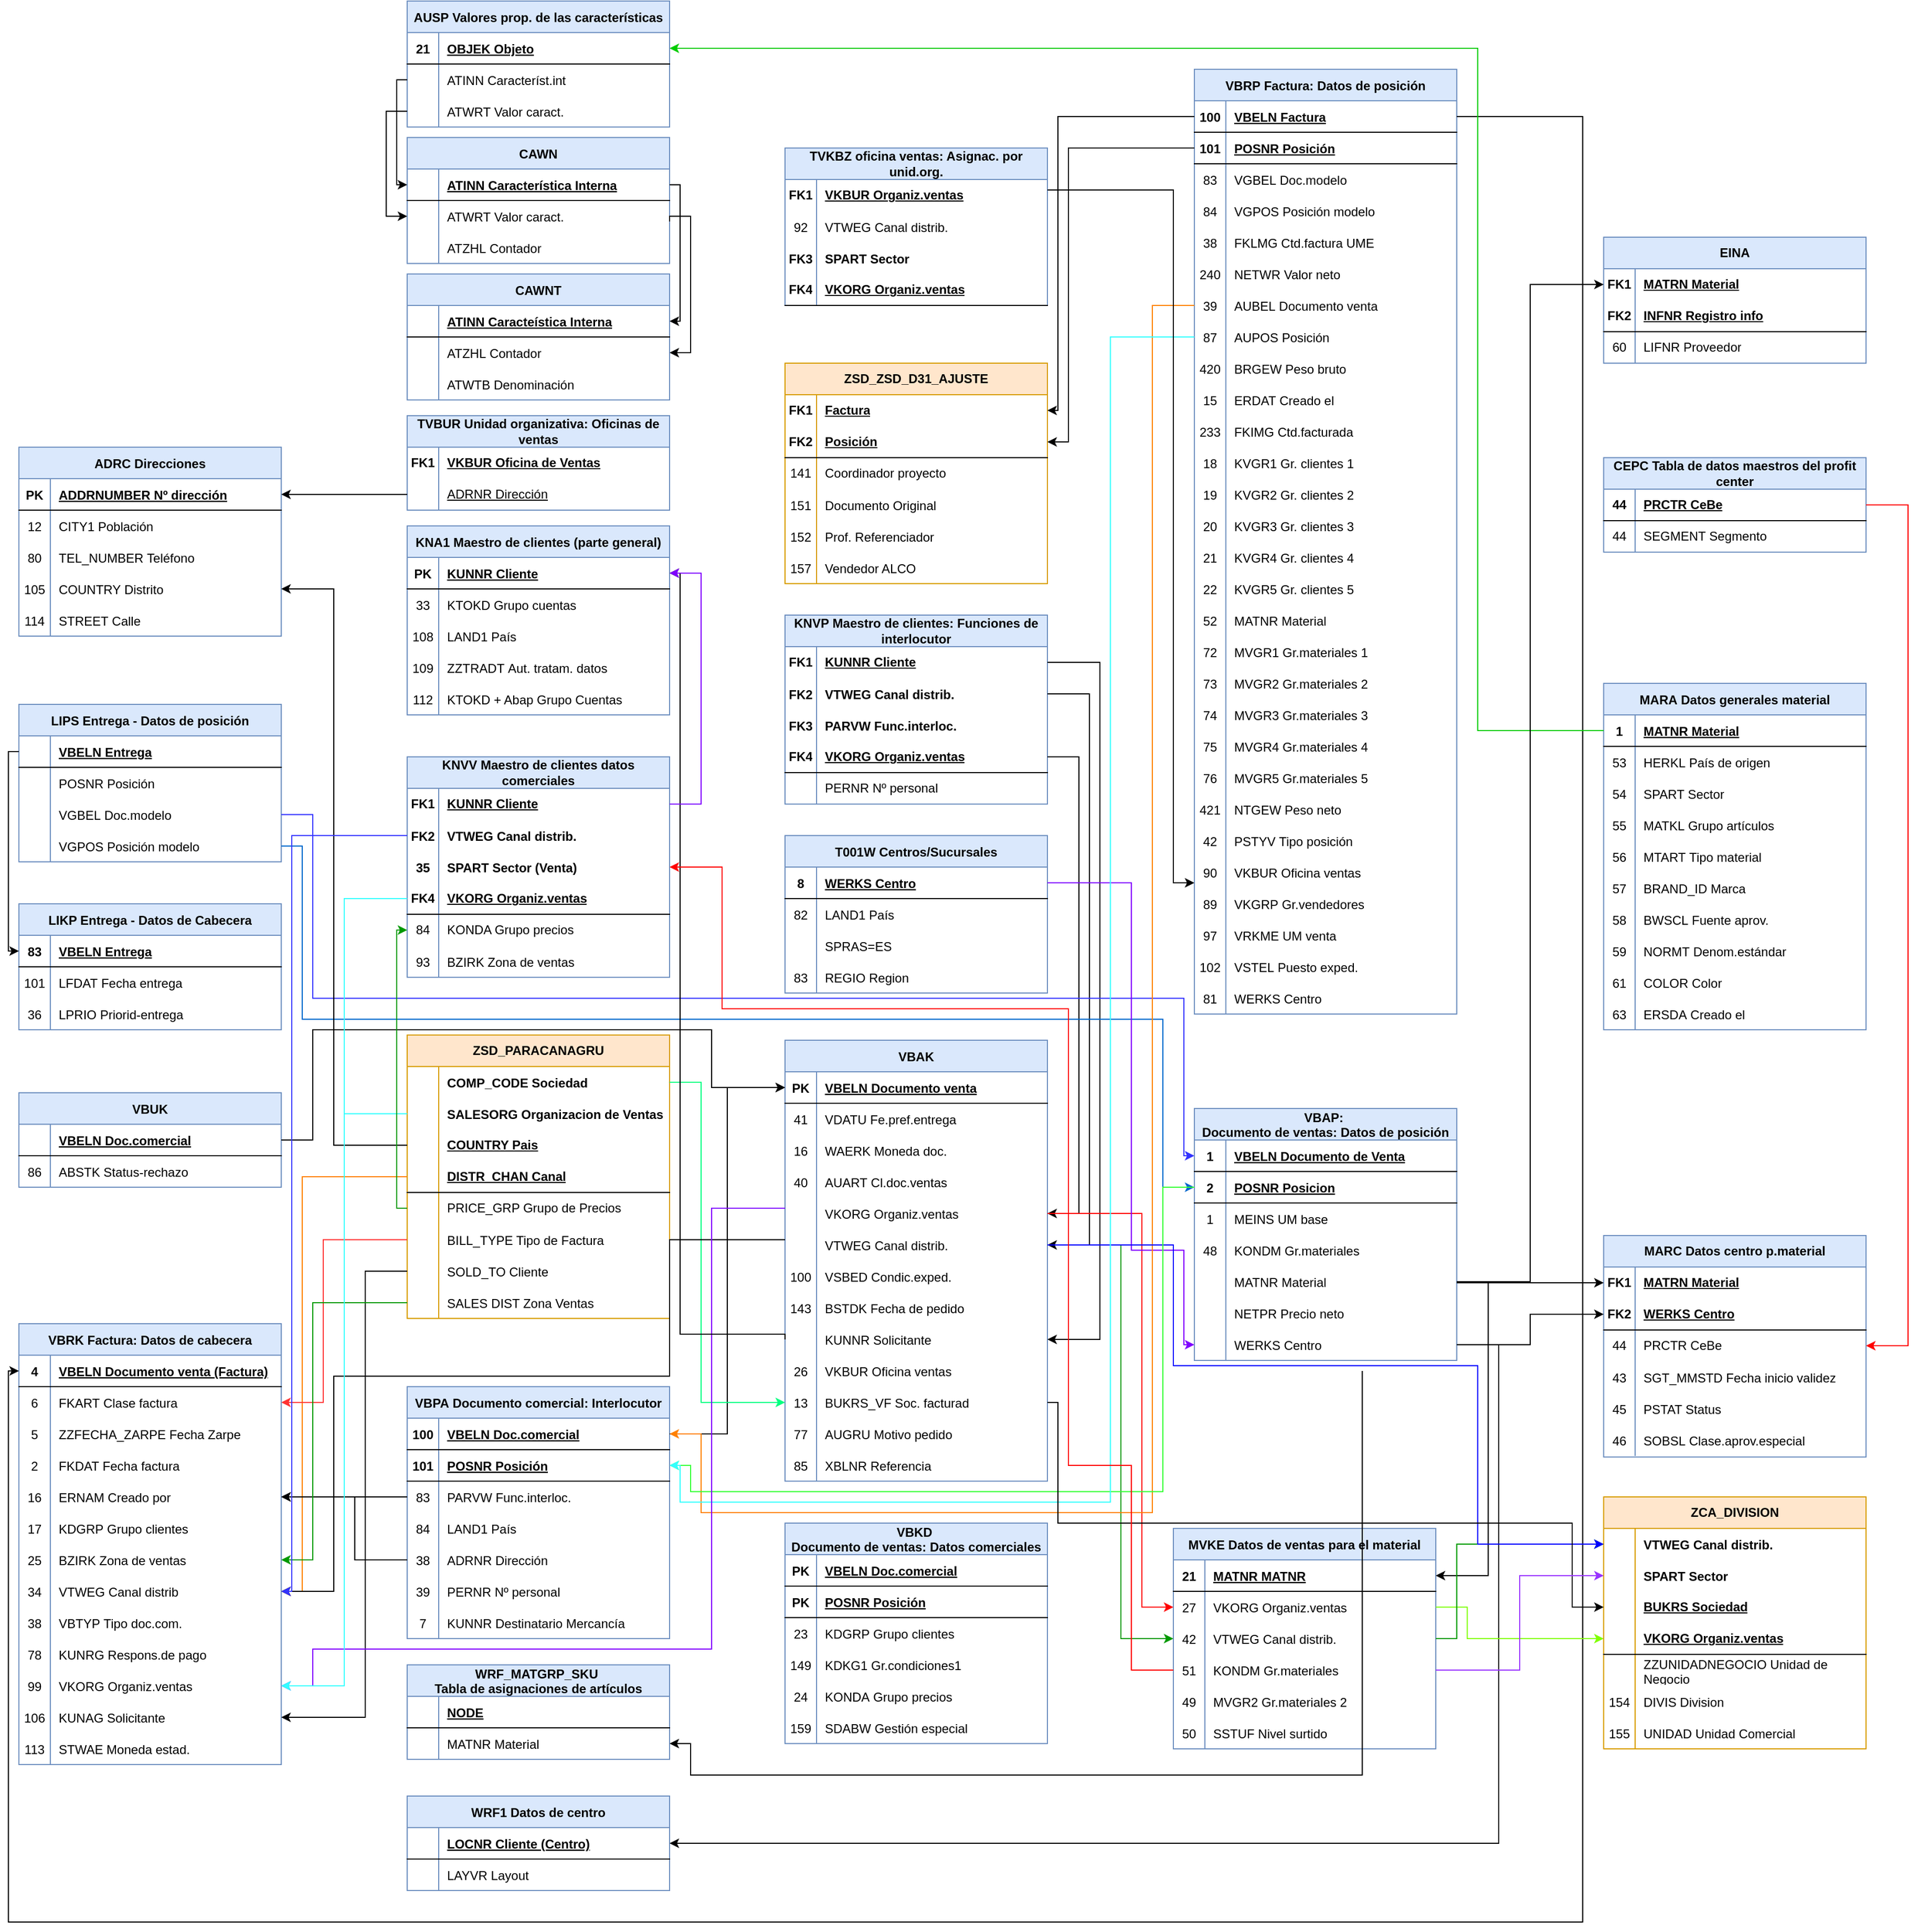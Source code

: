 <mxfile version="27.1.4">
  <diagram id="R2lEEEUBdFMjLlhIrx00" name="Page-1">
    <mxGraphModel dx="4168" dy="2108" grid="1" gridSize="10" guides="1" tooltips="1" connect="1" arrows="1" fold="1" page="1" pageScale="1" pageWidth="850" pageHeight="1100" math="0" shadow="0" extFonts="Permanent Marker^https://fonts.googleapis.com/css?family=Permanent+Marker">
      <root>
        <mxCell id="0" />
        <mxCell id="1" parent="0" />
        <mxCell id="5dRudZMA0Y6KIkxW6422-41" value="AUSP Valores prop. de las características" style="shape=table;startSize=30;container=1;collapsible=1;childLayout=tableLayout;fixedRows=1;rowLines=0;fontStyle=1;align=center;resizeLast=1;fillColor=#dae8fc;strokeColor=#6c8ebf;" parent="1" vertex="1">
          <mxGeometry x="410" y="20" width="250" height="120" as="geometry" />
        </mxCell>
        <mxCell id="5dRudZMA0Y6KIkxW6422-42" value="" style="shape=partialRectangle;collapsible=0;dropTarget=0;pointerEvents=0;fillColor=none;points=[[0,0.5],[1,0.5]];portConstraint=eastwest;top=0;left=0;right=0;bottom=1;" parent="5dRudZMA0Y6KIkxW6422-41" vertex="1">
          <mxGeometry y="30" width="250" height="30" as="geometry" />
        </mxCell>
        <mxCell id="5dRudZMA0Y6KIkxW6422-43" value="21" style="shape=partialRectangle;overflow=hidden;connectable=0;fillColor=none;top=0;left=0;bottom=0;right=0;fontStyle=1;" parent="5dRudZMA0Y6KIkxW6422-42" vertex="1">
          <mxGeometry width="30" height="30" as="geometry">
            <mxRectangle width="30" height="30" as="alternateBounds" />
          </mxGeometry>
        </mxCell>
        <mxCell id="5dRudZMA0Y6KIkxW6422-44" value="OBJEK Objeto" style="shape=partialRectangle;overflow=hidden;connectable=0;fillColor=none;top=0;left=0;bottom=0;right=0;align=left;spacingLeft=6;fontStyle=5;" parent="5dRudZMA0Y6KIkxW6422-42" vertex="1">
          <mxGeometry x="30" width="220" height="30" as="geometry">
            <mxRectangle width="220" height="30" as="alternateBounds" />
          </mxGeometry>
        </mxCell>
        <mxCell id="5dRudZMA0Y6KIkxW6422-45" value="" style="shape=partialRectangle;collapsible=0;dropTarget=0;pointerEvents=0;fillColor=none;points=[[0,0.5],[1,0.5]];portConstraint=eastwest;top=0;left=0;right=0;bottom=0;" parent="5dRudZMA0Y6KIkxW6422-41" vertex="1">
          <mxGeometry y="60" width="250" height="30" as="geometry" />
        </mxCell>
        <mxCell id="5dRudZMA0Y6KIkxW6422-46" value="" style="shape=partialRectangle;overflow=hidden;connectable=0;fillColor=none;top=0;left=0;bottom=0;right=0;" parent="5dRudZMA0Y6KIkxW6422-45" vertex="1">
          <mxGeometry width="30" height="30" as="geometry">
            <mxRectangle width="30" height="30" as="alternateBounds" />
          </mxGeometry>
        </mxCell>
        <mxCell id="5dRudZMA0Y6KIkxW6422-47" value="ATINN Característ.int" style="shape=partialRectangle;overflow=hidden;connectable=0;fillColor=none;top=0;left=0;bottom=0;right=0;align=left;spacingLeft=6;" parent="5dRudZMA0Y6KIkxW6422-45" vertex="1">
          <mxGeometry x="30" width="220" height="30" as="geometry">
            <mxRectangle width="220" height="30" as="alternateBounds" />
          </mxGeometry>
        </mxCell>
        <mxCell id="5dRudZMA0Y6KIkxW6422-48" value="" style="shape=partialRectangle;collapsible=0;dropTarget=0;pointerEvents=0;fillColor=none;points=[[0,0.5],[1,0.5]];portConstraint=eastwest;top=0;left=0;right=0;bottom=0;" parent="5dRudZMA0Y6KIkxW6422-41" vertex="1">
          <mxGeometry y="90" width="250" height="30" as="geometry" />
        </mxCell>
        <mxCell id="5dRudZMA0Y6KIkxW6422-49" value="" style="shape=partialRectangle;overflow=hidden;connectable=0;fillColor=none;top=0;left=0;bottom=0;right=0;" parent="5dRudZMA0Y6KIkxW6422-48" vertex="1">
          <mxGeometry width="30" height="30" as="geometry">
            <mxRectangle width="30" height="30" as="alternateBounds" />
          </mxGeometry>
        </mxCell>
        <mxCell id="5dRudZMA0Y6KIkxW6422-50" value="ATWRT Valor caract." style="shape=partialRectangle;overflow=hidden;connectable=0;fillColor=none;top=0;left=0;bottom=0;right=0;align=left;spacingLeft=6;" parent="5dRudZMA0Y6KIkxW6422-48" vertex="1">
          <mxGeometry x="30" width="220" height="30" as="geometry">
            <mxRectangle width="220" height="30" as="alternateBounds" />
          </mxGeometry>
        </mxCell>
        <mxCell id="5dRudZMA0Y6KIkxW6422-51" value="CAWN" style="shape=table;startSize=30;container=1;collapsible=1;childLayout=tableLayout;fixedRows=1;rowLines=0;fontStyle=1;align=center;resizeLast=1;fillColor=#dae8fc;strokeColor=#6c8ebf;" parent="1" vertex="1">
          <mxGeometry x="410" y="150" width="250" height="120" as="geometry" />
        </mxCell>
        <mxCell id="5dRudZMA0Y6KIkxW6422-52" value="" style="shape=partialRectangle;collapsible=0;dropTarget=0;pointerEvents=0;fillColor=none;points=[[0,0.5],[1,0.5]];portConstraint=eastwest;top=0;left=0;right=0;bottom=1;" parent="5dRudZMA0Y6KIkxW6422-51" vertex="1">
          <mxGeometry y="30" width="250" height="30" as="geometry" />
        </mxCell>
        <mxCell id="5dRudZMA0Y6KIkxW6422-53" value="" style="shape=partialRectangle;overflow=hidden;connectable=0;fillColor=none;top=0;left=0;bottom=0;right=0;fontStyle=1;" parent="5dRudZMA0Y6KIkxW6422-52" vertex="1">
          <mxGeometry width="30" height="30" as="geometry">
            <mxRectangle width="30" height="30" as="alternateBounds" />
          </mxGeometry>
        </mxCell>
        <mxCell id="5dRudZMA0Y6KIkxW6422-54" value="ATINN Característica Interna" style="shape=partialRectangle;overflow=hidden;connectable=0;fillColor=none;top=0;left=0;bottom=0;right=0;align=left;spacingLeft=6;fontStyle=5;" parent="5dRudZMA0Y6KIkxW6422-52" vertex="1">
          <mxGeometry x="30" width="220" height="30" as="geometry">
            <mxRectangle width="220" height="30" as="alternateBounds" />
          </mxGeometry>
        </mxCell>
        <mxCell id="5dRudZMA0Y6KIkxW6422-55" value="" style="shape=partialRectangle;collapsible=0;dropTarget=0;pointerEvents=0;fillColor=none;points=[[0,0.5],[1,0.5]];portConstraint=eastwest;top=0;left=0;right=0;bottom=0;" parent="5dRudZMA0Y6KIkxW6422-51" vertex="1">
          <mxGeometry y="60" width="250" height="30" as="geometry" />
        </mxCell>
        <mxCell id="5dRudZMA0Y6KIkxW6422-56" value="" style="shape=partialRectangle;overflow=hidden;connectable=0;fillColor=none;top=0;left=0;bottom=0;right=0;" parent="5dRudZMA0Y6KIkxW6422-55" vertex="1">
          <mxGeometry width="30" height="30" as="geometry">
            <mxRectangle width="30" height="30" as="alternateBounds" />
          </mxGeometry>
        </mxCell>
        <mxCell id="5dRudZMA0Y6KIkxW6422-57" value="ATWRT Valor caract." style="shape=partialRectangle;overflow=hidden;connectable=0;fillColor=none;top=0;left=0;bottom=0;right=0;align=left;spacingLeft=6;" parent="5dRudZMA0Y6KIkxW6422-55" vertex="1">
          <mxGeometry x="30" width="220" height="30" as="geometry">
            <mxRectangle width="220" height="30" as="alternateBounds" />
          </mxGeometry>
        </mxCell>
        <mxCell id="5dRudZMA0Y6KIkxW6422-58" value="" style="shape=partialRectangle;collapsible=0;dropTarget=0;pointerEvents=0;fillColor=none;points=[[0,0.5],[1,0.5]];portConstraint=eastwest;top=0;left=0;right=0;bottom=0;" parent="5dRudZMA0Y6KIkxW6422-51" vertex="1">
          <mxGeometry y="90" width="250" height="30" as="geometry" />
        </mxCell>
        <mxCell id="5dRudZMA0Y6KIkxW6422-59" value="" style="shape=partialRectangle;overflow=hidden;connectable=0;fillColor=none;top=0;left=0;bottom=0;right=0;" parent="5dRudZMA0Y6KIkxW6422-58" vertex="1">
          <mxGeometry width="30" height="30" as="geometry">
            <mxRectangle width="30" height="30" as="alternateBounds" />
          </mxGeometry>
        </mxCell>
        <mxCell id="5dRudZMA0Y6KIkxW6422-60" value="ATZHL Contador" style="shape=partialRectangle;overflow=hidden;connectable=0;fillColor=none;top=0;left=0;bottom=0;right=0;align=left;spacingLeft=6;" parent="5dRudZMA0Y6KIkxW6422-58" vertex="1">
          <mxGeometry x="30" width="220" height="30" as="geometry">
            <mxRectangle width="220" height="30" as="alternateBounds" />
          </mxGeometry>
        </mxCell>
        <mxCell id="5dRudZMA0Y6KIkxW6422-61" style="edgeStyle=orthogonalEdgeStyle;rounded=0;orthogonalLoop=1;jettySize=auto;html=1;exitX=0;exitY=0.5;exitDx=0;exitDy=0;" parent="1" source="5dRudZMA0Y6KIkxW6422-45" edge="1">
          <mxGeometry relative="1" as="geometry">
            <Array as="points">
              <mxPoint x="400" y="95" />
              <mxPoint x="400" y="195" />
            </Array>
            <mxPoint x="410" y="195" as="targetPoint" />
          </mxGeometry>
        </mxCell>
        <mxCell id="5dRudZMA0Y6KIkxW6422-62" style="edgeStyle=orthogonalEdgeStyle;rounded=0;orthogonalLoop=1;jettySize=auto;html=1;" parent="1" source="5dRudZMA0Y6KIkxW6422-48" target="5dRudZMA0Y6KIkxW6422-55" edge="1">
          <mxGeometry relative="1" as="geometry">
            <mxPoint x="410" y="95" as="targetPoint" />
            <Array as="points">
              <mxPoint x="390" y="125" />
              <mxPoint x="390" y="225" />
            </Array>
          </mxGeometry>
        </mxCell>
        <mxCell id="5dRudZMA0Y6KIkxW6422-63" value="CAWNT" style="shape=table;startSize=30;container=1;collapsible=1;childLayout=tableLayout;fixedRows=1;rowLines=0;fontStyle=1;align=center;resizeLast=1;fillColor=#dae8fc;strokeColor=#6c8ebf;" parent="1" vertex="1">
          <mxGeometry x="410" y="280" width="250" height="120" as="geometry" />
        </mxCell>
        <mxCell id="5dRudZMA0Y6KIkxW6422-64" value="" style="shape=partialRectangle;collapsible=0;dropTarget=0;pointerEvents=0;fillColor=none;points=[[0,0.5],[1,0.5]];portConstraint=eastwest;top=0;left=0;right=0;bottom=1;" parent="5dRudZMA0Y6KIkxW6422-63" vertex="1">
          <mxGeometry y="30" width="250" height="30" as="geometry" />
        </mxCell>
        <mxCell id="5dRudZMA0Y6KIkxW6422-65" value="" style="shape=partialRectangle;overflow=hidden;connectable=0;fillColor=none;top=0;left=0;bottom=0;right=0;fontStyle=1;" parent="5dRudZMA0Y6KIkxW6422-64" vertex="1">
          <mxGeometry width="30" height="30" as="geometry">
            <mxRectangle width="30" height="30" as="alternateBounds" />
          </mxGeometry>
        </mxCell>
        <mxCell id="5dRudZMA0Y6KIkxW6422-66" value="ATINN Caracteística Interna" style="shape=partialRectangle;overflow=hidden;connectable=0;fillColor=none;top=0;left=0;bottom=0;right=0;align=left;spacingLeft=6;fontStyle=5;" parent="5dRudZMA0Y6KIkxW6422-64" vertex="1">
          <mxGeometry x="30" width="220" height="30" as="geometry">
            <mxRectangle width="220" height="30" as="alternateBounds" />
          </mxGeometry>
        </mxCell>
        <mxCell id="5dRudZMA0Y6KIkxW6422-67" value="" style="shape=partialRectangle;collapsible=0;dropTarget=0;pointerEvents=0;fillColor=none;points=[[0,0.5],[1,0.5]];portConstraint=eastwest;top=0;left=0;right=0;bottom=0;" parent="5dRudZMA0Y6KIkxW6422-63" vertex="1">
          <mxGeometry y="60" width="250" height="30" as="geometry" />
        </mxCell>
        <mxCell id="5dRudZMA0Y6KIkxW6422-68" value="" style="shape=partialRectangle;overflow=hidden;connectable=0;fillColor=none;top=0;left=0;bottom=0;right=0;" parent="5dRudZMA0Y6KIkxW6422-67" vertex="1">
          <mxGeometry width="30" height="30" as="geometry">
            <mxRectangle width="30" height="30" as="alternateBounds" />
          </mxGeometry>
        </mxCell>
        <mxCell id="5dRudZMA0Y6KIkxW6422-69" value="ATZHL Contador" style="shape=partialRectangle;overflow=hidden;connectable=0;fillColor=none;top=0;left=0;bottom=0;right=0;align=left;spacingLeft=6;" parent="5dRudZMA0Y6KIkxW6422-67" vertex="1">
          <mxGeometry x="30" width="220" height="30" as="geometry">
            <mxRectangle width="220" height="30" as="alternateBounds" />
          </mxGeometry>
        </mxCell>
        <mxCell id="5dRudZMA0Y6KIkxW6422-70" value="" style="shape=partialRectangle;collapsible=0;dropTarget=0;pointerEvents=0;fillColor=none;points=[[0,0.5],[1,0.5]];portConstraint=eastwest;top=0;left=0;right=0;bottom=0;" parent="5dRudZMA0Y6KIkxW6422-63" vertex="1">
          <mxGeometry y="90" width="250" height="30" as="geometry" />
        </mxCell>
        <mxCell id="5dRudZMA0Y6KIkxW6422-71" value="" style="shape=partialRectangle;overflow=hidden;connectable=0;fillColor=none;top=0;left=0;bottom=0;right=0;" parent="5dRudZMA0Y6KIkxW6422-70" vertex="1">
          <mxGeometry width="30" height="30" as="geometry">
            <mxRectangle width="30" height="30" as="alternateBounds" />
          </mxGeometry>
        </mxCell>
        <mxCell id="5dRudZMA0Y6KIkxW6422-72" value="ATWTB Denominación" style="shape=partialRectangle;overflow=hidden;connectable=0;fillColor=none;top=0;left=0;bottom=0;right=0;align=left;spacingLeft=6;" parent="5dRudZMA0Y6KIkxW6422-70" vertex="1">
          <mxGeometry x="30" width="220" height="30" as="geometry">
            <mxRectangle width="220" height="30" as="alternateBounds" />
          </mxGeometry>
        </mxCell>
        <mxCell id="5dRudZMA0Y6KIkxW6422-73" style="edgeStyle=orthogonalEdgeStyle;rounded=0;orthogonalLoop=1;jettySize=auto;html=1;exitX=1;exitY=0.5;exitDx=0;exitDy=0;entryX=1;entryY=0.5;entryDx=0;entryDy=0;" parent="1" source="5dRudZMA0Y6KIkxW6422-52" target="5dRudZMA0Y6KIkxW6422-64" edge="1">
          <mxGeometry relative="1" as="geometry">
            <Array as="points">
              <mxPoint x="670" y="195" />
              <mxPoint x="670" y="325" />
            </Array>
          </mxGeometry>
        </mxCell>
        <mxCell id="5dRudZMA0Y6KIkxW6422-74" style="edgeStyle=orthogonalEdgeStyle;rounded=0;orthogonalLoop=1;jettySize=auto;html=1;exitX=1;exitY=0.667;exitDx=0;exitDy=0;exitPerimeter=0;" parent="1" source="5dRudZMA0Y6KIkxW6422-55" target="5dRudZMA0Y6KIkxW6422-67" edge="1">
          <mxGeometry relative="1" as="geometry">
            <Array as="points">
              <mxPoint x="660" y="225" />
              <mxPoint x="680" y="225" />
              <mxPoint x="680" y="355" />
            </Array>
          </mxGeometry>
        </mxCell>
        <mxCell id="5dRudZMA0Y6KIkxW6422-75" value="ADRC Direcciones" style="shape=table;startSize=30;container=1;collapsible=1;childLayout=tableLayout;fixedRows=1;rowLines=0;fontStyle=1;align=center;resizeLast=1;fillColor=#dae8fc;strokeColor=#6c8ebf;" parent="1" vertex="1">
          <mxGeometry x="40" y="445" width="250" height="180" as="geometry" />
        </mxCell>
        <mxCell id="5dRudZMA0Y6KIkxW6422-76" value="" style="shape=partialRectangle;collapsible=0;dropTarget=0;pointerEvents=0;fillColor=none;points=[[0,0.5],[1,0.5]];portConstraint=eastwest;top=0;left=0;right=0;bottom=1;" parent="5dRudZMA0Y6KIkxW6422-75" vertex="1">
          <mxGeometry y="30" width="250" height="30" as="geometry" />
        </mxCell>
        <mxCell id="5dRudZMA0Y6KIkxW6422-77" value="PK" style="shape=partialRectangle;overflow=hidden;connectable=0;fillColor=none;top=0;left=0;bottom=0;right=0;fontStyle=1;" parent="5dRudZMA0Y6KIkxW6422-76" vertex="1">
          <mxGeometry width="30" height="30" as="geometry">
            <mxRectangle width="30" height="30" as="alternateBounds" />
          </mxGeometry>
        </mxCell>
        <mxCell id="5dRudZMA0Y6KIkxW6422-78" value="ADDRNUMBER Nº dirección" style="shape=partialRectangle;overflow=hidden;connectable=0;fillColor=none;top=0;left=0;bottom=0;right=0;align=left;spacingLeft=6;fontStyle=5;" parent="5dRudZMA0Y6KIkxW6422-76" vertex="1">
          <mxGeometry x="30" width="220" height="30" as="geometry">
            <mxRectangle width="220" height="30" as="alternateBounds" />
          </mxGeometry>
        </mxCell>
        <mxCell id="5dRudZMA0Y6KIkxW6422-79" value="" style="shape=partialRectangle;collapsible=0;dropTarget=0;pointerEvents=0;fillColor=none;points=[[0,0.5],[1,0.5]];portConstraint=eastwest;top=0;left=0;right=0;bottom=0;" parent="5dRudZMA0Y6KIkxW6422-75" vertex="1">
          <mxGeometry y="60" width="250" height="30" as="geometry" />
        </mxCell>
        <mxCell id="5dRudZMA0Y6KIkxW6422-80" value="12" style="shape=partialRectangle;overflow=hidden;connectable=0;fillColor=none;top=0;left=0;bottom=0;right=0;" parent="5dRudZMA0Y6KIkxW6422-79" vertex="1">
          <mxGeometry width="30" height="30" as="geometry">
            <mxRectangle width="30" height="30" as="alternateBounds" />
          </mxGeometry>
        </mxCell>
        <mxCell id="5dRudZMA0Y6KIkxW6422-81" value="CITY1 Población" style="shape=partialRectangle;overflow=hidden;connectable=0;fillColor=none;top=0;left=0;bottom=0;right=0;align=left;spacingLeft=6;" parent="5dRudZMA0Y6KIkxW6422-79" vertex="1">
          <mxGeometry x="30" width="220" height="30" as="geometry">
            <mxRectangle width="220" height="30" as="alternateBounds" />
          </mxGeometry>
        </mxCell>
        <mxCell id="5dRudZMA0Y6KIkxW6422-82" value="" style="shape=tableRow;horizontal=0;startSize=0;swimlaneHead=0;swimlaneBody=0;fillColor=none;collapsible=0;dropTarget=0;points=[[0,0.5],[1,0.5]];portConstraint=eastwest;top=0;left=0;right=0;bottom=0;" parent="5dRudZMA0Y6KIkxW6422-75" vertex="1">
          <mxGeometry y="90" width="250" height="30" as="geometry" />
        </mxCell>
        <mxCell id="5dRudZMA0Y6KIkxW6422-83" value="80" style="shape=partialRectangle;connectable=0;fillColor=none;top=0;left=0;bottom=0;right=0;editable=1;overflow=hidden;" parent="5dRudZMA0Y6KIkxW6422-82" vertex="1">
          <mxGeometry width="30" height="30" as="geometry">
            <mxRectangle width="30" height="30" as="alternateBounds" />
          </mxGeometry>
        </mxCell>
        <mxCell id="5dRudZMA0Y6KIkxW6422-84" value="TEL_NUMBER Teléfono" style="shape=partialRectangle;connectable=0;fillColor=none;top=0;left=0;bottom=0;right=0;align=left;spacingLeft=6;overflow=hidden;" parent="5dRudZMA0Y6KIkxW6422-82" vertex="1">
          <mxGeometry x="30" width="220" height="30" as="geometry">
            <mxRectangle width="220" height="30" as="alternateBounds" />
          </mxGeometry>
        </mxCell>
        <mxCell id="5dRudZMA0Y6KIkxW6422-85" value="" style="shape=tableRow;horizontal=0;startSize=0;swimlaneHead=0;swimlaneBody=0;fillColor=none;collapsible=0;dropTarget=0;points=[[0,0.5],[1,0.5]];portConstraint=eastwest;top=0;left=0;right=0;bottom=0;" parent="5dRudZMA0Y6KIkxW6422-75" vertex="1">
          <mxGeometry y="120" width="250" height="30" as="geometry" />
        </mxCell>
        <mxCell id="5dRudZMA0Y6KIkxW6422-86" value="105" style="shape=partialRectangle;connectable=0;fillColor=none;top=0;left=0;bottom=0;right=0;editable=1;overflow=hidden;" parent="5dRudZMA0Y6KIkxW6422-85" vertex="1">
          <mxGeometry width="30" height="30" as="geometry">
            <mxRectangle width="30" height="30" as="alternateBounds" />
          </mxGeometry>
        </mxCell>
        <mxCell id="5dRudZMA0Y6KIkxW6422-87" value="COUNTRY Distrito" style="shape=partialRectangle;connectable=0;fillColor=none;top=0;left=0;bottom=0;right=0;align=left;spacingLeft=6;overflow=hidden;" parent="5dRudZMA0Y6KIkxW6422-85" vertex="1">
          <mxGeometry x="30" width="220" height="30" as="geometry">
            <mxRectangle width="220" height="30" as="alternateBounds" />
          </mxGeometry>
        </mxCell>
        <mxCell id="5dRudZMA0Y6KIkxW6422-88" value="" style="shape=tableRow;horizontal=0;startSize=0;swimlaneHead=0;swimlaneBody=0;fillColor=none;collapsible=0;dropTarget=0;points=[[0,0.5],[1,0.5]];portConstraint=eastwest;top=0;left=0;right=0;bottom=0;" parent="5dRudZMA0Y6KIkxW6422-75" vertex="1">
          <mxGeometry y="150" width="250" height="30" as="geometry" />
        </mxCell>
        <mxCell id="5dRudZMA0Y6KIkxW6422-89" value="114" style="shape=partialRectangle;connectable=0;fillColor=none;top=0;left=0;bottom=0;right=0;editable=1;overflow=hidden;" parent="5dRudZMA0Y6KIkxW6422-88" vertex="1">
          <mxGeometry width="30" height="30" as="geometry">
            <mxRectangle width="30" height="30" as="alternateBounds" />
          </mxGeometry>
        </mxCell>
        <mxCell id="5dRudZMA0Y6KIkxW6422-90" value="STREET Calle" style="shape=partialRectangle;connectable=0;fillColor=none;top=0;left=0;bottom=0;right=0;align=left;spacingLeft=6;overflow=hidden;" parent="5dRudZMA0Y6KIkxW6422-88" vertex="1">
          <mxGeometry x="30" width="220" height="30" as="geometry">
            <mxRectangle width="220" height="30" as="alternateBounds" />
          </mxGeometry>
        </mxCell>
        <mxCell id="5dRudZMA0Y6KIkxW6422-123" value="MARC&amp;nbsp;Datos centro p.material" style="shape=table;startSize=30;container=1;collapsible=1;childLayout=tableLayout;fixedRows=1;rowLines=0;fontStyle=1;align=center;resizeLast=1;html=1;whiteSpace=wrap;fillColor=#dae8fc;strokeColor=#6c8ebf;" parent="1" vertex="1">
          <mxGeometry x="1550" y="1196" width="250" height="211" as="geometry" />
        </mxCell>
        <mxCell id="5dRudZMA0Y6KIkxW6422-124" value="" style="shape=tableRow;horizontal=0;startSize=0;swimlaneHead=0;swimlaneBody=0;fillColor=none;collapsible=0;dropTarget=0;points=[[0,0.5],[1,0.5]];portConstraint=eastwest;top=0;left=0;right=0;bottom=0;html=1;" parent="5dRudZMA0Y6KIkxW6422-123" vertex="1">
          <mxGeometry y="30" width="250" height="30" as="geometry" />
        </mxCell>
        <mxCell id="5dRudZMA0Y6KIkxW6422-125" value="FK1" style="shape=partialRectangle;connectable=0;fillColor=none;top=0;left=0;bottom=0;right=0;fontStyle=1;overflow=hidden;html=1;whiteSpace=wrap;" parent="5dRudZMA0Y6KIkxW6422-124" vertex="1">
          <mxGeometry width="30" height="30" as="geometry">
            <mxRectangle width="30" height="30" as="alternateBounds" />
          </mxGeometry>
        </mxCell>
        <mxCell id="5dRudZMA0Y6KIkxW6422-126" value="MATRN&amp;nbsp;Material" style="shape=partialRectangle;connectable=0;fillColor=none;top=0;left=0;bottom=0;right=0;align=left;spacingLeft=6;fontStyle=5;overflow=hidden;html=1;whiteSpace=wrap;" parent="5dRudZMA0Y6KIkxW6422-124" vertex="1">
          <mxGeometry x="30" width="220" height="30" as="geometry">
            <mxRectangle width="220" height="30" as="alternateBounds" />
          </mxGeometry>
        </mxCell>
        <mxCell id="5dRudZMA0Y6KIkxW6422-127" value="" style="shape=tableRow;horizontal=0;startSize=0;swimlaneHead=0;swimlaneBody=0;fillColor=none;collapsible=0;dropTarget=0;points=[[0,0.5],[1,0.5]];portConstraint=eastwest;top=0;left=0;right=0;bottom=1;html=1;" parent="5dRudZMA0Y6KIkxW6422-123" vertex="1">
          <mxGeometry y="60" width="250" height="30" as="geometry" />
        </mxCell>
        <mxCell id="5dRudZMA0Y6KIkxW6422-128" value="FK2" style="shape=partialRectangle;connectable=0;fillColor=none;top=0;left=0;bottom=0;right=0;fontStyle=1;overflow=hidden;html=1;whiteSpace=wrap;" parent="5dRudZMA0Y6KIkxW6422-127" vertex="1">
          <mxGeometry width="30" height="30" as="geometry">
            <mxRectangle width="30" height="30" as="alternateBounds" />
          </mxGeometry>
        </mxCell>
        <mxCell id="5dRudZMA0Y6KIkxW6422-129" value="WERKS Centro" style="shape=partialRectangle;connectable=0;fillColor=none;top=0;left=0;bottom=0;right=0;align=left;spacingLeft=6;fontStyle=5;overflow=hidden;html=1;whiteSpace=wrap;" parent="5dRudZMA0Y6KIkxW6422-127" vertex="1">
          <mxGeometry x="30" width="220" height="30" as="geometry">
            <mxRectangle width="220" height="30" as="alternateBounds" />
          </mxGeometry>
        </mxCell>
        <mxCell id="5dRudZMA0Y6KIkxW6422-130" value="" style="shape=tableRow;horizontal=0;startSize=0;swimlaneHead=0;swimlaneBody=0;fillColor=none;collapsible=0;dropTarget=0;points=[[0,0.5],[1,0.5]];portConstraint=eastwest;top=0;left=0;right=0;bottom=0;html=1;" parent="5dRudZMA0Y6KIkxW6422-123" vertex="1">
          <mxGeometry y="90" width="250" height="30" as="geometry" />
        </mxCell>
        <mxCell id="5dRudZMA0Y6KIkxW6422-131" value="44" style="shape=partialRectangle;connectable=0;fillColor=none;top=0;left=0;bottom=0;right=0;editable=1;overflow=hidden;html=1;whiteSpace=wrap;" parent="5dRudZMA0Y6KIkxW6422-130" vertex="1">
          <mxGeometry width="30" height="30" as="geometry">
            <mxRectangle width="30" height="30" as="alternateBounds" />
          </mxGeometry>
        </mxCell>
        <mxCell id="5dRudZMA0Y6KIkxW6422-132" value="PRCTR CeBe" style="shape=partialRectangle;connectable=0;fillColor=none;top=0;left=0;bottom=0;right=0;align=left;spacingLeft=6;overflow=hidden;html=1;whiteSpace=wrap;" parent="5dRudZMA0Y6KIkxW6422-130" vertex="1">
          <mxGeometry x="30" width="220" height="30" as="geometry">
            <mxRectangle width="220" height="30" as="alternateBounds" />
          </mxGeometry>
        </mxCell>
        <mxCell id="5dRudZMA0Y6KIkxW6422-366" value="" style="shape=tableRow;horizontal=0;startSize=0;swimlaneHead=0;swimlaneBody=0;fillColor=none;collapsible=0;dropTarget=0;points=[[0,0.5],[1,0.5]];portConstraint=eastwest;top=0;left=0;right=0;bottom=0;" parent="5dRudZMA0Y6KIkxW6422-123" vertex="1">
          <mxGeometry y="120" width="250" height="30" as="geometry" />
        </mxCell>
        <mxCell id="5dRudZMA0Y6KIkxW6422-367" value="43" style="shape=partialRectangle;connectable=0;fillColor=none;top=0;left=0;bottom=0;right=0;editable=1;overflow=hidden;" parent="5dRudZMA0Y6KIkxW6422-366" vertex="1">
          <mxGeometry width="30" height="30" as="geometry">
            <mxRectangle width="30" height="30" as="alternateBounds" />
          </mxGeometry>
        </mxCell>
        <mxCell id="5dRudZMA0Y6KIkxW6422-368" value="SGT_MMSTD Fecha inicio validez" style="shape=partialRectangle;connectable=0;fillColor=none;top=0;left=0;bottom=0;right=0;align=left;spacingLeft=6;overflow=hidden;" parent="5dRudZMA0Y6KIkxW6422-366" vertex="1">
          <mxGeometry x="30" width="220" height="30" as="geometry">
            <mxRectangle width="220" height="30" as="alternateBounds" />
          </mxGeometry>
        </mxCell>
        <mxCell id="5dRudZMA0Y6KIkxW6422-370" value="" style="shape=tableRow;horizontal=0;startSize=0;swimlaneHead=0;swimlaneBody=0;fillColor=none;collapsible=0;dropTarget=0;points=[[0,0.5],[1,0.5]];portConstraint=eastwest;top=0;left=0;right=0;bottom=0;" parent="5dRudZMA0Y6KIkxW6422-123" vertex="1">
          <mxGeometry y="150" width="250" height="30" as="geometry" />
        </mxCell>
        <mxCell id="5dRudZMA0Y6KIkxW6422-371" value="45" style="shape=partialRectangle;connectable=0;fillColor=none;top=0;left=0;bottom=0;right=0;editable=1;overflow=hidden;" parent="5dRudZMA0Y6KIkxW6422-370" vertex="1">
          <mxGeometry width="30" height="30" as="geometry">
            <mxRectangle width="30" height="30" as="alternateBounds" />
          </mxGeometry>
        </mxCell>
        <mxCell id="5dRudZMA0Y6KIkxW6422-372" value="PSTAT Status" style="shape=partialRectangle;connectable=0;fillColor=none;top=0;left=0;bottom=0;right=0;align=left;spacingLeft=6;overflow=hidden;" parent="5dRudZMA0Y6KIkxW6422-370" vertex="1">
          <mxGeometry x="30" width="220" height="30" as="geometry">
            <mxRectangle width="220" height="30" as="alternateBounds" />
          </mxGeometry>
        </mxCell>
        <mxCell id="5dRudZMA0Y6KIkxW6422-374" value="" style="shape=tableRow;horizontal=0;startSize=0;swimlaneHead=0;swimlaneBody=0;fillColor=none;collapsible=0;dropTarget=0;points=[[0,0.5],[1,0.5]];portConstraint=eastwest;top=0;left=0;right=0;bottom=0;" parent="5dRudZMA0Y6KIkxW6422-123" vertex="1">
          <mxGeometry y="180" width="250" height="30" as="geometry" />
        </mxCell>
        <mxCell id="5dRudZMA0Y6KIkxW6422-375" value="46" style="shape=partialRectangle;connectable=0;fillColor=none;top=0;left=0;bottom=0;right=0;editable=1;overflow=hidden;" parent="5dRudZMA0Y6KIkxW6422-374" vertex="1">
          <mxGeometry width="30" height="30" as="geometry">
            <mxRectangle width="30" height="30" as="alternateBounds" />
          </mxGeometry>
        </mxCell>
        <mxCell id="5dRudZMA0Y6KIkxW6422-376" value="SOBSL Clase.aprov.especial" style="shape=partialRectangle;connectable=0;fillColor=none;top=0;left=0;bottom=0;right=0;align=left;spacingLeft=6;overflow=hidden;" parent="5dRudZMA0Y6KIkxW6422-374" vertex="1">
          <mxGeometry x="30" width="220" height="30" as="geometry">
            <mxRectangle width="220" height="30" as="alternateBounds" />
          </mxGeometry>
        </mxCell>
        <mxCell id="5dRudZMA0Y6KIkxW6422-136" value="CEPC&amp;nbsp;Tabla de datos maestros del profit center" style="shape=table;startSize=30;container=1;collapsible=1;childLayout=tableLayout;fixedRows=1;rowLines=0;fontStyle=1;align=center;resizeLast=1;html=1;whiteSpace=wrap;fillColor=#dae8fc;strokeColor=#6c8ebf;" parent="1" vertex="1">
          <mxGeometry x="1550" y="455" width="250" height="90" as="geometry" />
        </mxCell>
        <mxCell id="5dRudZMA0Y6KIkxW6422-140" value="" style="shape=tableRow;horizontal=0;startSize=0;swimlaneHead=0;swimlaneBody=0;fillColor=none;collapsible=0;dropTarget=0;points=[[0,0.5],[1,0.5]];portConstraint=eastwest;top=0;left=0;right=0;bottom=1;html=1;" parent="5dRudZMA0Y6KIkxW6422-136" vertex="1">
          <mxGeometry y="30" width="250" height="30" as="geometry" />
        </mxCell>
        <mxCell id="5dRudZMA0Y6KIkxW6422-141" value="44" style="shape=partialRectangle;connectable=0;fillColor=none;top=0;left=0;bottom=0;right=0;fontStyle=1;overflow=hidden;html=1;whiteSpace=wrap;" parent="5dRudZMA0Y6KIkxW6422-140" vertex="1">
          <mxGeometry width="30" height="30" as="geometry">
            <mxRectangle width="30" height="30" as="alternateBounds" />
          </mxGeometry>
        </mxCell>
        <mxCell id="5dRudZMA0Y6KIkxW6422-142" value="PRCTR&amp;nbsp;CeBe" style="shape=partialRectangle;connectable=0;fillColor=none;top=0;left=0;bottom=0;right=0;align=left;spacingLeft=6;fontStyle=5;overflow=hidden;html=1;whiteSpace=wrap;" parent="5dRudZMA0Y6KIkxW6422-140" vertex="1">
          <mxGeometry x="30" width="220" height="30" as="geometry">
            <mxRectangle width="220" height="30" as="alternateBounds" />
          </mxGeometry>
        </mxCell>
        <mxCell id="5dRudZMA0Y6KIkxW6422-143" value="" style="shape=tableRow;horizontal=0;startSize=0;swimlaneHead=0;swimlaneBody=0;fillColor=none;collapsible=0;dropTarget=0;points=[[0,0.5],[1,0.5]];portConstraint=eastwest;top=0;left=0;right=0;bottom=0;html=1;" parent="5dRudZMA0Y6KIkxW6422-136" vertex="1">
          <mxGeometry y="60" width="250" height="30" as="geometry" />
        </mxCell>
        <mxCell id="5dRudZMA0Y6KIkxW6422-144" value="44" style="shape=partialRectangle;connectable=0;fillColor=none;top=0;left=0;bottom=0;right=0;editable=1;overflow=hidden;html=1;whiteSpace=wrap;" parent="5dRudZMA0Y6KIkxW6422-143" vertex="1">
          <mxGeometry width="30" height="30" as="geometry">
            <mxRectangle width="30" height="30" as="alternateBounds" />
          </mxGeometry>
        </mxCell>
        <mxCell id="5dRudZMA0Y6KIkxW6422-145" value="SEGMENT&amp;nbsp;Segmento" style="shape=partialRectangle;connectable=0;fillColor=none;top=0;left=0;bottom=0;right=0;align=left;spacingLeft=6;overflow=hidden;html=1;whiteSpace=wrap;" parent="5dRudZMA0Y6KIkxW6422-143" vertex="1">
          <mxGeometry x="30" width="220" height="30" as="geometry">
            <mxRectangle width="220" height="30" as="alternateBounds" />
          </mxGeometry>
        </mxCell>
        <mxCell id="5dRudZMA0Y6KIkxW6422-146" value="EINA" style="shape=table;startSize=30;container=1;collapsible=1;childLayout=tableLayout;fixedRows=1;rowLines=0;fontStyle=1;align=center;resizeLast=1;html=1;whiteSpace=wrap;fillColor=#dae8fc;strokeColor=#6c8ebf;" parent="1" vertex="1">
          <mxGeometry x="1550" y="245" width="250" height="120" as="geometry" />
        </mxCell>
        <mxCell id="5dRudZMA0Y6KIkxW6422-147" value="" style="shape=tableRow;horizontal=0;startSize=0;swimlaneHead=0;swimlaneBody=0;fillColor=none;collapsible=0;dropTarget=0;points=[[0,0.5],[1,0.5]];portConstraint=eastwest;top=0;left=0;right=0;bottom=0;html=1;" parent="5dRudZMA0Y6KIkxW6422-146" vertex="1">
          <mxGeometry y="30" width="250" height="30" as="geometry" />
        </mxCell>
        <mxCell id="5dRudZMA0Y6KIkxW6422-148" value="FK1" style="shape=partialRectangle;connectable=0;fillColor=none;top=0;left=0;bottom=0;right=0;fontStyle=1;overflow=hidden;html=1;whiteSpace=wrap;" parent="5dRudZMA0Y6KIkxW6422-147" vertex="1">
          <mxGeometry width="30" height="30" as="geometry">
            <mxRectangle width="30" height="30" as="alternateBounds" />
          </mxGeometry>
        </mxCell>
        <mxCell id="5dRudZMA0Y6KIkxW6422-149" value="MATRN&amp;nbsp;Material" style="shape=partialRectangle;connectable=0;fillColor=none;top=0;left=0;bottom=0;right=0;align=left;spacingLeft=6;fontStyle=5;overflow=hidden;html=1;whiteSpace=wrap;" parent="5dRudZMA0Y6KIkxW6422-147" vertex="1">
          <mxGeometry x="30" width="220" height="30" as="geometry">
            <mxRectangle width="220" height="30" as="alternateBounds" />
          </mxGeometry>
        </mxCell>
        <mxCell id="5dRudZMA0Y6KIkxW6422-150" value="" style="shape=tableRow;horizontal=0;startSize=0;swimlaneHead=0;swimlaneBody=0;fillColor=none;collapsible=0;dropTarget=0;points=[[0,0.5],[1,0.5]];portConstraint=eastwest;top=0;left=0;right=0;bottom=1;html=1;" parent="5dRudZMA0Y6KIkxW6422-146" vertex="1">
          <mxGeometry y="60" width="250" height="30" as="geometry" />
        </mxCell>
        <mxCell id="5dRudZMA0Y6KIkxW6422-151" value="FK2" style="shape=partialRectangle;connectable=0;fillColor=none;top=0;left=0;bottom=0;right=0;fontStyle=1;overflow=hidden;html=1;whiteSpace=wrap;" parent="5dRudZMA0Y6KIkxW6422-150" vertex="1">
          <mxGeometry width="30" height="30" as="geometry">
            <mxRectangle width="30" height="30" as="alternateBounds" />
          </mxGeometry>
        </mxCell>
        <mxCell id="5dRudZMA0Y6KIkxW6422-152" value="INFNR&amp;nbsp;Registro info" style="shape=partialRectangle;connectable=0;fillColor=none;top=0;left=0;bottom=0;right=0;align=left;spacingLeft=6;fontStyle=5;overflow=hidden;html=1;whiteSpace=wrap;" parent="5dRudZMA0Y6KIkxW6422-150" vertex="1">
          <mxGeometry x="30" width="220" height="30" as="geometry">
            <mxRectangle width="220" height="30" as="alternateBounds" />
          </mxGeometry>
        </mxCell>
        <mxCell id="5dRudZMA0Y6KIkxW6422-153" value="" style="shape=tableRow;horizontal=0;startSize=0;swimlaneHead=0;swimlaneBody=0;fillColor=none;collapsible=0;dropTarget=0;points=[[0,0.5],[1,0.5]];portConstraint=eastwest;top=0;left=0;right=0;bottom=0;html=1;" parent="5dRudZMA0Y6KIkxW6422-146" vertex="1">
          <mxGeometry y="90" width="250" height="30" as="geometry" />
        </mxCell>
        <mxCell id="5dRudZMA0Y6KIkxW6422-154" value="60" style="shape=partialRectangle;connectable=0;fillColor=none;top=0;left=0;bottom=0;right=0;editable=1;overflow=hidden;html=1;whiteSpace=wrap;" parent="5dRudZMA0Y6KIkxW6422-153" vertex="1">
          <mxGeometry width="30" height="30" as="geometry">
            <mxRectangle width="30" height="30" as="alternateBounds" />
          </mxGeometry>
        </mxCell>
        <mxCell id="5dRudZMA0Y6KIkxW6422-155" value="LIFNR&amp;nbsp;Proveedor" style="shape=partialRectangle;connectable=0;fillColor=none;top=0;left=0;bottom=0;right=0;align=left;spacingLeft=6;overflow=hidden;html=1;whiteSpace=wrap;" parent="5dRudZMA0Y6KIkxW6422-153" vertex="1">
          <mxGeometry x="30" width="220" height="30" as="geometry">
            <mxRectangle width="220" height="30" as="alternateBounds" />
          </mxGeometry>
        </mxCell>
        <mxCell id="5dRudZMA0Y6KIkxW6422-173" value="ZSD_ZSD_D31_AJUSTE" style="shape=table;startSize=30;container=1;collapsible=1;childLayout=tableLayout;fixedRows=1;rowLines=0;fontStyle=1;align=center;resizeLast=1;html=1;whiteSpace=wrap;fillColor=#ffe6cc;strokeColor=#d79b00;" parent="1" vertex="1">
          <mxGeometry x="770" y="365" width="250" height="210" as="geometry" />
        </mxCell>
        <mxCell id="5dRudZMA0Y6KIkxW6422-174" value="" style="shape=tableRow;horizontal=0;startSize=0;swimlaneHead=0;swimlaneBody=0;fillColor=none;collapsible=0;dropTarget=0;points=[[0,0.5],[1,0.5]];portConstraint=eastwest;top=0;left=0;right=0;bottom=0;html=1;" parent="5dRudZMA0Y6KIkxW6422-173" vertex="1">
          <mxGeometry y="30" width="250" height="30" as="geometry" />
        </mxCell>
        <mxCell id="5dRudZMA0Y6KIkxW6422-175" value="FK1" style="shape=partialRectangle;connectable=0;fillColor=none;top=0;left=0;bottom=0;right=0;fontStyle=1;overflow=hidden;html=1;whiteSpace=wrap;" parent="5dRudZMA0Y6KIkxW6422-174" vertex="1">
          <mxGeometry width="30" height="30" as="geometry">
            <mxRectangle width="30" height="30" as="alternateBounds" />
          </mxGeometry>
        </mxCell>
        <mxCell id="5dRudZMA0Y6KIkxW6422-176" value="Factura" style="shape=partialRectangle;connectable=0;fillColor=none;top=0;left=0;bottom=0;right=0;align=left;spacingLeft=6;fontStyle=5;overflow=hidden;html=1;whiteSpace=wrap;" parent="5dRudZMA0Y6KIkxW6422-174" vertex="1">
          <mxGeometry x="30" width="220" height="30" as="geometry">
            <mxRectangle width="220" height="30" as="alternateBounds" />
          </mxGeometry>
        </mxCell>
        <mxCell id="5dRudZMA0Y6KIkxW6422-177" value="" style="shape=tableRow;horizontal=0;startSize=0;swimlaneHead=0;swimlaneBody=0;fillColor=none;collapsible=0;dropTarget=0;points=[[0,0.5],[1,0.5]];portConstraint=eastwest;top=0;left=0;right=0;bottom=1;html=1;" parent="5dRudZMA0Y6KIkxW6422-173" vertex="1">
          <mxGeometry y="60" width="250" height="30" as="geometry" />
        </mxCell>
        <mxCell id="5dRudZMA0Y6KIkxW6422-178" value="FK2" style="shape=partialRectangle;connectable=0;fillColor=none;top=0;left=0;bottom=0;right=0;fontStyle=1;overflow=hidden;html=1;whiteSpace=wrap;" parent="5dRudZMA0Y6KIkxW6422-177" vertex="1">
          <mxGeometry width="30" height="30" as="geometry">
            <mxRectangle width="30" height="30" as="alternateBounds" />
          </mxGeometry>
        </mxCell>
        <mxCell id="5dRudZMA0Y6KIkxW6422-179" value="Posición" style="shape=partialRectangle;connectable=0;fillColor=none;top=0;left=0;bottom=0;right=0;align=left;spacingLeft=6;fontStyle=5;overflow=hidden;html=1;whiteSpace=wrap;" parent="5dRudZMA0Y6KIkxW6422-177" vertex="1">
          <mxGeometry x="30" width="220" height="30" as="geometry">
            <mxRectangle width="220" height="30" as="alternateBounds" />
          </mxGeometry>
        </mxCell>
        <mxCell id="5dRudZMA0Y6KIkxW6422-180" value="" style="shape=tableRow;horizontal=0;startSize=0;swimlaneHead=0;swimlaneBody=0;fillColor=none;collapsible=0;dropTarget=0;points=[[0,0.5],[1,0.5]];portConstraint=eastwest;top=0;left=0;right=0;bottom=0;html=1;" parent="5dRudZMA0Y6KIkxW6422-173" vertex="1">
          <mxGeometry y="90" width="250" height="30" as="geometry" />
        </mxCell>
        <mxCell id="5dRudZMA0Y6KIkxW6422-181" value="141" style="shape=partialRectangle;connectable=0;fillColor=none;top=0;left=0;bottom=0;right=0;editable=1;overflow=hidden;html=1;whiteSpace=wrap;" parent="5dRudZMA0Y6KIkxW6422-180" vertex="1">
          <mxGeometry width="30" height="30" as="geometry">
            <mxRectangle width="30" height="30" as="alternateBounds" />
          </mxGeometry>
        </mxCell>
        <mxCell id="5dRudZMA0Y6KIkxW6422-182" value="Coordinador proyecto" style="shape=partialRectangle;connectable=0;fillColor=none;top=0;left=0;bottom=0;right=0;align=left;spacingLeft=6;overflow=hidden;html=1;whiteSpace=wrap;" parent="5dRudZMA0Y6KIkxW6422-180" vertex="1">
          <mxGeometry x="30" width="220" height="30" as="geometry">
            <mxRectangle width="220" height="30" as="alternateBounds" />
          </mxGeometry>
        </mxCell>
        <mxCell id="5dRudZMA0Y6KIkxW6422-184" value="" style="shape=tableRow;horizontal=0;startSize=0;swimlaneHead=0;swimlaneBody=0;fillColor=none;collapsible=0;dropTarget=0;points=[[0,0.5],[1,0.5]];portConstraint=eastwest;top=0;left=0;right=0;bottom=0;" parent="5dRudZMA0Y6KIkxW6422-173" vertex="1">
          <mxGeometry y="120" width="250" height="30" as="geometry" />
        </mxCell>
        <mxCell id="5dRudZMA0Y6KIkxW6422-185" value="151" style="shape=partialRectangle;connectable=0;fillColor=none;top=0;left=0;bottom=0;right=0;editable=1;overflow=hidden;" parent="5dRudZMA0Y6KIkxW6422-184" vertex="1">
          <mxGeometry width="30" height="30" as="geometry">
            <mxRectangle width="30" height="30" as="alternateBounds" />
          </mxGeometry>
        </mxCell>
        <mxCell id="5dRudZMA0Y6KIkxW6422-186" value="Documento Original" style="shape=partialRectangle;connectable=0;fillColor=none;top=0;left=0;bottom=0;right=0;align=left;spacingLeft=6;overflow=hidden;" parent="5dRudZMA0Y6KIkxW6422-184" vertex="1">
          <mxGeometry x="30" width="220" height="30" as="geometry">
            <mxRectangle width="220" height="30" as="alternateBounds" />
          </mxGeometry>
        </mxCell>
        <mxCell id="5dRudZMA0Y6KIkxW6422-188" value="" style="shape=tableRow;horizontal=0;startSize=0;swimlaneHead=0;swimlaneBody=0;fillColor=none;collapsible=0;dropTarget=0;points=[[0,0.5],[1,0.5]];portConstraint=eastwest;top=0;left=0;right=0;bottom=0;" parent="5dRudZMA0Y6KIkxW6422-173" vertex="1">
          <mxGeometry y="150" width="250" height="30" as="geometry" />
        </mxCell>
        <mxCell id="5dRudZMA0Y6KIkxW6422-189" value="152" style="shape=partialRectangle;connectable=0;fillColor=none;top=0;left=0;bottom=0;right=0;editable=1;overflow=hidden;" parent="5dRudZMA0Y6KIkxW6422-188" vertex="1">
          <mxGeometry width="30" height="30" as="geometry">
            <mxRectangle width="30" height="30" as="alternateBounds" />
          </mxGeometry>
        </mxCell>
        <mxCell id="5dRudZMA0Y6KIkxW6422-190" value="Prof. Referenciador" style="shape=partialRectangle;connectable=0;fillColor=none;top=0;left=0;bottom=0;right=0;align=left;spacingLeft=6;overflow=hidden;" parent="5dRudZMA0Y6KIkxW6422-188" vertex="1">
          <mxGeometry x="30" width="220" height="30" as="geometry">
            <mxRectangle width="220" height="30" as="alternateBounds" />
          </mxGeometry>
        </mxCell>
        <mxCell id="5dRudZMA0Y6KIkxW6422-192" value="" style="shape=tableRow;horizontal=0;startSize=0;swimlaneHead=0;swimlaneBody=0;fillColor=none;collapsible=0;dropTarget=0;points=[[0,0.5],[1,0.5]];portConstraint=eastwest;top=0;left=0;right=0;bottom=0;" parent="5dRudZMA0Y6KIkxW6422-173" vertex="1">
          <mxGeometry y="180" width="250" height="30" as="geometry" />
        </mxCell>
        <mxCell id="5dRudZMA0Y6KIkxW6422-193" value="157" style="shape=partialRectangle;connectable=0;fillColor=none;top=0;left=0;bottom=0;right=0;editable=1;overflow=hidden;" parent="5dRudZMA0Y6KIkxW6422-192" vertex="1">
          <mxGeometry width="30" height="30" as="geometry">
            <mxRectangle width="30" height="30" as="alternateBounds" />
          </mxGeometry>
        </mxCell>
        <mxCell id="5dRudZMA0Y6KIkxW6422-194" value="Vendedor ALCO" style="shape=partialRectangle;connectable=0;fillColor=none;top=0;left=0;bottom=0;right=0;align=left;spacingLeft=6;overflow=hidden;" parent="5dRudZMA0Y6KIkxW6422-192" vertex="1">
          <mxGeometry x="30" width="220" height="30" as="geometry">
            <mxRectangle width="220" height="30" as="alternateBounds" />
          </mxGeometry>
        </mxCell>
        <mxCell id="5dRudZMA0Y6KIkxW6422-195" value="KNA1 Maestro de clientes (parte general)" style="shape=table;startSize=30;container=1;collapsible=1;childLayout=tableLayout;fixedRows=1;rowLines=0;fontStyle=1;align=center;resizeLast=1;fillColor=#dae8fc;strokeColor=#6c8ebf;" parent="1" vertex="1">
          <mxGeometry x="410" y="520" width="250" height="180" as="geometry" />
        </mxCell>
        <mxCell id="5dRudZMA0Y6KIkxW6422-196" value="" style="shape=partialRectangle;collapsible=0;dropTarget=0;pointerEvents=0;fillColor=none;points=[[0,0.5],[1,0.5]];portConstraint=eastwest;top=0;left=0;right=0;bottom=1;" parent="5dRudZMA0Y6KIkxW6422-195" vertex="1">
          <mxGeometry y="30" width="250" height="30" as="geometry" />
        </mxCell>
        <mxCell id="5dRudZMA0Y6KIkxW6422-197" value="PK" style="shape=partialRectangle;overflow=hidden;connectable=0;fillColor=none;top=0;left=0;bottom=0;right=0;fontStyle=1;" parent="5dRudZMA0Y6KIkxW6422-196" vertex="1">
          <mxGeometry width="30" height="30" as="geometry">
            <mxRectangle width="30" height="30" as="alternateBounds" />
          </mxGeometry>
        </mxCell>
        <mxCell id="5dRudZMA0Y6KIkxW6422-198" value="KUNNR Cliente" style="shape=partialRectangle;overflow=hidden;connectable=0;fillColor=none;top=0;left=0;bottom=0;right=0;align=left;spacingLeft=6;fontStyle=5;" parent="5dRudZMA0Y6KIkxW6422-196" vertex="1">
          <mxGeometry x="30" width="220" height="30" as="geometry">
            <mxRectangle width="220" height="30" as="alternateBounds" />
          </mxGeometry>
        </mxCell>
        <mxCell id="5dRudZMA0Y6KIkxW6422-199" value="" style="shape=partialRectangle;collapsible=0;dropTarget=0;pointerEvents=0;fillColor=none;points=[[0,0.5],[1,0.5]];portConstraint=eastwest;top=0;left=0;right=0;bottom=0;" parent="5dRudZMA0Y6KIkxW6422-195" vertex="1">
          <mxGeometry y="60" width="250" height="30" as="geometry" />
        </mxCell>
        <mxCell id="5dRudZMA0Y6KIkxW6422-200" value="33" style="shape=partialRectangle;overflow=hidden;connectable=0;fillColor=none;top=0;left=0;bottom=0;right=0;" parent="5dRudZMA0Y6KIkxW6422-199" vertex="1">
          <mxGeometry width="30" height="30" as="geometry">
            <mxRectangle width="30" height="30" as="alternateBounds" />
          </mxGeometry>
        </mxCell>
        <mxCell id="5dRudZMA0Y6KIkxW6422-201" value="KTOKD Grupo cuentas" style="shape=partialRectangle;overflow=hidden;connectable=0;fillColor=none;top=0;left=0;bottom=0;right=0;align=left;spacingLeft=6;" parent="5dRudZMA0Y6KIkxW6422-199" vertex="1">
          <mxGeometry x="30" width="220" height="30" as="geometry">
            <mxRectangle width="220" height="30" as="alternateBounds" />
          </mxGeometry>
        </mxCell>
        <mxCell id="5dRudZMA0Y6KIkxW6422-202" value="" style="shape=tableRow;horizontal=0;startSize=0;swimlaneHead=0;swimlaneBody=0;fillColor=none;collapsible=0;dropTarget=0;points=[[0,0.5],[1,0.5]];portConstraint=eastwest;top=0;left=0;right=0;bottom=0;" parent="5dRudZMA0Y6KIkxW6422-195" vertex="1">
          <mxGeometry y="90" width="250" height="30" as="geometry" />
        </mxCell>
        <mxCell id="5dRudZMA0Y6KIkxW6422-203" value="108" style="shape=partialRectangle;connectable=0;fillColor=none;top=0;left=0;bottom=0;right=0;editable=1;overflow=hidden;" parent="5dRudZMA0Y6KIkxW6422-202" vertex="1">
          <mxGeometry width="30" height="30" as="geometry">
            <mxRectangle width="30" height="30" as="alternateBounds" />
          </mxGeometry>
        </mxCell>
        <mxCell id="5dRudZMA0Y6KIkxW6422-204" value="LAND1 País" style="shape=partialRectangle;connectable=0;fillColor=none;top=0;left=0;bottom=0;right=0;align=left;spacingLeft=6;overflow=hidden;" parent="5dRudZMA0Y6KIkxW6422-202" vertex="1">
          <mxGeometry x="30" width="220" height="30" as="geometry">
            <mxRectangle width="220" height="30" as="alternateBounds" />
          </mxGeometry>
        </mxCell>
        <mxCell id="5dRudZMA0Y6KIkxW6422-205" value="" style="shape=tableRow;horizontal=0;startSize=0;swimlaneHead=0;swimlaneBody=0;fillColor=none;collapsible=0;dropTarget=0;points=[[0,0.5],[1,0.5]];portConstraint=eastwest;top=0;left=0;right=0;bottom=0;" parent="5dRudZMA0Y6KIkxW6422-195" vertex="1">
          <mxGeometry y="120" width="250" height="30" as="geometry" />
        </mxCell>
        <mxCell id="5dRudZMA0Y6KIkxW6422-206" value="109" style="shape=partialRectangle;connectable=0;fillColor=none;top=0;left=0;bottom=0;right=0;editable=1;overflow=hidden;" parent="5dRudZMA0Y6KIkxW6422-205" vertex="1">
          <mxGeometry width="30" height="30" as="geometry">
            <mxRectangle width="30" height="30" as="alternateBounds" />
          </mxGeometry>
        </mxCell>
        <mxCell id="5dRudZMA0Y6KIkxW6422-207" value="ZZTRADT Aut. tratam. datos" style="shape=partialRectangle;connectable=0;fillColor=none;top=0;left=0;bottom=0;right=0;align=left;spacingLeft=6;overflow=hidden;" parent="5dRudZMA0Y6KIkxW6422-205" vertex="1">
          <mxGeometry x="30" width="220" height="30" as="geometry">
            <mxRectangle width="220" height="30" as="alternateBounds" />
          </mxGeometry>
        </mxCell>
        <mxCell id="5dRudZMA0Y6KIkxW6422-208" value="" style="shape=tableRow;horizontal=0;startSize=0;swimlaneHead=0;swimlaneBody=0;fillColor=none;collapsible=0;dropTarget=0;points=[[0,0.5],[1,0.5]];portConstraint=eastwest;top=0;left=0;right=0;bottom=0;" parent="5dRudZMA0Y6KIkxW6422-195" vertex="1">
          <mxGeometry y="150" width="250" height="30" as="geometry" />
        </mxCell>
        <mxCell id="5dRudZMA0Y6KIkxW6422-209" value="112" style="shape=partialRectangle;connectable=0;fillColor=none;top=0;left=0;bottom=0;right=0;editable=1;overflow=hidden;" parent="5dRudZMA0Y6KIkxW6422-208" vertex="1">
          <mxGeometry width="30" height="30" as="geometry">
            <mxRectangle width="30" height="30" as="alternateBounds" />
          </mxGeometry>
        </mxCell>
        <mxCell id="5dRudZMA0Y6KIkxW6422-210" value="KTOKD + Abap Grupo Cuentas" style="shape=partialRectangle;connectable=0;fillColor=none;top=0;left=0;bottom=0;right=0;align=left;spacingLeft=6;overflow=hidden;" parent="5dRudZMA0Y6KIkxW6422-208" vertex="1">
          <mxGeometry x="30" width="220" height="30" as="geometry">
            <mxRectangle width="220" height="30" as="alternateBounds" />
          </mxGeometry>
        </mxCell>
        <mxCell id="5dRudZMA0Y6KIkxW6422-227" value="KNVP&amp;nbsp;Maestro de clientes: Funciones de interlocutor" style="shape=table;startSize=30;container=1;collapsible=1;childLayout=tableLayout;fixedRows=1;rowLines=0;fontStyle=1;align=center;resizeLast=1;html=1;whiteSpace=wrap;fillColor=#dae8fc;strokeColor=#6c8ebf;" parent="1" vertex="1">
          <mxGeometry x="770" y="605" width="250" height="180" as="geometry" />
        </mxCell>
        <mxCell id="5dRudZMA0Y6KIkxW6422-228" value="" style="shape=tableRow;horizontal=0;startSize=0;swimlaneHead=0;swimlaneBody=0;fillColor=none;collapsible=0;dropTarget=0;points=[[0,0.5],[1,0.5]];portConstraint=eastwest;top=0;left=0;right=0;bottom=0;html=1;" parent="5dRudZMA0Y6KIkxW6422-227" vertex="1">
          <mxGeometry y="30" width="250" height="30" as="geometry" />
        </mxCell>
        <mxCell id="5dRudZMA0Y6KIkxW6422-229" value="FK1" style="shape=partialRectangle;connectable=0;fillColor=none;top=0;left=0;bottom=0;right=0;fontStyle=1;overflow=hidden;html=1;whiteSpace=wrap;" parent="5dRudZMA0Y6KIkxW6422-228" vertex="1">
          <mxGeometry width="30" height="30" as="geometry">
            <mxRectangle width="30" height="30" as="alternateBounds" />
          </mxGeometry>
        </mxCell>
        <mxCell id="5dRudZMA0Y6KIkxW6422-230" value="KUNNR&amp;nbsp;Cliente" style="shape=partialRectangle;connectable=0;fillColor=none;top=0;left=0;bottom=0;right=0;align=left;spacingLeft=6;fontStyle=5;overflow=hidden;html=1;whiteSpace=wrap;" parent="5dRudZMA0Y6KIkxW6422-228" vertex="1">
          <mxGeometry x="30" width="220" height="30" as="geometry">
            <mxRectangle width="220" height="30" as="alternateBounds" />
          </mxGeometry>
        </mxCell>
        <mxCell id="5dRudZMA0Y6KIkxW6422-251" value="" style="shape=tableRow;horizontal=0;startSize=0;swimlaneHead=0;swimlaneBody=0;fillColor=none;collapsible=0;dropTarget=0;points=[[0,0.5],[1,0.5]];portConstraint=eastwest;top=0;left=0;right=0;bottom=0;" parent="5dRudZMA0Y6KIkxW6422-227" vertex="1">
          <mxGeometry y="60" width="250" height="30" as="geometry" />
        </mxCell>
        <mxCell id="5dRudZMA0Y6KIkxW6422-252" value="FK2" style="shape=partialRectangle;connectable=0;fillColor=none;top=0;left=0;bottom=0;right=0;editable=1;overflow=hidden;fontStyle=1" parent="5dRudZMA0Y6KIkxW6422-251" vertex="1">
          <mxGeometry width="30" height="30" as="geometry">
            <mxRectangle width="30" height="30" as="alternateBounds" />
          </mxGeometry>
        </mxCell>
        <mxCell id="5dRudZMA0Y6KIkxW6422-253" value="VTWEG Canal distrib." style="shape=partialRectangle;connectable=0;fillColor=none;top=0;left=0;bottom=0;right=0;align=left;spacingLeft=6;overflow=hidden;fontStyle=1" parent="5dRudZMA0Y6KIkxW6422-251" vertex="1">
          <mxGeometry x="30" width="220" height="30" as="geometry">
            <mxRectangle width="220" height="30" as="alternateBounds" />
          </mxGeometry>
        </mxCell>
        <mxCell id="5dRudZMA0Y6KIkxW6422-247" value="" style="shape=tableRow;horizontal=0;startSize=0;swimlaneHead=0;swimlaneBody=0;fillColor=none;collapsible=0;dropTarget=0;points=[[0,0.5],[1,0.5]];portConstraint=eastwest;top=0;left=0;right=0;bottom=0;" parent="5dRudZMA0Y6KIkxW6422-227" vertex="1">
          <mxGeometry y="90" width="250" height="30" as="geometry" />
        </mxCell>
        <mxCell id="5dRudZMA0Y6KIkxW6422-248" value="FK3" style="shape=partialRectangle;connectable=0;fillColor=none;top=0;left=0;bottom=0;right=0;editable=1;overflow=hidden;fontStyle=1" parent="5dRudZMA0Y6KIkxW6422-247" vertex="1">
          <mxGeometry width="30" height="30" as="geometry">
            <mxRectangle width="30" height="30" as="alternateBounds" />
          </mxGeometry>
        </mxCell>
        <mxCell id="5dRudZMA0Y6KIkxW6422-249" value="PARVW Func.interloc." style="shape=partialRectangle;connectable=0;fillColor=none;top=0;left=0;bottom=0;right=0;align=left;spacingLeft=6;overflow=hidden;fontStyle=1" parent="5dRudZMA0Y6KIkxW6422-247" vertex="1">
          <mxGeometry x="30" width="220" height="30" as="geometry">
            <mxRectangle width="220" height="30" as="alternateBounds" />
          </mxGeometry>
        </mxCell>
        <mxCell id="5dRudZMA0Y6KIkxW6422-231" value="" style="shape=tableRow;horizontal=0;startSize=0;swimlaneHead=0;swimlaneBody=0;fillColor=none;collapsible=0;dropTarget=0;points=[[0,0.5],[1,0.5]];portConstraint=eastwest;top=0;left=0;right=0;bottom=1;html=1;" parent="5dRudZMA0Y6KIkxW6422-227" vertex="1">
          <mxGeometry y="120" width="250" height="30" as="geometry" />
        </mxCell>
        <mxCell id="5dRudZMA0Y6KIkxW6422-232" value="FK4" style="shape=partialRectangle;connectable=0;fillColor=none;top=0;left=0;bottom=0;right=0;fontStyle=1;overflow=hidden;html=1;whiteSpace=wrap;" parent="5dRudZMA0Y6KIkxW6422-231" vertex="1">
          <mxGeometry width="30" height="30" as="geometry">
            <mxRectangle width="30" height="30" as="alternateBounds" />
          </mxGeometry>
        </mxCell>
        <mxCell id="5dRudZMA0Y6KIkxW6422-233" value="VKORG&amp;nbsp;Organiz.ventas" style="shape=partialRectangle;connectable=0;fillColor=none;top=0;left=0;bottom=0;right=0;align=left;spacingLeft=6;fontStyle=5;overflow=hidden;html=1;whiteSpace=wrap;" parent="5dRudZMA0Y6KIkxW6422-231" vertex="1">
          <mxGeometry x="30" width="220" height="30" as="geometry">
            <mxRectangle width="220" height="30" as="alternateBounds" />
          </mxGeometry>
        </mxCell>
        <mxCell id="5dRudZMA0Y6KIkxW6422-234" value="" style="shape=tableRow;horizontal=0;startSize=0;swimlaneHead=0;swimlaneBody=0;fillColor=none;collapsible=0;dropTarget=0;points=[[0,0.5],[1,0.5]];portConstraint=eastwest;top=0;left=0;right=0;bottom=0;html=1;" parent="5dRudZMA0Y6KIkxW6422-227" vertex="1">
          <mxGeometry y="150" width="250" height="30" as="geometry" />
        </mxCell>
        <mxCell id="5dRudZMA0Y6KIkxW6422-235" value="" style="shape=partialRectangle;connectable=0;fillColor=none;top=0;left=0;bottom=0;right=0;editable=1;overflow=hidden;html=1;whiteSpace=wrap;" parent="5dRudZMA0Y6KIkxW6422-234" vertex="1">
          <mxGeometry width="30" height="30" as="geometry">
            <mxRectangle width="30" height="30" as="alternateBounds" />
          </mxGeometry>
        </mxCell>
        <mxCell id="5dRudZMA0Y6KIkxW6422-236" value="PERNR&amp;nbsp;Nº personal" style="shape=partialRectangle;connectable=0;fillColor=none;top=0;left=0;bottom=0;right=0;align=left;spacingLeft=6;overflow=hidden;html=1;whiteSpace=wrap;" parent="5dRudZMA0Y6KIkxW6422-234" vertex="1">
          <mxGeometry x="30" width="220" height="30" as="geometry">
            <mxRectangle width="220" height="30" as="alternateBounds" />
          </mxGeometry>
        </mxCell>
        <mxCell id="5dRudZMA0Y6KIkxW6422-271" value="KNVV&amp;nbsp;Maestro de clientes datos comerciales" style="shape=table;startSize=30;container=1;collapsible=1;childLayout=tableLayout;fixedRows=1;rowLines=0;fontStyle=1;align=center;resizeLast=1;html=1;whiteSpace=wrap;fillColor=#dae8fc;strokeColor=#6c8ebf;" parent="1" vertex="1">
          <mxGeometry x="410" y="740" width="250" height="210" as="geometry" />
        </mxCell>
        <mxCell id="5dRudZMA0Y6KIkxW6422-272" value="" style="shape=tableRow;horizontal=0;startSize=0;swimlaneHead=0;swimlaneBody=0;fillColor=none;collapsible=0;dropTarget=0;points=[[0,0.5],[1,0.5]];portConstraint=eastwest;top=0;left=0;right=0;bottom=0;html=1;" parent="5dRudZMA0Y6KIkxW6422-271" vertex="1">
          <mxGeometry y="30" width="250" height="30" as="geometry" />
        </mxCell>
        <mxCell id="5dRudZMA0Y6KIkxW6422-273" value="FK1" style="shape=partialRectangle;connectable=0;fillColor=none;top=0;left=0;bottom=0;right=0;fontStyle=1;overflow=hidden;html=1;whiteSpace=wrap;" parent="5dRudZMA0Y6KIkxW6422-272" vertex="1">
          <mxGeometry width="30" height="30" as="geometry">
            <mxRectangle width="30" height="30" as="alternateBounds" />
          </mxGeometry>
        </mxCell>
        <mxCell id="5dRudZMA0Y6KIkxW6422-274" value="KUNNR&amp;nbsp;Cliente" style="shape=partialRectangle;connectable=0;fillColor=none;top=0;left=0;bottom=0;right=0;align=left;spacingLeft=6;fontStyle=5;overflow=hidden;html=1;whiteSpace=wrap;" parent="5dRudZMA0Y6KIkxW6422-272" vertex="1">
          <mxGeometry x="30" width="220" height="30" as="geometry">
            <mxRectangle width="220" height="30" as="alternateBounds" />
          </mxGeometry>
        </mxCell>
        <mxCell id="5dRudZMA0Y6KIkxW6422-275" value="" style="shape=tableRow;horizontal=0;startSize=0;swimlaneHead=0;swimlaneBody=0;fillColor=none;collapsible=0;dropTarget=0;points=[[0,0.5],[1,0.5]];portConstraint=eastwest;top=0;left=0;right=0;bottom=0;" parent="5dRudZMA0Y6KIkxW6422-271" vertex="1">
          <mxGeometry y="60" width="250" height="30" as="geometry" />
        </mxCell>
        <mxCell id="5dRudZMA0Y6KIkxW6422-276" value="FK2" style="shape=partialRectangle;connectable=0;fillColor=none;top=0;left=0;bottom=0;right=0;editable=1;overflow=hidden;fontStyle=1" parent="5dRudZMA0Y6KIkxW6422-275" vertex="1">
          <mxGeometry width="30" height="30" as="geometry">
            <mxRectangle width="30" height="30" as="alternateBounds" />
          </mxGeometry>
        </mxCell>
        <mxCell id="5dRudZMA0Y6KIkxW6422-277" value="VTWEG Canal distrib." style="shape=partialRectangle;connectable=0;fillColor=none;top=0;left=0;bottom=0;right=0;align=left;spacingLeft=6;overflow=hidden;fontStyle=1" parent="5dRudZMA0Y6KIkxW6422-275" vertex="1">
          <mxGeometry x="30" width="220" height="30" as="geometry">
            <mxRectangle width="220" height="30" as="alternateBounds" />
          </mxGeometry>
        </mxCell>
        <mxCell id="5dRudZMA0Y6KIkxW6422-278" value="" style="shape=tableRow;horizontal=0;startSize=0;swimlaneHead=0;swimlaneBody=0;fillColor=none;collapsible=0;dropTarget=0;points=[[0,0.5],[1,0.5]];portConstraint=eastwest;top=0;left=0;right=0;bottom=0;" parent="5dRudZMA0Y6KIkxW6422-271" vertex="1">
          <mxGeometry y="90" width="250" height="30" as="geometry" />
        </mxCell>
        <mxCell id="5dRudZMA0Y6KIkxW6422-279" value="35" style="shape=partialRectangle;connectable=0;fillColor=none;top=0;left=0;bottom=0;right=0;editable=1;overflow=hidden;fontStyle=1" parent="5dRudZMA0Y6KIkxW6422-278" vertex="1">
          <mxGeometry width="30" height="30" as="geometry">
            <mxRectangle width="30" height="30" as="alternateBounds" />
          </mxGeometry>
        </mxCell>
        <mxCell id="5dRudZMA0Y6KIkxW6422-280" value="SPART Sector (Venta)" style="shape=partialRectangle;connectable=0;fillColor=none;top=0;left=0;bottom=0;right=0;align=left;spacingLeft=6;overflow=hidden;fontStyle=1" parent="5dRudZMA0Y6KIkxW6422-278" vertex="1">
          <mxGeometry x="30" width="220" height="30" as="geometry">
            <mxRectangle width="220" height="30" as="alternateBounds" />
          </mxGeometry>
        </mxCell>
        <mxCell id="5dRudZMA0Y6KIkxW6422-281" value="" style="shape=tableRow;horizontal=0;startSize=0;swimlaneHead=0;swimlaneBody=0;fillColor=none;collapsible=0;dropTarget=0;points=[[0,0.5],[1,0.5]];portConstraint=eastwest;top=0;left=0;right=0;bottom=1;html=1;" parent="5dRudZMA0Y6KIkxW6422-271" vertex="1">
          <mxGeometry y="120" width="250" height="30" as="geometry" />
        </mxCell>
        <mxCell id="5dRudZMA0Y6KIkxW6422-282" value="FK4" style="shape=partialRectangle;connectable=0;fillColor=none;top=0;left=0;bottom=0;right=0;fontStyle=1;overflow=hidden;html=1;whiteSpace=wrap;" parent="5dRudZMA0Y6KIkxW6422-281" vertex="1">
          <mxGeometry width="30" height="30" as="geometry">
            <mxRectangle width="30" height="30" as="alternateBounds" />
          </mxGeometry>
        </mxCell>
        <mxCell id="5dRudZMA0Y6KIkxW6422-283" value="VKORG&amp;nbsp;Organiz.ventas" style="shape=partialRectangle;connectable=0;fillColor=none;top=0;left=0;bottom=0;right=0;align=left;spacingLeft=6;fontStyle=5;overflow=hidden;html=1;whiteSpace=wrap;" parent="5dRudZMA0Y6KIkxW6422-281" vertex="1">
          <mxGeometry x="30" width="220" height="30" as="geometry">
            <mxRectangle width="220" height="30" as="alternateBounds" />
          </mxGeometry>
        </mxCell>
        <mxCell id="5dRudZMA0Y6KIkxW6422-284" value="" style="shape=tableRow;horizontal=0;startSize=0;swimlaneHead=0;swimlaneBody=0;fillColor=none;collapsible=0;dropTarget=0;points=[[0,0.5],[1,0.5]];portConstraint=eastwest;top=0;left=0;right=0;bottom=0;html=1;" parent="5dRudZMA0Y6KIkxW6422-271" vertex="1">
          <mxGeometry y="150" width="250" height="30" as="geometry" />
        </mxCell>
        <mxCell id="5dRudZMA0Y6KIkxW6422-285" value="84" style="shape=partialRectangle;connectable=0;fillColor=none;top=0;left=0;bottom=0;right=0;editable=1;overflow=hidden;html=1;whiteSpace=wrap;" parent="5dRudZMA0Y6KIkxW6422-284" vertex="1">
          <mxGeometry width="30" height="30" as="geometry">
            <mxRectangle width="30" height="30" as="alternateBounds" />
          </mxGeometry>
        </mxCell>
        <mxCell id="5dRudZMA0Y6KIkxW6422-286" value="KONDA Grupo precios" style="shape=partialRectangle;connectable=0;fillColor=none;top=0;left=0;bottom=0;right=0;align=left;spacingLeft=6;overflow=hidden;html=1;whiteSpace=wrap;" parent="5dRudZMA0Y6KIkxW6422-284" vertex="1">
          <mxGeometry x="30" width="220" height="30" as="geometry">
            <mxRectangle width="220" height="30" as="alternateBounds" />
          </mxGeometry>
        </mxCell>
        <mxCell id="5dRudZMA0Y6KIkxW6422-288" value="" style="shape=tableRow;horizontal=0;startSize=0;swimlaneHead=0;swimlaneBody=0;fillColor=none;collapsible=0;dropTarget=0;points=[[0,0.5],[1,0.5]];portConstraint=eastwest;top=0;left=0;right=0;bottom=0;" parent="5dRudZMA0Y6KIkxW6422-271" vertex="1">
          <mxGeometry y="180" width="250" height="30" as="geometry" />
        </mxCell>
        <mxCell id="5dRudZMA0Y6KIkxW6422-289" value="93" style="shape=partialRectangle;connectable=0;fillColor=none;top=0;left=0;bottom=0;right=0;editable=1;overflow=hidden;" parent="5dRudZMA0Y6KIkxW6422-288" vertex="1">
          <mxGeometry width="30" height="30" as="geometry">
            <mxRectangle width="30" height="30" as="alternateBounds" />
          </mxGeometry>
        </mxCell>
        <mxCell id="5dRudZMA0Y6KIkxW6422-290" value="BZIRK Zona de ventas" style="shape=partialRectangle;connectable=0;fillColor=none;top=0;left=0;bottom=0;right=0;align=left;spacingLeft=6;overflow=hidden;" parent="5dRudZMA0Y6KIkxW6422-288" vertex="1">
          <mxGeometry x="30" width="220" height="30" as="geometry">
            <mxRectangle width="220" height="30" as="alternateBounds" />
          </mxGeometry>
        </mxCell>
        <mxCell id="5dRudZMA0Y6KIkxW6422-291" value="LIPS Entrega - Datos de posición" style="shape=table;startSize=30;container=1;collapsible=1;childLayout=tableLayout;fixedRows=1;rowLines=0;fontStyle=1;align=center;resizeLast=1;fillColor=#dae8fc;strokeColor=#6c8ebf;" parent="1" vertex="1">
          <mxGeometry x="40" y="690" width="250" height="150" as="geometry" />
        </mxCell>
        <mxCell id="5dRudZMA0Y6KIkxW6422-292" value="" style="shape=partialRectangle;collapsible=0;dropTarget=0;pointerEvents=0;fillColor=none;points=[[0,0.5],[1,0.5]];portConstraint=eastwest;top=0;left=0;right=0;bottom=1;" parent="5dRudZMA0Y6KIkxW6422-291" vertex="1">
          <mxGeometry y="30" width="250" height="30" as="geometry" />
        </mxCell>
        <mxCell id="5dRudZMA0Y6KIkxW6422-293" value="" style="shape=partialRectangle;overflow=hidden;connectable=0;fillColor=none;top=0;left=0;bottom=0;right=0;fontStyle=1;" parent="5dRudZMA0Y6KIkxW6422-292" vertex="1">
          <mxGeometry width="30" height="30" as="geometry">
            <mxRectangle width="30" height="30" as="alternateBounds" />
          </mxGeometry>
        </mxCell>
        <mxCell id="5dRudZMA0Y6KIkxW6422-294" value="VBELN Entrega" style="shape=partialRectangle;overflow=hidden;connectable=0;fillColor=none;top=0;left=0;bottom=0;right=0;align=left;spacingLeft=6;fontStyle=5;" parent="5dRudZMA0Y6KIkxW6422-292" vertex="1">
          <mxGeometry x="30" width="220" height="30" as="geometry">
            <mxRectangle width="220" height="30" as="alternateBounds" />
          </mxGeometry>
        </mxCell>
        <mxCell id="5dRudZMA0Y6KIkxW6422-295" value="" style="shape=partialRectangle;collapsible=0;dropTarget=0;pointerEvents=0;fillColor=none;points=[[0,0.5],[1,0.5]];portConstraint=eastwest;top=0;left=0;right=0;bottom=0;" parent="5dRudZMA0Y6KIkxW6422-291" vertex="1">
          <mxGeometry y="60" width="250" height="30" as="geometry" />
        </mxCell>
        <mxCell id="5dRudZMA0Y6KIkxW6422-296" value="" style="shape=partialRectangle;overflow=hidden;connectable=0;fillColor=none;top=0;left=0;bottom=0;right=0;" parent="5dRudZMA0Y6KIkxW6422-295" vertex="1">
          <mxGeometry width="30" height="30" as="geometry">
            <mxRectangle width="30" height="30" as="alternateBounds" />
          </mxGeometry>
        </mxCell>
        <mxCell id="5dRudZMA0Y6KIkxW6422-297" value="POSNR Posición" style="shape=partialRectangle;overflow=hidden;connectable=0;fillColor=none;top=0;left=0;bottom=0;right=0;align=left;spacingLeft=6;" parent="5dRudZMA0Y6KIkxW6422-295" vertex="1">
          <mxGeometry x="30" width="220" height="30" as="geometry">
            <mxRectangle width="220" height="30" as="alternateBounds" />
          </mxGeometry>
        </mxCell>
        <mxCell id="5dRudZMA0Y6KIkxW6422-298" value="" style="shape=partialRectangle;collapsible=0;dropTarget=0;pointerEvents=0;fillColor=none;points=[[0,0.5],[1,0.5]];portConstraint=eastwest;top=0;left=0;right=0;bottom=0;" parent="5dRudZMA0Y6KIkxW6422-291" vertex="1">
          <mxGeometry y="90" width="250" height="30" as="geometry" />
        </mxCell>
        <mxCell id="5dRudZMA0Y6KIkxW6422-299" value="" style="shape=partialRectangle;overflow=hidden;connectable=0;fillColor=none;top=0;left=0;bottom=0;right=0;" parent="5dRudZMA0Y6KIkxW6422-298" vertex="1">
          <mxGeometry width="30" height="30" as="geometry">
            <mxRectangle width="30" height="30" as="alternateBounds" />
          </mxGeometry>
        </mxCell>
        <mxCell id="5dRudZMA0Y6KIkxW6422-300" value="VGBEL Doc.modelo" style="shape=partialRectangle;overflow=hidden;connectable=0;fillColor=none;top=0;left=0;bottom=0;right=0;align=left;spacingLeft=6;" parent="5dRudZMA0Y6KIkxW6422-298" vertex="1">
          <mxGeometry x="30" width="220" height="30" as="geometry">
            <mxRectangle width="220" height="30" as="alternateBounds" />
          </mxGeometry>
        </mxCell>
        <mxCell id="5dRudZMA0Y6KIkxW6422-301" value="" style="shape=partialRectangle;collapsible=0;dropTarget=0;pointerEvents=0;fillColor=none;points=[[0,0.5],[1,0.5]];portConstraint=eastwest;top=0;left=0;right=0;bottom=0;" parent="5dRudZMA0Y6KIkxW6422-291" vertex="1">
          <mxGeometry y="120" width="250" height="30" as="geometry" />
        </mxCell>
        <mxCell id="5dRudZMA0Y6KIkxW6422-302" value="" style="shape=partialRectangle;overflow=hidden;connectable=0;fillColor=none;top=0;left=0;bottom=0;right=0;" parent="5dRudZMA0Y6KIkxW6422-301" vertex="1">
          <mxGeometry width="30" height="30" as="geometry">
            <mxRectangle width="30" height="30" as="alternateBounds" />
          </mxGeometry>
        </mxCell>
        <mxCell id="5dRudZMA0Y6KIkxW6422-303" value="VGPOS Posición modelo" style="shape=partialRectangle;overflow=hidden;connectable=0;fillColor=none;top=0;left=0;bottom=0;right=0;align=left;spacingLeft=6;" parent="5dRudZMA0Y6KIkxW6422-301" vertex="1">
          <mxGeometry x="30" width="220" height="30" as="geometry">
            <mxRectangle width="220" height="30" as="alternateBounds" />
          </mxGeometry>
        </mxCell>
        <mxCell id="5dRudZMA0Y6KIkxW6422-316" value="LIKP Entrega - Datos de Cabecera" style="shape=table;startSize=30;container=1;collapsible=1;childLayout=tableLayout;fixedRows=1;rowLines=0;fontStyle=1;align=center;resizeLast=1;fillColor=#dae8fc;strokeColor=#6c8ebf;" parent="1" vertex="1">
          <mxGeometry x="40" y="880" width="250" height="120" as="geometry" />
        </mxCell>
        <mxCell id="5dRudZMA0Y6KIkxW6422-317" value="" style="shape=partialRectangle;collapsible=0;dropTarget=0;pointerEvents=0;fillColor=none;points=[[0,0.5],[1,0.5]];portConstraint=eastwest;top=0;left=0;right=0;bottom=1;" parent="5dRudZMA0Y6KIkxW6422-316" vertex="1">
          <mxGeometry y="30" width="250" height="30" as="geometry" />
        </mxCell>
        <mxCell id="5dRudZMA0Y6KIkxW6422-318" value="83" style="shape=partialRectangle;overflow=hidden;connectable=0;fillColor=none;top=0;left=0;bottom=0;right=0;fontStyle=1;" parent="5dRudZMA0Y6KIkxW6422-317" vertex="1">
          <mxGeometry width="30" height="30" as="geometry">
            <mxRectangle width="30" height="30" as="alternateBounds" />
          </mxGeometry>
        </mxCell>
        <mxCell id="5dRudZMA0Y6KIkxW6422-319" value="VBELN Entrega" style="shape=partialRectangle;overflow=hidden;connectable=0;fillColor=none;top=0;left=0;bottom=0;right=0;align=left;spacingLeft=6;fontStyle=5;" parent="5dRudZMA0Y6KIkxW6422-317" vertex="1">
          <mxGeometry x="30" width="220" height="30" as="geometry">
            <mxRectangle width="220" height="30" as="alternateBounds" />
          </mxGeometry>
        </mxCell>
        <mxCell id="5dRudZMA0Y6KIkxW6422-320" value="" style="shape=partialRectangle;collapsible=0;dropTarget=0;pointerEvents=0;fillColor=none;points=[[0,0.5],[1,0.5]];portConstraint=eastwest;top=0;left=0;right=0;bottom=0;" parent="5dRudZMA0Y6KIkxW6422-316" vertex="1">
          <mxGeometry y="60" width="250" height="30" as="geometry" />
        </mxCell>
        <mxCell id="5dRudZMA0Y6KIkxW6422-321" value="101" style="shape=partialRectangle;overflow=hidden;connectable=0;fillColor=none;top=0;left=0;bottom=0;right=0;" parent="5dRudZMA0Y6KIkxW6422-320" vertex="1">
          <mxGeometry width="30" height="30" as="geometry">
            <mxRectangle width="30" height="30" as="alternateBounds" />
          </mxGeometry>
        </mxCell>
        <mxCell id="5dRudZMA0Y6KIkxW6422-322" value="LFDAT Fecha entrega" style="shape=partialRectangle;overflow=hidden;connectable=0;fillColor=none;top=0;left=0;bottom=0;right=0;align=left;spacingLeft=6;" parent="5dRudZMA0Y6KIkxW6422-320" vertex="1">
          <mxGeometry x="30" width="220" height="30" as="geometry">
            <mxRectangle width="220" height="30" as="alternateBounds" />
          </mxGeometry>
        </mxCell>
        <mxCell id="5dRudZMA0Y6KIkxW6422-323" value="" style="shape=partialRectangle;collapsible=0;dropTarget=0;pointerEvents=0;fillColor=none;points=[[0,0.5],[1,0.5]];portConstraint=eastwest;top=0;left=0;right=0;bottom=0;" parent="5dRudZMA0Y6KIkxW6422-316" vertex="1">
          <mxGeometry y="90" width="250" height="30" as="geometry" />
        </mxCell>
        <mxCell id="5dRudZMA0Y6KIkxW6422-324" value="36" style="shape=partialRectangle;overflow=hidden;connectable=0;fillColor=none;top=0;left=0;bottom=0;right=0;" parent="5dRudZMA0Y6KIkxW6422-323" vertex="1">
          <mxGeometry width="30" height="30" as="geometry">
            <mxRectangle width="30" height="30" as="alternateBounds" />
          </mxGeometry>
        </mxCell>
        <mxCell id="5dRudZMA0Y6KIkxW6422-325" value="LPRIO Priorid-entrega" style="shape=partialRectangle;overflow=hidden;connectable=0;fillColor=none;top=0;left=0;bottom=0;right=0;align=left;spacingLeft=6;" parent="5dRudZMA0Y6KIkxW6422-323" vertex="1">
          <mxGeometry x="30" width="220" height="30" as="geometry">
            <mxRectangle width="220" height="30" as="alternateBounds" />
          </mxGeometry>
        </mxCell>
        <mxCell id="5dRudZMA0Y6KIkxW6422-327" value="MARA Datos generales material" style="shape=table;startSize=30;container=1;collapsible=1;childLayout=tableLayout;fixedRows=1;rowLines=0;fontStyle=1;align=center;resizeLast=1;fillColor=#dae8fc;strokeColor=#6c8ebf;" parent="1" vertex="1">
          <mxGeometry x="1550" y="670" width="250" height="330" as="geometry" />
        </mxCell>
        <mxCell id="5dRudZMA0Y6KIkxW6422-328" value="" style="shape=partialRectangle;collapsible=0;dropTarget=0;pointerEvents=0;fillColor=none;points=[[0,0.5],[1,0.5]];portConstraint=eastwest;top=0;left=0;right=0;bottom=1;" parent="5dRudZMA0Y6KIkxW6422-327" vertex="1">
          <mxGeometry y="30" width="250" height="30" as="geometry" />
        </mxCell>
        <mxCell id="5dRudZMA0Y6KIkxW6422-329" value="1" style="shape=partialRectangle;overflow=hidden;connectable=0;fillColor=none;top=0;left=0;bottom=0;right=0;fontStyle=1;" parent="5dRudZMA0Y6KIkxW6422-328" vertex="1">
          <mxGeometry width="30" height="30" as="geometry">
            <mxRectangle width="30" height="30" as="alternateBounds" />
          </mxGeometry>
        </mxCell>
        <mxCell id="5dRudZMA0Y6KIkxW6422-330" value="MATNR Material" style="shape=partialRectangle;overflow=hidden;connectable=0;fillColor=none;top=0;left=0;bottom=0;right=0;align=left;spacingLeft=6;fontStyle=5;" parent="5dRudZMA0Y6KIkxW6422-328" vertex="1">
          <mxGeometry x="30" width="220" height="30" as="geometry">
            <mxRectangle width="220" height="30" as="alternateBounds" />
          </mxGeometry>
        </mxCell>
        <mxCell id="5dRudZMA0Y6KIkxW6422-331" value="" style="shape=partialRectangle;collapsible=0;dropTarget=0;pointerEvents=0;fillColor=none;points=[[0,0.5],[1,0.5]];portConstraint=eastwest;top=0;left=0;right=0;bottom=0;" parent="5dRudZMA0Y6KIkxW6422-327" vertex="1">
          <mxGeometry y="60" width="250" height="30" as="geometry" />
        </mxCell>
        <mxCell id="5dRudZMA0Y6KIkxW6422-332" value="53" style="shape=partialRectangle;overflow=hidden;connectable=0;fillColor=none;top=0;left=0;bottom=0;right=0;" parent="5dRudZMA0Y6KIkxW6422-331" vertex="1">
          <mxGeometry width="30" height="30" as="geometry">
            <mxRectangle width="30" height="30" as="alternateBounds" />
          </mxGeometry>
        </mxCell>
        <mxCell id="5dRudZMA0Y6KIkxW6422-333" value="HERKL País de origen" style="shape=partialRectangle;overflow=hidden;connectable=0;fillColor=none;top=0;left=0;bottom=0;right=0;align=left;spacingLeft=6;" parent="5dRudZMA0Y6KIkxW6422-331" vertex="1">
          <mxGeometry x="30" width="220" height="30" as="geometry">
            <mxRectangle width="220" height="30" as="alternateBounds" />
          </mxGeometry>
        </mxCell>
        <mxCell id="5dRudZMA0Y6KIkxW6422-334" value="" style="shape=partialRectangle;collapsible=0;dropTarget=0;pointerEvents=0;fillColor=none;points=[[0,0.5],[1,0.5]];portConstraint=eastwest;top=0;left=0;right=0;bottom=0;" parent="5dRudZMA0Y6KIkxW6422-327" vertex="1">
          <mxGeometry y="90" width="250" height="30" as="geometry" />
        </mxCell>
        <mxCell id="5dRudZMA0Y6KIkxW6422-335" value="54" style="shape=partialRectangle;overflow=hidden;connectable=0;fillColor=none;top=0;left=0;bottom=0;right=0;" parent="5dRudZMA0Y6KIkxW6422-334" vertex="1">
          <mxGeometry width="30" height="30" as="geometry">
            <mxRectangle width="30" height="30" as="alternateBounds" />
          </mxGeometry>
        </mxCell>
        <mxCell id="5dRudZMA0Y6KIkxW6422-336" value="SPART Sector" style="shape=partialRectangle;overflow=hidden;connectable=0;fillColor=none;top=0;left=0;bottom=0;right=0;align=left;spacingLeft=6;" parent="5dRudZMA0Y6KIkxW6422-334" vertex="1">
          <mxGeometry x="30" width="220" height="30" as="geometry">
            <mxRectangle width="220" height="30" as="alternateBounds" />
          </mxGeometry>
        </mxCell>
        <mxCell id="5dRudZMA0Y6KIkxW6422-338" value="" style="shape=tableRow;horizontal=0;startSize=0;swimlaneHead=0;swimlaneBody=0;fillColor=none;collapsible=0;dropTarget=0;points=[[0,0.5],[1,0.5]];portConstraint=eastwest;top=0;left=0;right=0;bottom=0;" parent="5dRudZMA0Y6KIkxW6422-327" vertex="1">
          <mxGeometry y="120" width="250" height="30" as="geometry" />
        </mxCell>
        <mxCell id="5dRudZMA0Y6KIkxW6422-339" value="55" style="shape=partialRectangle;connectable=0;fillColor=none;top=0;left=0;bottom=0;right=0;editable=1;overflow=hidden;" parent="5dRudZMA0Y6KIkxW6422-338" vertex="1">
          <mxGeometry width="30" height="30" as="geometry">
            <mxRectangle width="30" height="30" as="alternateBounds" />
          </mxGeometry>
        </mxCell>
        <mxCell id="5dRudZMA0Y6KIkxW6422-340" value="MATKL Grupo artículos" style="shape=partialRectangle;connectable=0;fillColor=none;top=0;left=0;bottom=0;right=0;align=left;spacingLeft=6;overflow=hidden;" parent="5dRudZMA0Y6KIkxW6422-338" vertex="1">
          <mxGeometry x="30" width="220" height="30" as="geometry">
            <mxRectangle width="220" height="30" as="alternateBounds" />
          </mxGeometry>
        </mxCell>
        <mxCell id="5dRudZMA0Y6KIkxW6422-342" value="" style="shape=tableRow;horizontal=0;startSize=0;swimlaneHead=0;swimlaneBody=0;fillColor=none;collapsible=0;dropTarget=0;points=[[0,0.5],[1,0.5]];portConstraint=eastwest;top=0;left=0;right=0;bottom=0;" parent="5dRudZMA0Y6KIkxW6422-327" vertex="1">
          <mxGeometry y="150" width="250" height="30" as="geometry" />
        </mxCell>
        <mxCell id="5dRudZMA0Y6KIkxW6422-343" value="56" style="shape=partialRectangle;connectable=0;fillColor=none;top=0;left=0;bottom=0;right=0;editable=1;overflow=hidden;" parent="5dRudZMA0Y6KIkxW6422-342" vertex="1">
          <mxGeometry width="30" height="30" as="geometry">
            <mxRectangle width="30" height="30" as="alternateBounds" />
          </mxGeometry>
        </mxCell>
        <mxCell id="5dRudZMA0Y6KIkxW6422-344" value="MTART Tipo material" style="shape=partialRectangle;connectable=0;fillColor=none;top=0;left=0;bottom=0;right=0;align=left;spacingLeft=6;overflow=hidden;" parent="5dRudZMA0Y6KIkxW6422-342" vertex="1">
          <mxGeometry x="30" width="220" height="30" as="geometry">
            <mxRectangle width="220" height="30" as="alternateBounds" />
          </mxGeometry>
        </mxCell>
        <mxCell id="5dRudZMA0Y6KIkxW6422-346" value="" style="shape=tableRow;horizontal=0;startSize=0;swimlaneHead=0;swimlaneBody=0;fillColor=none;collapsible=0;dropTarget=0;points=[[0,0.5],[1,0.5]];portConstraint=eastwest;top=0;left=0;right=0;bottom=0;" parent="5dRudZMA0Y6KIkxW6422-327" vertex="1">
          <mxGeometry y="180" width="250" height="30" as="geometry" />
        </mxCell>
        <mxCell id="5dRudZMA0Y6KIkxW6422-347" value="57" style="shape=partialRectangle;connectable=0;fillColor=none;top=0;left=0;bottom=0;right=0;editable=1;overflow=hidden;" parent="5dRudZMA0Y6KIkxW6422-346" vertex="1">
          <mxGeometry width="30" height="30" as="geometry">
            <mxRectangle width="30" height="30" as="alternateBounds" />
          </mxGeometry>
        </mxCell>
        <mxCell id="5dRudZMA0Y6KIkxW6422-348" value="BRAND_ID Marca" style="shape=partialRectangle;connectable=0;fillColor=none;top=0;left=0;bottom=0;right=0;align=left;spacingLeft=6;overflow=hidden;" parent="5dRudZMA0Y6KIkxW6422-346" vertex="1">
          <mxGeometry x="30" width="220" height="30" as="geometry">
            <mxRectangle width="220" height="30" as="alternateBounds" />
          </mxGeometry>
        </mxCell>
        <mxCell id="5dRudZMA0Y6KIkxW6422-350" value="" style="shape=tableRow;horizontal=0;startSize=0;swimlaneHead=0;swimlaneBody=0;fillColor=none;collapsible=0;dropTarget=0;points=[[0,0.5],[1,0.5]];portConstraint=eastwest;top=0;left=0;right=0;bottom=0;" parent="5dRudZMA0Y6KIkxW6422-327" vertex="1">
          <mxGeometry y="210" width="250" height="30" as="geometry" />
        </mxCell>
        <mxCell id="5dRudZMA0Y6KIkxW6422-351" value="58" style="shape=partialRectangle;connectable=0;fillColor=none;top=0;left=0;bottom=0;right=0;editable=1;overflow=hidden;" parent="5dRudZMA0Y6KIkxW6422-350" vertex="1">
          <mxGeometry width="30" height="30" as="geometry">
            <mxRectangle width="30" height="30" as="alternateBounds" />
          </mxGeometry>
        </mxCell>
        <mxCell id="5dRudZMA0Y6KIkxW6422-352" value="BWSCL Fuente aprov." style="shape=partialRectangle;connectable=0;fillColor=none;top=0;left=0;bottom=0;right=0;align=left;spacingLeft=6;overflow=hidden;" parent="5dRudZMA0Y6KIkxW6422-350" vertex="1">
          <mxGeometry x="30" width="220" height="30" as="geometry">
            <mxRectangle width="220" height="30" as="alternateBounds" />
          </mxGeometry>
        </mxCell>
        <mxCell id="5dRudZMA0Y6KIkxW6422-354" value="" style="shape=tableRow;horizontal=0;startSize=0;swimlaneHead=0;swimlaneBody=0;fillColor=none;collapsible=0;dropTarget=0;points=[[0,0.5],[1,0.5]];portConstraint=eastwest;top=0;left=0;right=0;bottom=0;" parent="5dRudZMA0Y6KIkxW6422-327" vertex="1">
          <mxGeometry y="240" width="250" height="30" as="geometry" />
        </mxCell>
        <mxCell id="5dRudZMA0Y6KIkxW6422-355" value="59" style="shape=partialRectangle;connectable=0;fillColor=none;top=0;left=0;bottom=0;right=0;editable=1;overflow=hidden;" parent="5dRudZMA0Y6KIkxW6422-354" vertex="1">
          <mxGeometry width="30" height="30" as="geometry">
            <mxRectangle width="30" height="30" as="alternateBounds" />
          </mxGeometry>
        </mxCell>
        <mxCell id="5dRudZMA0Y6KIkxW6422-356" value="NORMT Denom.estándar" style="shape=partialRectangle;connectable=0;fillColor=none;top=0;left=0;bottom=0;right=0;align=left;spacingLeft=6;overflow=hidden;" parent="5dRudZMA0Y6KIkxW6422-354" vertex="1">
          <mxGeometry x="30" width="220" height="30" as="geometry">
            <mxRectangle width="220" height="30" as="alternateBounds" />
          </mxGeometry>
        </mxCell>
        <mxCell id="5dRudZMA0Y6KIkxW6422-358" value="" style="shape=tableRow;horizontal=0;startSize=0;swimlaneHead=0;swimlaneBody=0;fillColor=none;collapsible=0;dropTarget=0;points=[[0,0.5],[1,0.5]];portConstraint=eastwest;top=0;left=0;right=0;bottom=0;" parent="5dRudZMA0Y6KIkxW6422-327" vertex="1">
          <mxGeometry y="270" width="250" height="30" as="geometry" />
        </mxCell>
        <mxCell id="5dRudZMA0Y6KIkxW6422-359" value="61" style="shape=partialRectangle;connectable=0;fillColor=none;top=0;left=0;bottom=0;right=0;editable=1;overflow=hidden;" parent="5dRudZMA0Y6KIkxW6422-358" vertex="1">
          <mxGeometry width="30" height="30" as="geometry">
            <mxRectangle width="30" height="30" as="alternateBounds" />
          </mxGeometry>
        </mxCell>
        <mxCell id="5dRudZMA0Y6KIkxW6422-360" value="COLOR Color" style="shape=partialRectangle;connectable=0;fillColor=none;top=0;left=0;bottom=0;right=0;align=left;spacingLeft=6;overflow=hidden;" parent="5dRudZMA0Y6KIkxW6422-358" vertex="1">
          <mxGeometry x="30" width="220" height="30" as="geometry">
            <mxRectangle width="220" height="30" as="alternateBounds" />
          </mxGeometry>
        </mxCell>
        <mxCell id="5dRudZMA0Y6KIkxW6422-362" value="" style="shape=tableRow;horizontal=0;startSize=0;swimlaneHead=0;swimlaneBody=0;fillColor=none;collapsible=0;dropTarget=0;points=[[0,0.5],[1,0.5]];portConstraint=eastwest;top=0;left=0;right=0;bottom=0;" parent="5dRudZMA0Y6KIkxW6422-327" vertex="1">
          <mxGeometry y="300" width="250" height="30" as="geometry" />
        </mxCell>
        <mxCell id="5dRudZMA0Y6KIkxW6422-363" value="63" style="shape=partialRectangle;connectable=0;fillColor=none;top=0;left=0;bottom=0;right=0;editable=1;overflow=hidden;" parent="5dRudZMA0Y6KIkxW6422-362" vertex="1">
          <mxGeometry width="30" height="30" as="geometry">
            <mxRectangle width="30" height="30" as="alternateBounds" />
          </mxGeometry>
        </mxCell>
        <mxCell id="5dRudZMA0Y6KIkxW6422-364" value="ERSDA Creado el" style="shape=partialRectangle;connectable=0;fillColor=none;top=0;left=0;bottom=0;right=0;align=left;spacingLeft=6;overflow=hidden;" parent="5dRudZMA0Y6KIkxW6422-362" vertex="1">
          <mxGeometry x="30" width="220" height="30" as="geometry">
            <mxRectangle width="220" height="30" as="alternateBounds" />
          </mxGeometry>
        </mxCell>
        <mxCell id="5dRudZMA0Y6KIkxW6422-377" value="MVKE Datos de ventas para el material" style="shape=table;startSize=30;container=1;collapsible=1;childLayout=tableLayout;fixedRows=1;rowLines=0;fontStyle=1;align=center;resizeLast=1;fillColor=#dae8fc;strokeColor=#6c8ebf;" parent="1" vertex="1">
          <mxGeometry x="1140" y="1475" width="250" height="210" as="geometry" />
        </mxCell>
        <mxCell id="5dRudZMA0Y6KIkxW6422-378" value="" style="shape=partialRectangle;collapsible=0;dropTarget=0;pointerEvents=0;fillColor=none;points=[[0,0.5],[1,0.5]];portConstraint=eastwest;top=0;left=0;right=0;bottom=1;" parent="5dRudZMA0Y6KIkxW6422-377" vertex="1">
          <mxGeometry y="30" width="250" height="30" as="geometry" />
        </mxCell>
        <mxCell id="5dRudZMA0Y6KIkxW6422-379" value="21" style="shape=partialRectangle;overflow=hidden;connectable=0;fillColor=none;top=0;left=0;bottom=0;right=0;fontStyle=1;" parent="5dRudZMA0Y6KIkxW6422-378" vertex="1">
          <mxGeometry width="30" height="30" as="geometry">
            <mxRectangle width="30" height="30" as="alternateBounds" />
          </mxGeometry>
        </mxCell>
        <mxCell id="5dRudZMA0Y6KIkxW6422-380" value="MATNR MATNR" style="shape=partialRectangle;overflow=hidden;connectable=0;fillColor=none;top=0;left=0;bottom=0;right=0;align=left;spacingLeft=6;fontStyle=5;" parent="5dRudZMA0Y6KIkxW6422-378" vertex="1">
          <mxGeometry x="30" width="220" height="30" as="geometry">
            <mxRectangle width="220" height="30" as="alternateBounds" />
          </mxGeometry>
        </mxCell>
        <mxCell id="5dRudZMA0Y6KIkxW6422-381" value="" style="shape=partialRectangle;collapsible=0;dropTarget=0;pointerEvents=0;fillColor=none;points=[[0,0.5],[1,0.5]];portConstraint=eastwest;top=0;left=0;right=0;bottom=0;" parent="5dRudZMA0Y6KIkxW6422-377" vertex="1">
          <mxGeometry y="60" width="250" height="30" as="geometry" />
        </mxCell>
        <mxCell id="5dRudZMA0Y6KIkxW6422-382" value="27" style="shape=partialRectangle;overflow=hidden;connectable=0;fillColor=none;top=0;left=0;bottom=0;right=0;" parent="5dRudZMA0Y6KIkxW6422-381" vertex="1">
          <mxGeometry width="30" height="30" as="geometry">
            <mxRectangle width="30" height="30" as="alternateBounds" />
          </mxGeometry>
        </mxCell>
        <mxCell id="5dRudZMA0Y6KIkxW6422-383" value="VKORG Organiz.ventas" style="shape=partialRectangle;overflow=hidden;connectable=0;fillColor=none;top=0;left=0;bottom=0;right=0;align=left;spacingLeft=6;" parent="5dRudZMA0Y6KIkxW6422-381" vertex="1">
          <mxGeometry x="30" width="220" height="30" as="geometry">
            <mxRectangle width="220" height="30" as="alternateBounds" />
          </mxGeometry>
        </mxCell>
        <mxCell id="5dRudZMA0Y6KIkxW6422-384" value="" style="shape=partialRectangle;collapsible=0;dropTarget=0;pointerEvents=0;fillColor=none;points=[[0,0.5],[1,0.5]];portConstraint=eastwest;top=0;left=0;right=0;bottom=0;" parent="5dRudZMA0Y6KIkxW6422-377" vertex="1">
          <mxGeometry y="90" width="250" height="30" as="geometry" />
        </mxCell>
        <mxCell id="5dRudZMA0Y6KIkxW6422-385" value="42" style="shape=partialRectangle;overflow=hidden;connectable=0;fillColor=none;top=0;left=0;bottom=0;right=0;" parent="5dRudZMA0Y6KIkxW6422-384" vertex="1">
          <mxGeometry width="30" height="30" as="geometry">
            <mxRectangle width="30" height="30" as="alternateBounds" />
          </mxGeometry>
        </mxCell>
        <mxCell id="5dRudZMA0Y6KIkxW6422-386" value="VTWEG Canal distrib." style="shape=partialRectangle;overflow=hidden;connectable=0;fillColor=none;top=0;left=0;bottom=0;right=0;align=left;spacingLeft=6;" parent="5dRudZMA0Y6KIkxW6422-384" vertex="1">
          <mxGeometry x="30" width="220" height="30" as="geometry">
            <mxRectangle width="220" height="30" as="alternateBounds" />
          </mxGeometry>
        </mxCell>
        <mxCell id="5dRudZMA0Y6KIkxW6422-387" value="" style="shape=partialRectangle;collapsible=0;dropTarget=0;pointerEvents=0;fillColor=none;points=[[0,0.5],[1,0.5]];portConstraint=eastwest;top=0;left=0;right=0;bottom=0;" parent="5dRudZMA0Y6KIkxW6422-377" vertex="1">
          <mxGeometry y="120" width="250" height="30" as="geometry" />
        </mxCell>
        <mxCell id="5dRudZMA0Y6KIkxW6422-388" value="51" style="shape=partialRectangle;overflow=hidden;connectable=0;fillColor=none;top=0;left=0;bottom=0;right=0;" parent="5dRudZMA0Y6KIkxW6422-387" vertex="1">
          <mxGeometry width="30" height="30" as="geometry">
            <mxRectangle width="30" height="30" as="alternateBounds" />
          </mxGeometry>
        </mxCell>
        <mxCell id="5dRudZMA0Y6KIkxW6422-389" value="KONDM Gr.materiales" style="shape=partialRectangle;overflow=hidden;connectable=0;fillColor=none;top=0;left=0;bottom=0;right=0;align=left;spacingLeft=6;" parent="5dRudZMA0Y6KIkxW6422-387" vertex="1">
          <mxGeometry x="30" width="220" height="30" as="geometry">
            <mxRectangle width="220" height="30" as="alternateBounds" />
          </mxGeometry>
        </mxCell>
        <mxCell id="5dRudZMA0Y6KIkxW6422-390" value="" style="shape=partialRectangle;collapsible=0;dropTarget=0;pointerEvents=0;fillColor=none;points=[[0,0.5],[1,0.5]];portConstraint=eastwest;top=0;left=0;right=0;bottom=0;" parent="5dRudZMA0Y6KIkxW6422-377" vertex="1">
          <mxGeometry y="150" width="250" height="30" as="geometry" />
        </mxCell>
        <mxCell id="5dRudZMA0Y6KIkxW6422-391" value="49" style="shape=partialRectangle;overflow=hidden;connectable=0;fillColor=none;top=0;left=0;bottom=0;right=0;" parent="5dRudZMA0Y6KIkxW6422-390" vertex="1">
          <mxGeometry width="30" height="30" as="geometry">
            <mxRectangle width="30" height="30" as="alternateBounds" />
          </mxGeometry>
        </mxCell>
        <mxCell id="5dRudZMA0Y6KIkxW6422-392" value="MVGR2 Gr.materiales 2" style="shape=partialRectangle;overflow=hidden;connectable=0;fillColor=none;top=0;left=0;bottom=0;right=0;align=left;spacingLeft=6;" parent="5dRudZMA0Y6KIkxW6422-390" vertex="1">
          <mxGeometry x="30" width="220" height="30" as="geometry">
            <mxRectangle width="220" height="30" as="alternateBounds" />
          </mxGeometry>
        </mxCell>
        <mxCell id="5dRudZMA0Y6KIkxW6422-394" value="" style="shape=tableRow;horizontal=0;startSize=0;swimlaneHead=0;swimlaneBody=0;fillColor=none;collapsible=0;dropTarget=0;points=[[0,0.5],[1,0.5]];portConstraint=eastwest;top=0;left=0;right=0;bottom=0;" parent="5dRudZMA0Y6KIkxW6422-377" vertex="1">
          <mxGeometry y="180" width="250" height="30" as="geometry" />
        </mxCell>
        <mxCell id="5dRudZMA0Y6KIkxW6422-395" value="50" style="shape=partialRectangle;connectable=0;fillColor=none;top=0;left=0;bottom=0;right=0;editable=1;overflow=hidden;" parent="5dRudZMA0Y6KIkxW6422-394" vertex="1">
          <mxGeometry width="30" height="30" as="geometry">
            <mxRectangle width="30" height="30" as="alternateBounds" />
          </mxGeometry>
        </mxCell>
        <mxCell id="5dRudZMA0Y6KIkxW6422-396" value="SSTUF Nivel surtido" style="shape=partialRectangle;connectable=0;fillColor=none;top=0;left=0;bottom=0;right=0;align=left;spacingLeft=6;overflow=hidden;" parent="5dRudZMA0Y6KIkxW6422-394" vertex="1">
          <mxGeometry x="30" width="220" height="30" as="geometry">
            <mxRectangle width="220" height="30" as="alternateBounds" />
          </mxGeometry>
        </mxCell>
        <mxCell id="5dRudZMA0Y6KIkxW6422-397" value="T001W Centros/Sucursales" style="shape=table;startSize=30;container=1;collapsible=1;childLayout=tableLayout;fixedRows=1;rowLines=0;fontStyle=1;align=center;resizeLast=1;fillColor=#dae8fc;strokeColor=#6c8ebf;" parent="1" vertex="1">
          <mxGeometry x="770" y="815" width="250" height="150" as="geometry" />
        </mxCell>
        <mxCell id="5dRudZMA0Y6KIkxW6422-398" value="" style="shape=partialRectangle;collapsible=0;dropTarget=0;pointerEvents=0;fillColor=none;points=[[0,0.5],[1,0.5]];portConstraint=eastwest;top=0;left=0;right=0;bottom=1;" parent="5dRudZMA0Y6KIkxW6422-397" vertex="1">
          <mxGeometry y="30" width="250" height="30" as="geometry" />
        </mxCell>
        <mxCell id="5dRudZMA0Y6KIkxW6422-399" value="8" style="shape=partialRectangle;overflow=hidden;connectable=0;fillColor=none;top=0;left=0;bottom=0;right=0;fontStyle=1;" parent="5dRudZMA0Y6KIkxW6422-398" vertex="1">
          <mxGeometry width="30" height="30" as="geometry">
            <mxRectangle width="30" height="30" as="alternateBounds" />
          </mxGeometry>
        </mxCell>
        <mxCell id="5dRudZMA0Y6KIkxW6422-400" value="WERKS Centro" style="shape=partialRectangle;overflow=hidden;connectable=0;fillColor=none;top=0;left=0;bottom=0;right=0;align=left;spacingLeft=6;fontStyle=5;" parent="5dRudZMA0Y6KIkxW6422-398" vertex="1">
          <mxGeometry x="30" width="220" height="30" as="geometry">
            <mxRectangle width="220" height="30" as="alternateBounds" />
          </mxGeometry>
        </mxCell>
        <mxCell id="5dRudZMA0Y6KIkxW6422-401" value="" style="shape=partialRectangle;collapsible=0;dropTarget=0;pointerEvents=0;fillColor=none;points=[[0,0.5],[1,0.5]];portConstraint=eastwest;top=0;left=0;right=0;bottom=0;" parent="5dRudZMA0Y6KIkxW6422-397" vertex="1">
          <mxGeometry y="60" width="250" height="30" as="geometry" />
        </mxCell>
        <mxCell id="5dRudZMA0Y6KIkxW6422-402" value="82" style="shape=partialRectangle;overflow=hidden;connectable=0;fillColor=none;top=0;left=0;bottom=0;right=0;" parent="5dRudZMA0Y6KIkxW6422-401" vertex="1">
          <mxGeometry width="30" height="30" as="geometry">
            <mxRectangle width="30" height="30" as="alternateBounds" />
          </mxGeometry>
        </mxCell>
        <mxCell id="5dRudZMA0Y6KIkxW6422-403" value="LAND1 País" style="shape=partialRectangle;overflow=hidden;connectable=0;fillColor=none;top=0;left=0;bottom=0;right=0;align=left;spacingLeft=6;" parent="5dRudZMA0Y6KIkxW6422-401" vertex="1">
          <mxGeometry x="30" width="220" height="30" as="geometry">
            <mxRectangle width="220" height="30" as="alternateBounds" />
          </mxGeometry>
        </mxCell>
        <mxCell id="5dRudZMA0Y6KIkxW6422-404" value="" style="shape=partialRectangle;collapsible=0;dropTarget=0;pointerEvents=0;fillColor=none;points=[[0,0.5],[1,0.5]];portConstraint=eastwest;top=0;left=0;right=0;bottom=0;" parent="5dRudZMA0Y6KIkxW6422-397" vertex="1">
          <mxGeometry y="90" width="250" height="30" as="geometry" />
        </mxCell>
        <mxCell id="5dRudZMA0Y6KIkxW6422-405" value="" style="shape=partialRectangle;overflow=hidden;connectable=0;fillColor=none;top=0;left=0;bottom=0;right=0;" parent="5dRudZMA0Y6KIkxW6422-404" vertex="1">
          <mxGeometry width="30" height="30" as="geometry">
            <mxRectangle width="30" height="30" as="alternateBounds" />
          </mxGeometry>
        </mxCell>
        <mxCell id="5dRudZMA0Y6KIkxW6422-406" value="SPRAS=ES" style="shape=partialRectangle;overflow=hidden;connectable=0;fillColor=none;top=0;left=0;bottom=0;right=0;align=left;spacingLeft=6;" parent="5dRudZMA0Y6KIkxW6422-404" vertex="1">
          <mxGeometry x="30" width="220" height="30" as="geometry">
            <mxRectangle width="220" height="30" as="alternateBounds" />
          </mxGeometry>
        </mxCell>
        <mxCell id="5dRudZMA0Y6KIkxW6422-408" value="" style="shape=tableRow;horizontal=0;startSize=0;swimlaneHead=0;swimlaneBody=0;fillColor=none;collapsible=0;dropTarget=0;points=[[0,0.5],[1,0.5]];portConstraint=eastwest;top=0;left=0;right=0;bottom=0;" parent="5dRudZMA0Y6KIkxW6422-397" vertex="1">
          <mxGeometry y="120" width="250" height="30" as="geometry" />
        </mxCell>
        <mxCell id="5dRudZMA0Y6KIkxW6422-409" value="83" style="shape=partialRectangle;connectable=0;fillColor=none;top=0;left=0;bottom=0;right=0;editable=1;overflow=hidden;" parent="5dRudZMA0Y6KIkxW6422-408" vertex="1">
          <mxGeometry width="30" height="30" as="geometry">
            <mxRectangle width="30" height="30" as="alternateBounds" />
          </mxGeometry>
        </mxCell>
        <mxCell id="5dRudZMA0Y6KIkxW6422-410" value="REGIO Region" style="shape=partialRectangle;connectable=0;fillColor=none;top=0;left=0;bottom=0;right=0;align=left;spacingLeft=6;overflow=hidden;" parent="5dRudZMA0Y6KIkxW6422-408" vertex="1">
          <mxGeometry x="30" width="220" height="30" as="geometry">
            <mxRectangle width="220" height="30" as="alternateBounds" />
          </mxGeometry>
        </mxCell>
        <mxCell id="5dRudZMA0Y6KIkxW6422-411" value="TVKBZ&amp;nbsp;oficina ventas: Asignac. por unid.org." style="shape=table;startSize=30;container=1;collapsible=1;childLayout=tableLayout;fixedRows=1;rowLines=0;fontStyle=1;align=center;resizeLast=1;html=1;whiteSpace=wrap;fillColor=#dae8fc;strokeColor=#6c8ebf;" parent="1" vertex="1">
          <mxGeometry x="770" y="160" width="250" height="150" as="geometry" />
        </mxCell>
        <mxCell id="5dRudZMA0Y6KIkxW6422-412" value="" style="shape=tableRow;horizontal=0;startSize=0;swimlaneHead=0;swimlaneBody=0;fillColor=none;collapsible=0;dropTarget=0;points=[[0,0.5],[1,0.5]];portConstraint=eastwest;top=0;left=0;right=0;bottom=0;html=1;" parent="5dRudZMA0Y6KIkxW6422-411" vertex="1">
          <mxGeometry y="30" width="250" height="30" as="geometry" />
        </mxCell>
        <mxCell id="5dRudZMA0Y6KIkxW6422-413" value="FK1" style="shape=partialRectangle;connectable=0;fillColor=none;top=0;left=0;bottom=0;right=0;fontStyle=1;overflow=hidden;html=1;whiteSpace=wrap;" parent="5dRudZMA0Y6KIkxW6422-412" vertex="1">
          <mxGeometry width="30" height="30" as="geometry">
            <mxRectangle width="30" height="30" as="alternateBounds" />
          </mxGeometry>
        </mxCell>
        <mxCell id="5dRudZMA0Y6KIkxW6422-414" value="VKBUR&amp;nbsp;Organiz.ventas" style="shape=partialRectangle;connectable=0;fillColor=none;top=0;left=0;bottom=0;right=0;align=left;spacingLeft=6;fontStyle=5;overflow=hidden;html=1;whiteSpace=wrap;" parent="5dRudZMA0Y6KIkxW6422-412" vertex="1">
          <mxGeometry x="30" width="220" height="30" as="geometry">
            <mxRectangle width="220" height="30" as="alternateBounds" />
          </mxGeometry>
        </mxCell>
        <mxCell id="5dRudZMA0Y6KIkxW6422-415" value="" style="shape=tableRow;horizontal=0;startSize=0;swimlaneHead=0;swimlaneBody=0;fillColor=none;collapsible=0;dropTarget=0;points=[[0,0.5],[1,0.5]];portConstraint=eastwest;top=0;left=0;right=0;bottom=0;" parent="5dRudZMA0Y6KIkxW6422-411" vertex="1">
          <mxGeometry y="60" width="250" height="30" as="geometry" />
        </mxCell>
        <mxCell id="5dRudZMA0Y6KIkxW6422-416" value="92" style="shape=partialRectangle;connectable=0;fillColor=none;top=0;left=0;bottom=0;right=0;editable=1;overflow=hidden;fontStyle=0" parent="5dRudZMA0Y6KIkxW6422-415" vertex="1">
          <mxGeometry width="30" height="30" as="geometry">
            <mxRectangle width="30" height="30" as="alternateBounds" />
          </mxGeometry>
        </mxCell>
        <mxCell id="5dRudZMA0Y6KIkxW6422-417" value="VTWEG Canal distrib." style="shape=partialRectangle;connectable=0;fillColor=none;top=0;left=0;bottom=0;right=0;align=left;spacingLeft=6;overflow=hidden;fontStyle=0" parent="5dRudZMA0Y6KIkxW6422-415" vertex="1">
          <mxGeometry x="30" width="220" height="30" as="geometry">
            <mxRectangle width="220" height="30" as="alternateBounds" />
          </mxGeometry>
        </mxCell>
        <mxCell id="5dRudZMA0Y6KIkxW6422-418" value="" style="shape=tableRow;horizontal=0;startSize=0;swimlaneHead=0;swimlaneBody=0;fillColor=none;collapsible=0;dropTarget=0;points=[[0,0.5],[1,0.5]];portConstraint=eastwest;top=0;left=0;right=0;bottom=0;" parent="5dRudZMA0Y6KIkxW6422-411" vertex="1">
          <mxGeometry y="90" width="250" height="30" as="geometry" />
        </mxCell>
        <mxCell id="5dRudZMA0Y6KIkxW6422-419" value="FK3" style="shape=partialRectangle;connectable=0;fillColor=none;top=0;left=0;bottom=0;right=0;editable=1;overflow=hidden;fontStyle=1" parent="5dRudZMA0Y6KIkxW6422-418" vertex="1">
          <mxGeometry width="30" height="30" as="geometry">
            <mxRectangle width="30" height="30" as="alternateBounds" />
          </mxGeometry>
        </mxCell>
        <mxCell id="5dRudZMA0Y6KIkxW6422-420" value="SPART Sector" style="shape=partialRectangle;connectable=0;fillColor=none;top=0;left=0;bottom=0;right=0;align=left;spacingLeft=6;overflow=hidden;fontStyle=1" parent="5dRudZMA0Y6KIkxW6422-418" vertex="1">
          <mxGeometry x="30" width="220" height="30" as="geometry">
            <mxRectangle width="220" height="30" as="alternateBounds" />
          </mxGeometry>
        </mxCell>
        <mxCell id="5dRudZMA0Y6KIkxW6422-421" value="" style="shape=tableRow;horizontal=0;startSize=0;swimlaneHead=0;swimlaneBody=0;fillColor=none;collapsible=0;dropTarget=0;points=[[0,0.5],[1,0.5]];portConstraint=eastwest;top=0;left=0;right=0;bottom=1;html=1;" parent="5dRudZMA0Y6KIkxW6422-411" vertex="1">
          <mxGeometry y="120" width="250" height="30" as="geometry" />
        </mxCell>
        <mxCell id="5dRudZMA0Y6KIkxW6422-422" value="FK4" style="shape=partialRectangle;connectable=0;fillColor=none;top=0;left=0;bottom=0;right=0;fontStyle=1;overflow=hidden;html=1;whiteSpace=wrap;" parent="5dRudZMA0Y6KIkxW6422-421" vertex="1">
          <mxGeometry width="30" height="30" as="geometry">
            <mxRectangle width="30" height="30" as="alternateBounds" />
          </mxGeometry>
        </mxCell>
        <mxCell id="5dRudZMA0Y6KIkxW6422-423" value="VKORG&amp;nbsp;Organiz.ventas" style="shape=partialRectangle;connectable=0;fillColor=none;top=0;left=0;bottom=0;right=0;align=left;spacingLeft=6;fontStyle=5;overflow=hidden;html=1;whiteSpace=wrap;" parent="5dRudZMA0Y6KIkxW6422-421" vertex="1">
          <mxGeometry x="30" width="220" height="30" as="geometry">
            <mxRectangle width="220" height="30" as="alternateBounds" />
          </mxGeometry>
        </mxCell>
        <mxCell id="5dRudZMA0Y6KIkxW6422-430" value="VBAK" style="shape=table;startSize=30;container=1;collapsible=1;childLayout=tableLayout;fixedRows=1;rowLines=0;fontStyle=1;align=center;resizeLast=1;fillColor=#dae8fc;strokeColor=#6c8ebf;" parent="1" vertex="1">
          <mxGeometry x="770" y="1010" width="250" height="420" as="geometry" />
        </mxCell>
        <mxCell id="5dRudZMA0Y6KIkxW6422-431" value="" style="shape=partialRectangle;collapsible=0;dropTarget=0;pointerEvents=0;fillColor=none;points=[[0,0.5],[1,0.5]];portConstraint=eastwest;top=0;left=0;right=0;bottom=1;" parent="5dRudZMA0Y6KIkxW6422-430" vertex="1">
          <mxGeometry y="30" width="250" height="30" as="geometry" />
        </mxCell>
        <mxCell id="5dRudZMA0Y6KIkxW6422-432" value="PK" style="shape=partialRectangle;overflow=hidden;connectable=0;fillColor=none;top=0;left=0;bottom=0;right=0;fontStyle=1;" parent="5dRudZMA0Y6KIkxW6422-431" vertex="1">
          <mxGeometry width="30" height="30" as="geometry">
            <mxRectangle width="30" height="30" as="alternateBounds" />
          </mxGeometry>
        </mxCell>
        <mxCell id="5dRudZMA0Y6KIkxW6422-433" value="VBELN Documento venta" style="shape=partialRectangle;overflow=hidden;connectable=0;fillColor=none;top=0;left=0;bottom=0;right=0;align=left;spacingLeft=6;fontStyle=5;" parent="5dRudZMA0Y6KIkxW6422-431" vertex="1">
          <mxGeometry x="30" width="220" height="30" as="geometry">
            <mxRectangle width="220" height="30" as="alternateBounds" />
          </mxGeometry>
        </mxCell>
        <mxCell id="5dRudZMA0Y6KIkxW6422-434" value="" style="shape=partialRectangle;collapsible=0;dropTarget=0;pointerEvents=0;fillColor=none;points=[[0,0.5],[1,0.5]];portConstraint=eastwest;top=0;left=0;right=0;bottom=0;" parent="5dRudZMA0Y6KIkxW6422-430" vertex="1">
          <mxGeometry y="60" width="250" height="30" as="geometry" />
        </mxCell>
        <mxCell id="5dRudZMA0Y6KIkxW6422-435" value="41" style="shape=partialRectangle;overflow=hidden;connectable=0;fillColor=none;top=0;left=0;bottom=0;right=0;" parent="5dRudZMA0Y6KIkxW6422-434" vertex="1">
          <mxGeometry width="30" height="30" as="geometry">
            <mxRectangle width="30" height="30" as="alternateBounds" />
          </mxGeometry>
        </mxCell>
        <mxCell id="5dRudZMA0Y6KIkxW6422-436" value="VDATU Fe.pref.entrega" style="shape=partialRectangle;overflow=hidden;connectable=0;fillColor=none;top=0;left=0;bottom=0;right=0;align=left;spacingLeft=6;" parent="5dRudZMA0Y6KIkxW6422-434" vertex="1">
          <mxGeometry x="30" width="220" height="30" as="geometry">
            <mxRectangle width="220" height="30" as="alternateBounds" />
          </mxGeometry>
        </mxCell>
        <mxCell id="5dRudZMA0Y6KIkxW6422-437" value="" style="shape=partialRectangle;collapsible=0;dropTarget=0;pointerEvents=0;fillColor=none;points=[[0,0.5],[1,0.5]];portConstraint=eastwest;top=0;left=0;right=0;bottom=0;" parent="5dRudZMA0Y6KIkxW6422-430" vertex="1">
          <mxGeometry y="90" width="250" height="30" as="geometry" />
        </mxCell>
        <mxCell id="5dRudZMA0Y6KIkxW6422-438" value="16" style="shape=partialRectangle;overflow=hidden;connectable=0;fillColor=none;top=0;left=0;bottom=0;right=0;" parent="5dRudZMA0Y6KIkxW6422-437" vertex="1">
          <mxGeometry width="30" height="30" as="geometry">
            <mxRectangle width="30" height="30" as="alternateBounds" />
          </mxGeometry>
        </mxCell>
        <mxCell id="5dRudZMA0Y6KIkxW6422-439" value="WAERK Moneda doc." style="shape=partialRectangle;overflow=hidden;connectable=0;fillColor=none;top=0;left=0;bottom=0;right=0;align=left;spacingLeft=6;" parent="5dRudZMA0Y6KIkxW6422-437" vertex="1">
          <mxGeometry x="30" width="220" height="30" as="geometry">
            <mxRectangle width="220" height="30" as="alternateBounds" />
          </mxGeometry>
        </mxCell>
        <mxCell id="5dRudZMA0Y6KIkxW6422-440" value="" style="shape=partialRectangle;collapsible=0;dropTarget=0;pointerEvents=0;fillColor=none;points=[[0,0.5],[1,0.5]];portConstraint=eastwest;top=0;left=0;right=0;bottom=0;" parent="5dRudZMA0Y6KIkxW6422-430" vertex="1">
          <mxGeometry y="120" width="250" height="30" as="geometry" />
        </mxCell>
        <mxCell id="5dRudZMA0Y6KIkxW6422-441" value="40" style="shape=partialRectangle;overflow=hidden;connectable=0;fillColor=none;top=0;left=0;bottom=0;right=0;" parent="5dRudZMA0Y6KIkxW6422-440" vertex="1">
          <mxGeometry width="30" height="30" as="geometry">
            <mxRectangle width="30" height="30" as="alternateBounds" />
          </mxGeometry>
        </mxCell>
        <mxCell id="5dRudZMA0Y6KIkxW6422-442" value="AUART Cl.doc.ventas" style="shape=partialRectangle;overflow=hidden;connectable=0;fillColor=none;top=0;left=0;bottom=0;right=0;align=left;spacingLeft=6;" parent="5dRudZMA0Y6KIkxW6422-440" vertex="1">
          <mxGeometry x="30" width="220" height="30" as="geometry">
            <mxRectangle width="220" height="30" as="alternateBounds" />
          </mxGeometry>
        </mxCell>
        <mxCell id="5dRudZMA0Y6KIkxW6422-443" value="" style="shape=partialRectangle;collapsible=0;dropTarget=0;pointerEvents=0;fillColor=none;points=[[0,0.5],[1,0.5]];portConstraint=eastwest;top=0;left=0;right=0;bottom=0;" parent="5dRudZMA0Y6KIkxW6422-430" vertex="1">
          <mxGeometry y="150" width="250" height="30" as="geometry" />
        </mxCell>
        <mxCell id="5dRudZMA0Y6KIkxW6422-444" value="" style="shape=partialRectangle;overflow=hidden;connectable=0;fillColor=none;top=0;left=0;bottom=0;right=0;" parent="5dRudZMA0Y6KIkxW6422-443" vertex="1">
          <mxGeometry width="30" height="30" as="geometry">
            <mxRectangle width="30" height="30" as="alternateBounds" />
          </mxGeometry>
        </mxCell>
        <mxCell id="5dRudZMA0Y6KIkxW6422-445" value="VKORG Organiz.ventas" style="shape=partialRectangle;overflow=hidden;connectable=0;fillColor=none;top=0;left=0;bottom=0;right=0;align=left;spacingLeft=6;" parent="5dRudZMA0Y6KIkxW6422-443" vertex="1">
          <mxGeometry x="30" width="220" height="30" as="geometry">
            <mxRectangle width="220" height="30" as="alternateBounds" />
          </mxGeometry>
        </mxCell>
        <mxCell id="5dRudZMA0Y6KIkxW6422-446" value="" style="shape=partialRectangle;collapsible=0;dropTarget=0;pointerEvents=0;fillColor=none;points=[[0,0.5],[1,0.5]];portConstraint=eastwest;top=0;left=0;right=0;bottom=0;" parent="5dRudZMA0Y6KIkxW6422-430" vertex="1">
          <mxGeometry y="180" width="250" height="30" as="geometry" />
        </mxCell>
        <mxCell id="5dRudZMA0Y6KIkxW6422-447" value="" style="shape=partialRectangle;overflow=hidden;connectable=0;fillColor=none;top=0;left=0;bottom=0;right=0;" parent="5dRudZMA0Y6KIkxW6422-446" vertex="1">
          <mxGeometry width="30" height="30" as="geometry">
            <mxRectangle width="30" height="30" as="alternateBounds" />
          </mxGeometry>
        </mxCell>
        <mxCell id="5dRudZMA0Y6KIkxW6422-448" value="VTWEG Canal distrib." style="shape=partialRectangle;overflow=hidden;connectable=0;fillColor=none;top=0;left=0;bottom=0;right=0;align=left;spacingLeft=6;" parent="5dRudZMA0Y6KIkxW6422-446" vertex="1">
          <mxGeometry x="30" width="220" height="30" as="geometry">
            <mxRectangle width="220" height="30" as="alternateBounds" />
          </mxGeometry>
        </mxCell>
        <mxCell id="5dRudZMA0Y6KIkxW6422-449" value="" style="shape=partialRectangle;collapsible=0;dropTarget=0;pointerEvents=0;fillColor=none;points=[[0,0.5],[1,0.5]];portConstraint=eastwest;top=0;left=0;right=0;bottom=0;" parent="5dRudZMA0Y6KIkxW6422-430" vertex="1">
          <mxGeometry y="210" width="250" height="30" as="geometry" />
        </mxCell>
        <mxCell id="5dRudZMA0Y6KIkxW6422-450" value="100" style="shape=partialRectangle;overflow=hidden;connectable=0;fillColor=none;top=0;left=0;bottom=0;right=0;" parent="5dRudZMA0Y6KIkxW6422-449" vertex="1">
          <mxGeometry width="30" height="30" as="geometry">
            <mxRectangle width="30" height="30" as="alternateBounds" />
          </mxGeometry>
        </mxCell>
        <mxCell id="5dRudZMA0Y6KIkxW6422-451" value="VSBED Condic.exped." style="shape=partialRectangle;overflow=hidden;connectable=0;fillColor=none;top=0;left=0;bottom=0;right=0;align=left;spacingLeft=6;" parent="5dRudZMA0Y6KIkxW6422-449" vertex="1">
          <mxGeometry x="30" width="220" height="30" as="geometry">
            <mxRectangle width="220" height="30" as="alternateBounds" />
          </mxGeometry>
        </mxCell>
        <mxCell id="5dRudZMA0Y6KIkxW6422-452" value="" style="shape=partialRectangle;collapsible=0;dropTarget=0;pointerEvents=0;fillColor=none;points=[[0,0.5],[1,0.5]];portConstraint=eastwest;top=0;left=0;right=0;bottom=0;" parent="5dRudZMA0Y6KIkxW6422-430" vertex="1">
          <mxGeometry y="240" width="250" height="30" as="geometry" />
        </mxCell>
        <mxCell id="5dRudZMA0Y6KIkxW6422-453" value="143" style="shape=partialRectangle;overflow=hidden;connectable=0;fillColor=none;top=0;left=0;bottom=0;right=0;" parent="5dRudZMA0Y6KIkxW6422-452" vertex="1">
          <mxGeometry width="30" height="30" as="geometry">
            <mxRectangle width="30" height="30" as="alternateBounds" />
          </mxGeometry>
        </mxCell>
        <mxCell id="5dRudZMA0Y6KIkxW6422-454" value="BSTDK Fecha de pedido" style="shape=partialRectangle;overflow=hidden;connectable=0;fillColor=none;top=0;left=0;bottom=0;right=0;align=left;spacingLeft=6;" parent="5dRudZMA0Y6KIkxW6422-452" vertex="1">
          <mxGeometry x="30" width="220" height="30" as="geometry">
            <mxRectangle width="220" height="30" as="alternateBounds" />
          </mxGeometry>
        </mxCell>
        <mxCell id="5dRudZMA0Y6KIkxW6422-455" value="" style="shape=partialRectangle;collapsible=0;dropTarget=0;pointerEvents=0;fillColor=none;points=[[0,0.5],[1,0.5]];portConstraint=eastwest;top=0;left=0;right=0;bottom=0;" parent="5dRudZMA0Y6KIkxW6422-430" vertex="1">
          <mxGeometry y="270" width="250" height="30" as="geometry" />
        </mxCell>
        <mxCell id="5dRudZMA0Y6KIkxW6422-456" value="" style="shape=partialRectangle;overflow=hidden;connectable=0;fillColor=none;top=0;left=0;bottom=0;right=0;" parent="5dRudZMA0Y6KIkxW6422-455" vertex="1">
          <mxGeometry width="30" height="30" as="geometry">
            <mxRectangle width="30" height="30" as="alternateBounds" />
          </mxGeometry>
        </mxCell>
        <mxCell id="5dRudZMA0Y6KIkxW6422-457" value="KUNNR Solicitante" style="shape=partialRectangle;overflow=hidden;connectable=0;fillColor=none;top=0;left=0;bottom=0;right=0;align=left;spacingLeft=6;" parent="5dRudZMA0Y6KIkxW6422-455" vertex="1">
          <mxGeometry x="30" width="220" height="30" as="geometry">
            <mxRectangle width="220" height="30" as="alternateBounds" />
          </mxGeometry>
        </mxCell>
        <mxCell id="5dRudZMA0Y6KIkxW6422-458" value="" style="shape=partialRectangle;collapsible=0;dropTarget=0;pointerEvents=0;fillColor=none;points=[[0,0.5],[1,0.5]];portConstraint=eastwest;top=0;left=0;right=0;bottom=0;" parent="5dRudZMA0Y6KIkxW6422-430" vertex="1">
          <mxGeometry y="300" width="250" height="30" as="geometry" />
        </mxCell>
        <mxCell id="5dRudZMA0Y6KIkxW6422-459" value="26" style="shape=partialRectangle;overflow=hidden;connectable=0;fillColor=none;top=0;left=0;bottom=0;right=0;" parent="5dRudZMA0Y6KIkxW6422-458" vertex="1">
          <mxGeometry width="30" height="30" as="geometry">
            <mxRectangle width="30" height="30" as="alternateBounds" />
          </mxGeometry>
        </mxCell>
        <mxCell id="5dRudZMA0Y6KIkxW6422-460" value="VKBUR Oficina ventas" style="shape=partialRectangle;overflow=hidden;connectable=0;fillColor=none;top=0;left=0;bottom=0;right=0;align=left;spacingLeft=6;" parent="5dRudZMA0Y6KIkxW6422-458" vertex="1">
          <mxGeometry x="30" width="220" height="30" as="geometry">
            <mxRectangle width="220" height="30" as="alternateBounds" />
          </mxGeometry>
        </mxCell>
        <mxCell id="5dRudZMA0Y6KIkxW6422-461" value="" style="shape=partialRectangle;collapsible=0;dropTarget=0;pointerEvents=0;fillColor=none;points=[[0,0.5],[1,0.5]];portConstraint=eastwest;top=0;left=0;right=0;bottom=0;" parent="5dRudZMA0Y6KIkxW6422-430" vertex="1">
          <mxGeometry y="330" width="250" height="30" as="geometry" />
        </mxCell>
        <mxCell id="5dRudZMA0Y6KIkxW6422-462" value="13" style="shape=partialRectangle;overflow=hidden;connectable=0;fillColor=none;top=0;left=0;bottom=0;right=0;" parent="5dRudZMA0Y6KIkxW6422-461" vertex="1">
          <mxGeometry width="30" height="30" as="geometry">
            <mxRectangle width="30" height="30" as="alternateBounds" />
          </mxGeometry>
        </mxCell>
        <mxCell id="5dRudZMA0Y6KIkxW6422-463" value="BUKRS_VF Soc. facturad" style="shape=partialRectangle;overflow=hidden;connectable=0;fillColor=none;top=0;left=0;bottom=0;right=0;align=left;spacingLeft=6;" parent="5dRudZMA0Y6KIkxW6422-461" vertex="1">
          <mxGeometry x="30" width="220" height="30" as="geometry">
            <mxRectangle width="220" height="30" as="alternateBounds" />
          </mxGeometry>
        </mxCell>
        <mxCell id="doeJyOA5H3NOaQOsGiLa-2" value="" style="shape=tableRow;horizontal=0;startSize=0;swimlaneHead=0;swimlaneBody=0;fillColor=none;collapsible=0;dropTarget=0;points=[[0,0.5],[1,0.5]];portConstraint=eastwest;top=0;left=0;right=0;bottom=0;" parent="5dRudZMA0Y6KIkxW6422-430" vertex="1">
          <mxGeometry y="360" width="250" height="30" as="geometry" />
        </mxCell>
        <mxCell id="doeJyOA5H3NOaQOsGiLa-3" value="77" style="shape=partialRectangle;connectable=0;fillColor=none;top=0;left=0;bottom=0;right=0;editable=1;overflow=hidden;" parent="doeJyOA5H3NOaQOsGiLa-2" vertex="1">
          <mxGeometry width="30" height="30" as="geometry">
            <mxRectangle width="30" height="30" as="alternateBounds" />
          </mxGeometry>
        </mxCell>
        <mxCell id="doeJyOA5H3NOaQOsGiLa-4" value="AUGRU Motivo pedido" style="shape=partialRectangle;connectable=0;fillColor=none;top=0;left=0;bottom=0;right=0;align=left;spacingLeft=6;overflow=hidden;" parent="doeJyOA5H3NOaQOsGiLa-2" vertex="1">
          <mxGeometry x="30" width="220" height="30" as="geometry">
            <mxRectangle width="220" height="30" as="alternateBounds" />
          </mxGeometry>
        </mxCell>
        <mxCell id="doeJyOA5H3NOaQOsGiLa-6" value="" style="shape=tableRow;horizontal=0;startSize=0;swimlaneHead=0;swimlaneBody=0;fillColor=none;collapsible=0;dropTarget=0;points=[[0,0.5],[1,0.5]];portConstraint=eastwest;top=0;left=0;right=0;bottom=0;" parent="5dRudZMA0Y6KIkxW6422-430" vertex="1">
          <mxGeometry y="390" width="250" height="30" as="geometry" />
        </mxCell>
        <mxCell id="doeJyOA5H3NOaQOsGiLa-7" value="85" style="shape=partialRectangle;connectable=0;fillColor=none;top=0;left=0;bottom=0;right=0;editable=1;overflow=hidden;" parent="doeJyOA5H3NOaQOsGiLa-6" vertex="1">
          <mxGeometry width="30" height="30" as="geometry">
            <mxRectangle width="30" height="30" as="alternateBounds" />
          </mxGeometry>
        </mxCell>
        <mxCell id="doeJyOA5H3NOaQOsGiLa-8" value="XBLNR Referencia" style="shape=partialRectangle;connectable=0;fillColor=none;top=0;left=0;bottom=0;right=0;align=left;spacingLeft=6;overflow=hidden;" parent="doeJyOA5H3NOaQOsGiLa-6" vertex="1">
          <mxGeometry x="30" width="220" height="30" as="geometry">
            <mxRectangle width="220" height="30" as="alternateBounds" />
          </mxGeometry>
        </mxCell>
        <mxCell id="5dRudZMA0Y6KIkxW6422-464" value="VBAP: &#xa;Documento de ventas: Datos de posición" style="shape=table;startSize=30;container=1;collapsible=1;childLayout=tableLayout;fixedRows=1;rowLines=0;fontStyle=1;align=center;resizeLast=1;fillColor=#dae8fc;strokeColor=#6c8ebf;" parent="1" vertex="1">
          <mxGeometry x="1160" y="1075" width="250" height="240" as="geometry">
            <mxRectangle x="120" y="120" width="100" height="30" as="alternateBounds" />
          </mxGeometry>
        </mxCell>
        <mxCell id="5dRudZMA0Y6KIkxW6422-465" value="" style="shape=partialRectangle;collapsible=0;dropTarget=0;pointerEvents=0;fillColor=none;points=[[0,0.5],[1,0.5]];portConstraint=eastwest;top=0;left=0;right=0;bottom=1;" parent="5dRudZMA0Y6KIkxW6422-464" vertex="1">
          <mxGeometry y="30" width="250" height="30" as="geometry" />
        </mxCell>
        <mxCell id="5dRudZMA0Y6KIkxW6422-466" value="1" style="shape=partialRectangle;overflow=hidden;connectable=0;fillColor=none;top=0;left=0;bottom=0;right=0;fontStyle=1;" parent="5dRudZMA0Y6KIkxW6422-465" vertex="1">
          <mxGeometry width="30" height="30" as="geometry">
            <mxRectangle width="30" height="30" as="alternateBounds" />
          </mxGeometry>
        </mxCell>
        <mxCell id="5dRudZMA0Y6KIkxW6422-467" value="VBELN Documento de Venta" style="shape=partialRectangle;overflow=hidden;connectable=0;fillColor=none;top=0;left=0;bottom=0;right=0;align=left;spacingLeft=6;fontStyle=5;" parent="5dRudZMA0Y6KIkxW6422-465" vertex="1">
          <mxGeometry x="30" width="220" height="30" as="geometry">
            <mxRectangle width="220" height="30" as="alternateBounds" />
          </mxGeometry>
        </mxCell>
        <mxCell id="5dRudZMA0Y6KIkxW6422-468" value="" style="shape=partialRectangle;collapsible=0;dropTarget=0;pointerEvents=0;fillColor=none;points=[[0,0.5],[1,0.5]];portConstraint=eastwest;top=0;left=0;right=0;bottom=1;" parent="5dRudZMA0Y6KIkxW6422-464" vertex="1">
          <mxGeometry y="60" width="250" height="30" as="geometry" />
        </mxCell>
        <mxCell id="5dRudZMA0Y6KIkxW6422-469" value="2" style="shape=partialRectangle;overflow=hidden;connectable=0;fillColor=none;top=0;left=0;bottom=0;right=0;fontStyle=1;" parent="5dRudZMA0Y6KIkxW6422-468" vertex="1">
          <mxGeometry width="30" height="30" as="geometry">
            <mxRectangle width="30" height="30" as="alternateBounds" />
          </mxGeometry>
        </mxCell>
        <mxCell id="5dRudZMA0Y6KIkxW6422-470" value="POSNR Posicion" style="shape=partialRectangle;overflow=hidden;connectable=0;fillColor=none;top=0;left=0;bottom=0;right=0;align=left;spacingLeft=6;fontStyle=5;" parent="5dRudZMA0Y6KIkxW6422-468" vertex="1">
          <mxGeometry x="30" width="220" height="30" as="geometry">
            <mxRectangle width="220" height="30" as="alternateBounds" />
          </mxGeometry>
        </mxCell>
        <mxCell id="5dRudZMA0Y6KIkxW6422-471" value="" style="shape=partialRectangle;collapsible=0;dropTarget=0;pointerEvents=0;fillColor=none;points=[[0,0.5],[1,0.5]];portConstraint=eastwest;top=0;left=0;right=0;bottom=0;" parent="5dRudZMA0Y6KIkxW6422-464" vertex="1">
          <mxGeometry y="90" width="250" height="30" as="geometry" />
        </mxCell>
        <mxCell id="5dRudZMA0Y6KIkxW6422-472" value="1" style="shape=partialRectangle;overflow=hidden;connectable=0;fillColor=none;top=0;left=0;bottom=0;right=0;" parent="5dRudZMA0Y6KIkxW6422-471" vertex="1">
          <mxGeometry width="30" height="30" as="geometry">
            <mxRectangle width="30" height="30" as="alternateBounds" />
          </mxGeometry>
        </mxCell>
        <mxCell id="5dRudZMA0Y6KIkxW6422-473" value="MEINS UM base" style="shape=partialRectangle;overflow=hidden;connectable=0;fillColor=none;top=0;left=0;bottom=0;right=0;align=left;spacingLeft=6;" parent="5dRudZMA0Y6KIkxW6422-471" vertex="1">
          <mxGeometry x="30" width="220" height="30" as="geometry">
            <mxRectangle width="220" height="30" as="alternateBounds" />
          </mxGeometry>
        </mxCell>
        <mxCell id="5dRudZMA0Y6KIkxW6422-474" value="" style="shape=partialRectangle;collapsible=0;dropTarget=0;pointerEvents=0;fillColor=none;points=[[0,0.5],[1,0.5]];portConstraint=eastwest;top=0;left=0;right=0;bottom=0;" parent="5dRudZMA0Y6KIkxW6422-464" vertex="1">
          <mxGeometry y="120" width="250" height="30" as="geometry" />
        </mxCell>
        <mxCell id="5dRudZMA0Y6KIkxW6422-475" value="48" style="shape=partialRectangle;overflow=hidden;connectable=0;fillColor=none;top=0;left=0;bottom=0;right=0;" parent="5dRudZMA0Y6KIkxW6422-474" vertex="1">
          <mxGeometry width="30" height="30" as="geometry">
            <mxRectangle width="30" height="30" as="alternateBounds" />
          </mxGeometry>
        </mxCell>
        <mxCell id="5dRudZMA0Y6KIkxW6422-476" value="KONDM Gr.materiales" style="shape=partialRectangle;overflow=hidden;connectable=0;fillColor=none;top=0;left=0;bottom=0;right=0;align=left;spacingLeft=6;" parent="5dRudZMA0Y6KIkxW6422-474" vertex="1">
          <mxGeometry x="30" width="220" height="30" as="geometry">
            <mxRectangle width="220" height="30" as="alternateBounds" />
          </mxGeometry>
        </mxCell>
        <mxCell id="5dRudZMA0Y6KIkxW6422-483" value="" style="shape=partialRectangle;collapsible=0;dropTarget=0;pointerEvents=0;fillColor=none;points=[[0,0.5],[1,0.5]];portConstraint=eastwest;top=0;left=0;right=0;bottom=0;" parent="5dRudZMA0Y6KIkxW6422-464" vertex="1">
          <mxGeometry y="150" width="250" height="30" as="geometry" />
        </mxCell>
        <mxCell id="5dRudZMA0Y6KIkxW6422-484" value="" style="shape=partialRectangle;overflow=hidden;connectable=0;fillColor=none;top=0;left=0;bottom=0;right=0;" parent="5dRudZMA0Y6KIkxW6422-483" vertex="1">
          <mxGeometry width="30" height="30" as="geometry">
            <mxRectangle width="30" height="30" as="alternateBounds" />
          </mxGeometry>
        </mxCell>
        <mxCell id="5dRudZMA0Y6KIkxW6422-485" value="MATNR Material" style="shape=partialRectangle;overflow=hidden;connectable=0;fillColor=none;top=0;left=0;bottom=0;right=0;align=left;spacingLeft=6;" parent="5dRudZMA0Y6KIkxW6422-483" vertex="1">
          <mxGeometry x="30" width="220" height="30" as="geometry">
            <mxRectangle width="220" height="30" as="alternateBounds" />
          </mxGeometry>
        </mxCell>
        <mxCell id="5dRudZMA0Y6KIkxW6422-492" value="" style="shape=partialRectangle;collapsible=0;dropTarget=0;pointerEvents=0;fillColor=none;points=[[0,0.5],[1,0.5]];portConstraint=eastwest;top=0;left=0;right=0;bottom=0;" parent="5dRudZMA0Y6KIkxW6422-464" vertex="1">
          <mxGeometry y="180" width="250" height="30" as="geometry" />
        </mxCell>
        <mxCell id="5dRudZMA0Y6KIkxW6422-493" value="" style="shape=partialRectangle;overflow=hidden;connectable=0;fillColor=none;top=0;left=0;bottom=0;right=0;" parent="5dRudZMA0Y6KIkxW6422-492" vertex="1">
          <mxGeometry width="30" height="30" as="geometry">
            <mxRectangle width="30" height="30" as="alternateBounds" />
          </mxGeometry>
        </mxCell>
        <mxCell id="5dRudZMA0Y6KIkxW6422-494" value="NETPR Precio neto" style="shape=partialRectangle;overflow=hidden;connectable=0;fillColor=none;top=0;left=0;bottom=0;right=0;align=left;spacingLeft=6;" parent="5dRudZMA0Y6KIkxW6422-492" vertex="1">
          <mxGeometry x="30" width="220" height="30" as="geometry">
            <mxRectangle width="220" height="30" as="alternateBounds" />
          </mxGeometry>
        </mxCell>
        <mxCell id="m_V79sZ0BkIqIC_uqhI4-191" value="" style="shape=tableRow;horizontal=0;startSize=0;swimlaneHead=0;swimlaneBody=0;fillColor=none;collapsible=0;dropTarget=0;points=[[0,0.5],[1,0.5]];portConstraint=eastwest;top=0;left=0;right=0;bottom=0;" parent="5dRudZMA0Y6KIkxW6422-464" vertex="1">
          <mxGeometry y="210" width="250" height="30" as="geometry" />
        </mxCell>
        <mxCell id="m_V79sZ0BkIqIC_uqhI4-192" value="" style="shape=partialRectangle;connectable=0;fillColor=none;top=0;left=0;bottom=0;right=0;editable=1;overflow=hidden;" parent="m_V79sZ0BkIqIC_uqhI4-191" vertex="1">
          <mxGeometry width="30" height="30" as="geometry">
            <mxRectangle width="30" height="30" as="alternateBounds" />
          </mxGeometry>
        </mxCell>
        <mxCell id="m_V79sZ0BkIqIC_uqhI4-193" value="WERKS Centro" style="shape=partialRectangle;connectable=0;fillColor=none;top=0;left=0;bottom=0;right=0;align=left;spacingLeft=6;overflow=hidden;" parent="m_V79sZ0BkIqIC_uqhI4-191" vertex="1">
          <mxGeometry x="30" width="220" height="30" as="geometry">
            <mxRectangle width="220" height="30" as="alternateBounds" />
          </mxGeometry>
        </mxCell>
        <mxCell id="5dRudZMA0Y6KIkxW6422-528" value="VBKD &#xa;Documento de ventas: Datos comerciales" style="shape=table;startSize=30;container=1;collapsible=1;childLayout=tableLayout;fixedRows=1;rowLines=0;fontStyle=1;align=center;resizeLast=1;fillColor=#dae8fc;strokeColor=#6c8ebf;" parent="1" vertex="1">
          <mxGeometry x="770" y="1470" width="250" height="210" as="geometry" />
        </mxCell>
        <mxCell id="5dRudZMA0Y6KIkxW6422-529" value="" style="shape=partialRectangle;collapsible=0;dropTarget=0;pointerEvents=0;fillColor=none;points=[[0,0.5],[1,0.5]];portConstraint=eastwest;top=0;left=0;right=0;bottom=1;" parent="5dRudZMA0Y6KIkxW6422-528" vertex="1">
          <mxGeometry y="30" width="250" height="30" as="geometry" />
        </mxCell>
        <mxCell id="5dRudZMA0Y6KIkxW6422-530" value="PK" style="shape=partialRectangle;overflow=hidden;connectable=0;fillColor=none;top=0;left=0;bottom=0;right=0;fontStyle=1;" parent="5dRudZMA0Y6KIkxW6422-529" vertex="1">
          <mxGeometry width="30" height="30" as="geometry">
            <mxRectangle width="30" height="30" as="alternateBounds" />
          </mxGeometry>
        </mxCell>
        <mxCell id="5dRudZMA0Y6KIkxW6422-531" value="VBELN Doc.comercial" style="shape=partialRectangle;overflow=hidden;connectable=0;fillColor=none;top=0;left=0;bottom=0;right=0;align=left;spacingLeft=6;fontStyle=5;" parent="5dRudZMA0Y6KIkxW6422-529" vertex="1">
          <mxGeometry x="30" width="220" height="30" as="geometry">
            <mxRectangle width="220" height="30" as="alternateBounds" />
          </mxGeometry>
        </mxCell>
        <mxCell id="5dRudZMA0Y6KIkxW6422-532" value="" style="shape=partialRectangle;collapsible=0;dropTarget=0;pointerEvents=0;fillColor=none;points=[[0,0.5],[1,0.5]];portConstraint=eastwest;top=0;left=0;right=0;bottom=1;" parent="5dRudZMA0Y6KIkxW6422-528" vertex="1">
          <mxGeometry y="60" width="250" height="30" as="geometry" />
        </mxCell>
        <mxCell id="5dRudZMA0Y6KIkxW6422-533" value="PK" style="shape=partialRectangle;overflow=hidden;connectable=0;fillColor=none;top=0;left=0;bottom=0;right=0;fontStyle=1;" parent="5dRudZMA0Y6KIkxW6422-532" vertex="1">
          <mxGeometry width="30" height="30" as="geometry">
            <mxRectangle width="30" height="30" as="alternateBounds" />
          </mxGeometry>
        </mxCell>
        <mxCell id="5dRudZMA0Y6KIkxW6422-534" value="POSNR Posición" style="shape=partialRectangle;overflow=hidden;connectable=0;fillColor=none;top=0;left=0;bottom=0;right=0;align=left;spacingLeft=6;fontStyle=5;" parent="5dRudZMA0Y6KIkxW6422-532" vertex="1">
          <mxGeometry x="30" width="220" height="30" as="geometry">
            <mxRectangle width="220" height="30" as="alternateBounds" />
          </mxGeometry>
        </mxCell>
        <mxCell id="5dRudZMA0Y6KIkxW6422-535" value="" style="shape=partialRectangle;collapsible=0;dropTarget=0;pointerEvents=0;fillColor=none;points=[[0,0.5],[1,0.5]];portConstraint=eastwest;top=0;left=0;right=0;bottom=0;" parent="5dRudZMA0Y6KIkxW6422-528" vertex="1">
          <mxGeometry y="90" width="250" height="30" as="geometry" />
        </mxCell>
        <mxCell id="5dRudZMA0Y6KIkxW6422-536" value="23" style="shape=partialRectangle;overflow=hidden;connectable=0;fillColor=none;top=0;left=0;bottom=0;right=0;" parent="5dRudZMA0Y6KIkxW6422-535" vertex="1">
          <mxGeometry width="30" height="30" as="geometry">
            <mxRectangle width="30" height="30" as="alternateBounds" />
          </mxGeometry>
        </mxCell>
        <mxCell id="5dRudZMA0Y6KIkxW6422-537" value="KDGRP Grupo clientes" style="shape=partialRectangle;overflow=hidden;connectable=0;fillColor=none;top=0;left=0;bottom=0;right=0;align=left;spacingLeft=6;" parent="5dRudZMA0Y6KIkxW6422-535" vertex="1">
          <mxGeometry x="30" width="220" height="30" as="geometry">
            <mxRectangle width="220" height="30" as="alternateBounds" />
          </mxGeometry>
        </mxCell>
        <mxCell id="5dRudZMA0Y6KIkxW6422-538" value="" style="shape=partialRectangle;collapsible=0;dropTarget=0;pointerEvents=0;fillColor=none;points=[[0,0.5],[1,0.5]];portConstraint=eastwest;top=0;left=0;right=0;bottom=0;" parent="5dRudZMA0Y6KIkxW6422-528" vertex="1">
          <mxGeometry y="120" width="250" height="30" as="geometry" />
        </mxCell>
        <mxCell id="5dRudZMA0Y6KIkxW6422-539" value="149" style="shape=partialRectangle;overflow=hidden;connectable=0;fillColor=none;top=0;left=0;bottom=0;right=0;" parent="5dRudZMA0Y6KIkxW6422-538" vertex="1">
          <mxGeometry width="30" height="30" as="geometry">
            <mxRectangle width="30" height="30" as="alternateBounds" />
          </mxGeometry>
        </mxCell>
        <mxCell id="5dRudZMA0Y6KIkxW6422-540" value="KDKG1 Gr.condiciones1 " style="shape=partialRectangle;overflow=hidden;connectable=0;fillColor=none;top=0;left=0;bottom=0;right=0;align=left;spacingLeft=6;" parent="5dRudZMA0Y6KIkxW6422-538" vertex="1">
          <mxGeometry x="30" width="220" height="30" as="geometry">
            <mxRectangle width="220" height="30" as="alternateBounds" />
          </mxGeometry>
        </mxCell>
        <mxCell id="5dRudZMA0Y6KIkxW6422-541" value="" style="shape=partialRectangle;collapsible=0;dropTarget=0;pointerEvents=0;fillColor=none;points=[[0,0.5],[1,0.5]];portConstraint=eastwest;top=0;left=0;right=0;bottom=0;" parent="5dRudZMA0Y6KIkxW6422-528" vertex="1">
          <mxGeometry y="150" width="250" height="30" as="geometry" />
        </mxCell>
        <mxCell id="5dRudZMA0Y6KIkxW6422-542" value="24" style="shape=partialRectangle;overflow=hidden;connectable=0;fillColor=none;top=0;left=0;bottom=0;right=0;" parent="5dRudZMA0Y6KIkxW6422-541" vertex="1">
          <mxGeometry width="30" height="30" as="geometry">
            <mxRectangle width="30" height="30" as="alternateBounds" />
          </mxGeometry>
        </mxCell>
        <mxCell id="5dRudZMA0Y6KIkxW6422-543" value="KONDA Grupo precios" style="shape=partialRectangle;overflow=hidden;connectable=0;fillColor=none;top=0;left=0;bottom=0;right=0;align=left;spacingLeft=6;" parent="5dRudZMA0Y6KIkxW6422-541" vertex="1">
          <mxGeometry x="30" width="220" height="30" as="geometry">
            <mxRectangle width="220" height="30" as="alternateBounds" />
          </mxGeometry>
        </mxCell>
        <mxCell id="5dRudZMA0Y6KIkxW6422-544" value="" style="shape=partialRectangle;collapsible=0;dropTarget=0;pointerEvents=0;fillColor=none;points=[[0,0.5],[1,0.5]];portConstraint=eastwest;top=0;left=0;right=0;bottom=0;" parent="5dRudZMA0Y6KIkxW6422-528" vertex="1">
          <mxGeometry y="180" width="250" height="30" as="geometry" />
        </mxCell>
        <mxCell id="5dRudZMA0Y6KIkxW6422-545" value="159" style="shape=partialRectangle;overflow=hidden;connectable=0;fillColor=none;top=0;left=0;bottom=0;right=0;" parent="5dRudZMA0Y6KIkxW6422-544" vertex="1">
          <mxGeometry width="30" height="30" as="geometry">
            <mxRectangle width="30" height="30" as="alternateBounds" />
          </mxGeometry>
        </mxCell>
        <mxCell id="5dRudZMA0Y6KIkxW6422-546" value="SDABW Gestión especial" style="shape=partialRectangle;overflow=hidden;connectable=0;fillColor=none;top=0;left=0;bottom=0;right=0;align=left;spacingLeft=6;" parent="5dRudZMA0Y6KIkxW6422-544" vertex="1">
          <mxGeometry x="30" width="220" height="30" as="geometry">
            <mxRectangle width="220" height="30" as="alternateBounds" />
          </mxGeometry>
        </mxCell>
        <mxCell id="5dRudZMA0Y6KIkxW6422-550" value="VBUK" style="shape=table;startSize=30;container=1;collapsible=1;childLayout=tableLayout;fixedRows=1;rowLines=0;fontStyle=1;align=center;resizeLast=1;fillColor=#dae8fc;strokeColor=#6c8ebf;" parent="1" vertex="1">
          <mxGeometry x="40" y="1060" width="250" height="90" as="geometry" />
        </mxCell>
        <mxCell id="5dRudZMA0Y6KIkxW6422-551" value="" style="shape=partialRectangle;collapsible=0;dropTarget=0;pointerEvents=0;fillColor=none;points=[[0,0.5],[1,0.5]];portConstraint=eastwest;top=0;left=0;right=0;bottom=1;" parent="5dRudZMA0Y6KIkxW6422-550" vertex="1">
          <mxGeometry y="30" width="250" height="30" as="geometry" />
        </mxCell>
        <mxCell id="5dRudZMA0Y6KIkxW6422-552" value="" style="shape=partialRectangle;overflow=hidden;connectable=0;fillColor=none;top=0;left=0;bottom=0;right=0;fontStyle=1;" parent="5dRudZMA0Y6KIkxW6422-551" vertex="1">
          <mxGeometry width="30" height="30" as="geometry">
            <mxRectangle width="30" height="30" as="alternateBounds" />
          </mxGeometry>
        </mxCell>
        <mxCell id="5dRudZMA0Y6KIkxW6422-553" value="VBELN Doc.comercial" style="shape=partialRectangle;overflow=hidden;connectable=0;fillColor=none;top=0;left=0;bottom=0;right=0;align=left;spacingLeft=6;fontStyle=5;" parent="5dRudZMA0Y6KIkxW6422-551" vertex="1">
          <mxGeometry x="30" width="220" height="30" as="geometry">
            <mxRectangle width="220" height="30" as="alternateBounds" />
          </mxGeometry>
        </mxCell>
        <mxCell id="5dRudZMA0Y6KIkxW6422-557" value="" style="shape=partialRectangle;collapsible=0;dropTarget=0;pointerEvents=0;fillColor=none;points=[[0,0.5],[1,0.5]];portConstraint=eastwest;top=0;left=0;right=0;bottom=0;" parent="5dRudZMA0Y6KIkxW6422-550" vertex="1">
          <mxGeometry y="60" width="250" height="30" as="geometry" />
        </mxCell>
        <mxCell id="5dRudZMA0Y6KIkxW6422-558" value="86" style="shape=partialRectangle;overflow=hidden;connectable=0;fillColor=none;top=0;left=0;bottom=0;right=0;" parent="5dRudZMA0Y6KIkxW6422-557" vertex="1">
          <mxGeometry width="30" height="30" as="geometry">
            <mxRectangle width="30" height="30" as="alternateBounds" />
          </mxGeometry>
        </mxCell>
        <mxCell id="5dRudZMA0Y6KIkxW6422-559" value="ABSTK Status-rechazo" style="shape=partialRectangle;overflow=hidden;connectable=0;fillColor=none;top=0;left=0;bottom=0;right=0;align=left;spacingLeft=6;" parent="5dRudZMA0Y6KIkxW6422-557" vertex="1">
          <mxGeometry x="30" width="220" height="30" as="geometry">
            <mxRectangle width="220" height="30" as="alternateBounds" />
          </mxGeometry>
        </mxCell>
        <mxCell id="5dRudZMA0Y6KIkxW6422-566" value="VBRK Factura: Datos de cabecera" style="shape=table;startSize=30;container=1;collapsible=1;childLayout=tableLayout;fixedRows=1;rowLines=0;fontStyle=1;align=center;resizeLast=1;fillColor=#dae8fc;strokeColor=#6c8ebf;" parent="1" vertex="1">
          <mxGeometry x="40" y="1280" width="250" height="420" as="geometry" />
        </mxCell>
        <mxCell id="5dRudZMA0Y6KIkxW6422-567" value="" style="shape=partialRectangle;collapsible=0;dropTarget=0;pointerEvents=0;fillColor=none;points=[[0,0.5],[1,0.5]];portConstraint=eastwest;top=0;left=0;right=0;bottom=1;" parent="5dRudZMA0Y6KIkxW6422-566" vertex="1">
          <mxGeometry y="30" width="250" height="30" as="geometry" />
        </mxCell>
        <mxCell id="5dRudZMA0Y6KIkxW6422-568" value="4" style="shape=partialRectangle;overflow=hidden;connectable=0;fillColor=none;top=0;left=0;bottom=0;right=0;fontStyle=1;" parent="5dRudZMA0Y6KIkxW6422-567" vertex="1">
          <mxGeometry width="30" height="30" as="geometry">
            <mxRectangle width="30" height="30" as="alternateBounds" />
          </mxGeometry>
        </mxCell>
        <mxCell id="5dRudZMA0Y6KIkxW6422-569" value="VBELN Documento venta (Factura)" style="shape=partialRectangle;overflow=hidden;connectable=0;fillColor=none;top=0;left=0;bottom=0;right=0;align=left;spacingLeft=6;fontStyle=5;" parent="5dRudZMA0Y6KIkxW6422-567" vertex="1">
          <mxGeometry x="30" width="220" height="30" as="geometry">
            <mxRectangle width="220" height="30" as="alternateBounds" />
          </mxGeometry>
        </mxCell>
        <mxCell id="5dRudZMA0Y6KIkxW6422-570" value="" style="shape=partialRectangle;collapsible=0;dropTarget=0;pointerEvents=0;fillColor=none;points=[[0,0.5],[1,0.5]];portConstraint=eastwest;top=0;left=0;right=0;bottom=0;" parent="5dRudZMA0Y6KIkxW6422-566" vertex="1">
          <mxGeometry y="60" width="250" height="30" as="geometry" />
        </mxCell>
        <mxCell id="5dRudZMA0Y6KIkxW6422-571" value="6" style="shape=partialRectangle;overflow=hidden;connectable=0;fillColor=none;top=0;left=0;bottom=0;right=0;" parent="5dRudZMA0Y6KIkxW6422-570" vertex="1">
          <mxGeometry width="30" height="30" as="geometry">
            <mxRectangle width="30" height="30" as="alternateBounds" />
          </mxGeometry>
        </mxCell>
        <mxCell id="5dRudZMA0Y6KIkxW6422-572" value="FKART Clase factura" style="shape=partialRectangle;overflow=hidden;connectable=0;fillColor=none;top=0;left=0;bottom=0;right=0;align=left;spacingLeft=6;" parent="5dRudZMA0Y6KIkxW6422-570" vertex="1">
          <mxGeometry x="30" width="220" height="30" as="geometry">
            <mxRectangle width="220" height="30" as="alternateBounds" />
          </mxGeometry>
        </mxCell>
        <mxCell id="5dRudZMA0Y6KIkxW6422-573" value="" style="shape=partialRectangle;collapsible=0;dropTarget=0;pointerEvents=0;fillColor=none;points=[[0,0.5],[1,0.5]];portConstraint=eastwest;top=0;left=0;right=0;bottom=0;" parent="5dRudZMA0Y6KIkxW6422-566" vertex="1">
          <mxGeometry y="90" width="250" height="30" as="geometry" />
        </mxCell>
        <mxCell id="5dRudZMA0Y6KIkxW6422-574" value="5" style="shape=partialRectangle;overflow=hidden;connectable=0;fillColor=none;top=0;left=0;bottom=0;right=0;" parent="5dRudZMA0Y6KIkxW6422-573" vertex="1">
          <mxGeometry width="30" height="30" as="geometry">
            <mxRectangle width="30" height="30" as="alternateBounds" />
          </mxGeometry>
        </mxCell>
        <mxCell id="5dRudZMA0Y6KIkxW6422-575" value="ZZFECHA_ZARPE Fecha Zarpe" style="shape=partialRectangle;overflow=hidden;connectable=0;fillColor=none;top=0;left=0;bottom=0;right=0;align=left;spacingLeft=6;" parent="5dRudZMA0Y6KIkxW6422-573" vertex="1">
          <mxGeometry x="30" width="220" height="30" as="geometry">
            <mxRectangle width="220" height="30" as="alternateBounds" />
          </mxGeometry>
        </mxCell>
        <mxCell id="5dRudZMA0Y6KIkxW6422-576" value="" style="shape=partialRectangle;collapsible=0;dropTarget=0;pointerEvents=0;fillColor=none;points=[[0,0.5],[1,0.5]];portConstraint=eastwest;top=0;left=0;right=0;bottom=0;" parent="5dRudZMA0Y6KIkxW6422-566" vertex="1">
          <mxGeometry y="120" width="250" height="30" as="geometry" />
        </mxCell>
        <mxCell id="5dRudZMA0Y6KIkxW6422-577" value="2" style="shape=partialRectangle;overflow=hidden;connectable=0;fillColor=none;top=0;left=0;bottom=0;right=0;" parent="5dRudZMA0Y6KIkxW6422-576" vertex="1">
          <mxGeometry width="30" height="30" as="geometry">
            <mxRectangle width="30" height="30" as="alternateBounds" />
          </mxGeometry>
        </mxCell>
        <mxCell id="5dRudZMA0Y6KIkxW6422-578" value="FKDAT Fecha factura" style="shape=partialRectangle;overflow=hidden;connectable=0;fillColor=none;top=0;left=0;bottom=0;right=0;align=left;spacingLeft=6;" parent="5dRudZMA0Y6KIkxW6422-576" vertex="1">
          <mxGeometry x="30" width="220" height="30" as="geometry">
            <mxRectangle width="220" height="30" as="alternateBounds" />
          </mxGeometry>
        </mxCell>
        <mxCell id="5dRudZMA0Y6KIkxW6422-579" value="" style="shape=partialRectangle;collapsible=0;dropTarget=0;pointerEvents=0;fillColor=none;points=[[0,0.5],[1,0.5]];portConstraint=eastwest;top=0;left=0;right=0;bottom=0;" parent="5dRudZMA0Y6KIkxW6422-566" vertex="1">
          <mxGeometry y="150" width="250" height="30" as="geometry" />
        </mxCell>
        <mxCell id="5dRudZMA0Y6KIkxW6422-580" value="16" style="shape=partialRectangle;overflow=hidden;connectable=0;fillColor=none;top=0;left=0;bottom=0;right=0;" parent="5dRudZMA0Y6KIkxW6422-579" vertex="1">
          <mxGeometry width="30" height="30" as="geometry">
            <mxRectangle width="30" height="30" as="alternateBounds" />
          </mxGeometry>
        </mxCell>
        <mxCell id="5dRudZMA0Y6KIkxW6422-581" value="ERNAM Creado por" style="shape=partialRectangle;overflow=hidden;connectable=0;fillColor=none;top=0;left=0;bottom=0;right=0;align=left;spacingLeft=6;" parent="5dRudZMA0Y6KIkxW6422-579" vertex="1">
          <mxGeometry x="30" width="220" height="30" as="geometry">
            <mxRectangle width="220" height="30" as="alternateBounds" />
          </mxGeometry>
        </mxCell>
        <mxCell id="doeJyOA5H3NOaQOsGiLa-32" value="" style="shape=tableRow;horizontal=0;startSize=0;swimlaneHead=0;swimlaneBody=0;fillColor=none;collapsible=0;dropTarget=0;points=[[0,0.5],[1,0.5]];portConstraint=eastwest;top=0;left=0;right=0;bottom=0;" parent="5dRudZMA0Y6KIkxW6422-566" vertex="1">
          <mxGeometry y="180" width="250" height="30" as="geometry" />
        </mxCell>
        <mxCell id="doeJyOA5H3NOaQOsGiLa-33" value="17" style="shape=partialRectangle;connectable=0;fillColor=none;top=0;left=0;bottom=0;right=0;editable=1;overflow=hidden;" parent="doeJyOA5H3NOaQOsGiLa-32" vertex="1">
          <mxGeometry width="30" height="30" as="geometry">
            <mxRectangle width="30" height="30" as="alternateBounds" />
          </mxGeometry>
        </mxCell>
        <mxCell id="doeJyOA5H3NOaQOsGiLa-34" value="KDGRP Grupo clientes" style="shape=partialRectangle;connectable=0;fillColor=none;top=0;left=0;bottom=0;right=0;align=left;spacingLeft=6;overflow=hidden;" parent="doeJyOA5H3NOaQOsGiLa-32" vertex="1">
          <mxGeometry x="30" width="220" height="30" as="geometry">
            <mxRectangle width="220" height="30" as="alternateBounds" />
          </mxGeometry>
        </mxCell>
        <mxCell id="doeJyOA5H3NOaQOsGiLa-36" value="" style="shape=tableRow;horizontal=0;startSize=0;swimlaneHead=0;swimlaneBody=0;fillColor=none;collapsible=0;dropTarget=0;points=[[0,0.5],[1,0.5]];portConstraint=eastwest;top=0;left=0;right=0;bottom=0;" parent="5dRudZMA0Y6KIkxW6422-566" vertex="1">
          <mxGeometry y="210" width="250" height="30" as="geometry" />
        </mxCell>
        <mxCell id="doeJyOA5H3NOaQOsGiLa-37" value="25" style="shape=partialRectangle;connectable=0;fillColor=none;top=0;left=0;bottom=0;right=0;editable=1;overflow=hidden;" parent="doeJyOA5H3NOaQOsGiLa-36" vertex="1">
          <mxGeometry width="30" height="30" as="geometry">
            <mxRectangle width="30" height="30" as="alternateBounds" />
          </mxGeometry>
        </mxCell>
        <mxCell id="doeJyOA5H3NOaQOsGiLa-38" value="BZIRK Zona de ventas" style="shape=partialRectangle;connectable=0;fillColor=none;top=0;left=0;bottom=0;right=0;align=left;spacingLeft=6;overflow=hidden;" parent="doeJyOA5H3NOaQOsGiLa-36" vertex="1">
          <mxGeometry x="30" width="220" height="30" as="geometry">
            <mxRectangle width="220" height="30" as="alternateBounds" />
          </mxGeometry>
        </mxCell>
        <mxCell id="doeJyOA5H3NOaQOsGiLa-40" value="" style="shape=tableRow;horizontal=0;startSize=0;swimlaneHead=0;swimlaneBody=0;fillColor=none;collapsible=0;dropTarget=0;points=[[0,0.5],[1,0.5]];portConstraint=eastwest;top=0;left=0;right=0;bottom=0;" parent="5dRudZMA0Y6KIkxW6422-566" vertex="1">
          <mxGeometry y="240" width="250" height="30" as="geometry" />
        </mxCell>
        <mxCell id="doeJyOA5H3NOaQOsGiLa-41" value="34" style="shape=partialRectangle;connectable=0;fillColor=none;top=0;left=0;bottom=0;right=0;editable=1;overflow=hidden;" parent="doeJyOA5H3NOaQOsGiLa-40" vertex="1">
          <mxGeometry width="30" height="30" as="geometry">
            <mxRectangle width="30" height="30" as="alternateBounds" />
          </mxGeometry>
        </mxCell>
        <mxCell id="doeJyOA5H3NOaQOsGiLa-42" value="VTWEG Canal distrib" style="shape=partialRectangle;connectable=0;fillColor=none;top=0;left=0;bottom=0;right=0;align=left;spacingLeft=6;overflow=hidden;" parent="doeJyOA5H3NOaQOsGiLa-40" vertex="1">
          <mxGeometry x="30" width="220" height="30" as="geometry">
            <mxRectangle width="220" height="30" as="alternateBounds" />
          </mxGeometry>
        </mxCell>
        <mxCell id="doeJyOA5H3NOaQOsGiLa-44" value="" style="shape=tableRow;horizontal=0;startSize=0;swimlaneHead=0;swimlaneBody=0;fillColor=none;collapsible=0;dropTarget=0;points=[[0,0.5],[1,0.5]];portConstraint=eastwest;top=0;left=0;right=0;bottom=0;" parent="5dRudZMA0Y6KIkxW6422-566" vertex="1">
          <mxGeometry y="270" width="250" height="30" as="geometry" />
        </mxCell>
        <mxCell id="doeJyOA5H3NOaQOsGiLa-45" value="38" style="shape=partialRectangle;connectable=0;fillColor=none;top=0;left=0;bottom=0;right=0;editable=1;overflow=hidden;" parent="doeJyOA5H3NOaQOsGiLa-44" vertex="1">
          <mxGeometry width="30" height="30" as="geometry">
            <mxRectangle width="30" height="30" as="alternateBounds" />
          </mxGeometry>
        </mxCell>
        <mxCell id="doeJyOA5H3NOaQOsGiLa-46" value="VBTYP Tipo doc.com." style="shape=partialRectangle;connectable=0;fillColor=none;top=0;left=0;bottom=0;right=0;align=left;spacingLeft=6;overflow=hidden;" parent="doeJyOA5H3NOaQOsGiLa-44" vertex="1">
          <mxGeometry x="30" width="220" height="30" as="geometry">
            <mxRectangle width="220" height="30" as="alternateBounds" />
          </mxGeometry>
        </mxCell>
        <mxCell id="doeJyOA5H3NOaQOsGiLa-48" value="" style="shape=tableRow;horizontal=0;startSize=0;swimlaneHead=0;swimlaneBody=0;fillColor=none;collapsible=0;dropTarget=0;points=[[0,0.5],[1,0.5]];portConstraint=eastwest;top=0;left=0;right=0;bottom=0;" parent="5dRudZMA0Y6KIkxW6422-566" vertex="1">
          <mxGeometry y="300" width="250" height="30" as="geometry" />
        </mxCell>
        <mxCell id="doeJyOA5H3NOaQOsGiLa-49" value="78" style="shape=partialRectangle;connectable=0;fillColor=none;top=0;left=0;bottom=0;right=0;editable=1;overflow=hidden;" parent="doeJyOA5H3NOaQOsGiLa-48" vertex="1">
          <mxGeometry width="30" height="30" as="geometry">
            <mxRectangle width="30" height="30" as="alternateBounds" />
          </mxGeometry>
        </mxCell>
        <mxCell id="doeJyOA5H3NOaQOsGiLa-50" value="KUNRG Respons.de pago" style="shape=partialRectangle;connectable=0;fillColor=none;top=0;left=0;bottom=0;right=0;align=left;spacingLeft=6;overflow=hidden;" parent="doeJyOA5H3NOaQOsGiLa-48" vertex="1">
          <mxGeometry x="30" width="220" height="30" as="geometry">
            <mxRectangle width="220" height="30" as="alternateBounds" />
          </mxGeometry>
        </mxCell>
        <mxCell id="doeJyOA5H3NOaQOsGiLa-52" value="" style="shape=tableRow;horizontal=0;startSize=0;swimlaneHead=0;swimlaneBody=0;fillColor=none;collapsible=0;dropTarget=0;points=[[0,0.5],[1,0.5]];portConstraint=eastwest;top=0;left=0;right=0;bottom=0;" parent="5dRudZMA0Y6KIkxW6422-566" vertex="1">
          <mxGeometry y="330" width="250" height="30" as="geometry" />
        </mxCell>
        <mxCell id="doeJyOA5H3NOaQOsGiLa-53" value="99" style="shape=partialRectangle;connectable=0;fillColor=none;top=0;left=0;bottom=0;right=0;editable=1;overflow=hidden;" parent="doeJyOA5H3NOaQOsGiLa-52" vertex="1">
          <mxGeometry width="30" height="30" as="geometry">
            <mxRectangle width="30" height="30" as="alternateBounds" />
          </mxGeometry>
        </mxCell>
        <mxCell id="doeJyOA5H3NOaQOsGiLa-54" value="VKORG Organiz.ventas" style="shape=partialRectangle;connectable=0;fillColor=none;top=0;left=0;bottom=0;right=0;align=left;spacingLeft=6;overflow=hidden;" parent="doeJyOA5H3NOaQOsGiLa-52" vertex="1">
          <mxGeometry x="30" width="220" height="30" as="geometry">
            <mxRectangle width="220" height="30" as="alternateBounds" />
          </mxGeometry>
        </mxCell>
        <mxCell id="doeJyOA5H3NOaQOsGiLa-56" value="" style="shape=tableRow;horizontal=0;startSize=0;swimlaneHead=0;swimlaneBody=0;fillColor=none;collapsible=0;dropTarget=0;points=[[0,0.5],[1,0.5]];portConstraint=eastwest;top=0;left=0;right=0;bottom=0;" parent="5dRudZMA0Y6KIkxW6422-566" vertex="1">
          <mxGeometry y="360" width="250" height="30" as="geometry" />
        </mxCell>
        <mxCell id="doeJyOA5H3NOaQOsGiLa-57" value="106" style="shape=partialRectangle;connectable=0;fillColor=none;top=0;left=0;bottom=0;right=0;editable=1;overflow=hidden;" parent="doeJyOA5H3NOaQOsGiLa-56" vertex="1">
          <mxGeometry width="30" height="30" as="geometry">
            <mxRectangle width="30" height="30" as="alternateBounds" />
          </mxGeometry>
        </mxCell>
        <mxCell id="doeJyOA5H3NOaQOsGiLa-58" value="KUNAG Solicitante" style="shape=partialRectangle;connectable=0;fillColor=none;top=0;left=0;bottom=0;right=0;align=left;spacingLeft=6;overflow=hidden;" parent="doeJyOA5H3NOaQOsGiLa-56" vertex="1">
          <mxGeometry x="30" width="220" height="30" as="geometry">
            <mxRectangle width="220" height="30" as="alternateBounds" />
          </mxGeometry>
        </mxCell>
        <mxCell id="doeJyOA5H3NOaQOsGiLa-60" value="" style="shape=tableRow;horizontal=0;startSize=0;swimlaneHead=0;swimlaneBody=0;fillColor=none;collapsible=0;dropTarget=0;points=[[0,0.5],[1,0.5]];portConstraint=eastwest;top=0;left=0;right=0;bottom=0;" parent="5dRudZMA0Y6KIkxW6422-566" vertex="1">
          <mxGeometry y="390" width="250" height="30" as="geometry" />
        </mxCell>
        <mxCell id="doeJyOA5H3NOaQOsGiLa-61" value="113" style="shape=partialRectangle;connectable=0;fillColor=none;top=0;left=0;bottom=0;right=0;editable=1;overflow=hidden;" parent="doeJyOA5H3NOaQOsGiLa-60" vertex="1">
          <mxGeometry width="30" height="30" as="geometry">
            <mxRectangle width="30" height="30" as="alternateBounds" />
          </mxGeometry>
        </mxCell>
        <mxCell id="doeJyOA5H3NOaQOsGiLa-62" value="STWAE Moneda estad." style="shape=partialRectangle;connectable=0;fillColor=none;top=0;left=0;bottom=0;right=0;align=left;spacingLeft=6;overflow=hidden;" parent="doeJyOA5H3NOaQOsGiLa-60" vertex="1">
          <mxGeometry x="30" width="220" height="30" as="geometry">
            <mxRectangle width="220" height="30" as="alternateBounds" />
          </mxGeometry>
        </mxCell>
        <mxCell id="5dRudZMA0Y6KIkxW6422-582" value="VBRP Factura: Datos de posición" style="shape=table;startSize=30;container=1;collapsible=1;childLayout=tableLayout;fixedRows=1;rowLines=0;fontStyle=1;align=center;resizeLast=1;fillColor=#dae8fc;strokeColor=#6c8ebf;" parent="1" vertex="1">
          <mxGeometry x="1160" y="85" width="250" height="900" as="geometry" />
        </mxCell>
        <mxCell id="5dRudZMA0Y6KIkxW6422-583" value="" style="shape=partialRectangle;collapsible=0;dropTarget=0;pointerEvents=0;fillColor=none;points=[[0,0.5],[1,0.5]];portConstraint=eastwest;top=0;left=0;right=0;bottom=1;" parent="5dRudZMA0Y6KIkxW6422-582" vertex="1">
          <mxGeometry y="30" width="250" height="30" as="geometry" />
        </mxCell>
        <mxCell id="5dRudZMA0Y6KIkxW6422-584" value="100" style="shape=partialRectangle;overflow=hidden;connectable=0;fillColor=none;top=0;left=0;bottom=0;right=0;fontStyle=1;" parent="5dRudZMA0Y6KIkxW6422-583" vertex="1">
          <mxGeometry width="30" height="30" as="geometry">
            <mxRectangle width="30" height="30" as="alternateBounds" />
          </mxGeometry>
        </mxCell>
        <mxCell id="5dRudZMA0Y6KIkxW6422-585" value="VBELN Factura" style="shape=partialRectangle;overflow=hidden;connectable=0;fillColor=none;top=0;left=0;bottom=0;right=0;align=left;spacingLeft=6;fontStyle=5;" parent="5dRudZMA0Y6KIkxW6422-583" vertex="1">
          <mxGeometry x="30" width="220" height="30" as="geometry">
            <mxRectangle width="220" height="30" as="alternateBounds" />
          </mxGeometry>
        </mxCell>
        <mxCell id="5dRudZMA0Y6KIkxW6422-586" value="" style="shape=partialRectangle;collapsible=0;dropTarget=0;pointerEvents=0;fillColor=none;points=[[0,0.5],[1,0.5]];portConstraint=eastwest;top=0;left=0;right=0;bottom=1;" parent="5dRudZMA0Y6KIkxW6422-582" vertex="1">
          <mxGeometry y="60" width="250" height="30" as="geometry" />
        </mxCell>
        <mxCell id="5dRudZMA0Y6KIkxW6422-587" value="101" style="shape=partialRectangle;overflow=hidden;connectable=0;fillColor=none;top=0;left=0;bottom=0;right=0;fontStyle=1;" parent="5dRudZMA0Y6KIkxW6422-586" vertex="1">
          <mxGeometry width="30" height="30" as="geometry">
            <mxRectangle width="30" height="30" as="alternateBounds" />
          </mxGeometry>
        </mxCell>
        <mxCell id="5dRudZMA0Y6KIkxW6422-588" value="POSNR Posición" style="shape=partialRectangle;overflow=hidden;connectable=0;fillColor=none;top=0;left=0;bottom=0;right=0;align=left;spacingLeft=6;fontStyle=5;" parent="5dRudZMA0Y6KIkxW6422-586" vertex="1">
          <mxGeometry x="30" width="220" height="30" as="geometry">
            <mxRectangle width="220" height="30" as="alternateBounds" />
          </mxGeometry>
        </mxCell>
        <mxCell id="5dRudZMA0Y6KIkxW6422-589" value="" style="shape=partialRectangle;collapsible=0;dropTarget=0;pointerEvents=0;fillColor=none;points=[[0,0.5],[1,0.5]];portConstraint=eastwest;top=0;left=0;right=0;bottom=0;" parent="5dRudZMA0Y6KIkxW6422-582" vertex="1">
          <mxGeometry y="90" width="250" height="30" as="geometry" />
        </mxCell>
        <mxCell id="5dRudZMA0Y6KIkxW6422-590" value="83" style="shape=partialRectangle;overflow=hidden;connectable=0;fillColor=none;top=0;left=0;bottom=0;right=0;" parent="5dRudZMA0Y6KIkxW6422-589" vertex="1">
          <mxGeometry width="30" height="30" as="geometry">
            <mxRectangle width="30" height="30" as="alternateBounds" />
          </mxGeometry>
        </mxCell>
        <mxCell id="5dRudZMA0Y6KIkxW6422-591" value="VGBEL Doc.modelo" style="shape=partialRectangle;overflow=hidden;connectable=0;fillColor=none;top=0;left=0;bottom=0;right=0;align=left;spacingLeft=6;" parent="5dRudZMA0Y6KIkxW6422-589" vertex="1">
          <mxGeometry x="30" width="220" height="30" as="geometry">
            <mxRectangle width="220" height="30" as="alternateBounds" />
          </mxGeometry>
        </mxCell>
        <mxCell id="5dRudZMA0Y6KIkxW6422-592" value="" style="shape=partialRectangle;collapsible=0;dropTarget=0;pointerEvents=0;fillColor=none;points=[[0,0.5],[1,0.5]];portConstraint=eastwest;top=0;left=0;right=0;bottom=0;" parent="5dRudZMA0Y6KIkxW6422-582" vertex="1">
          <mxGeometry y="120" width="250" height="30" as="geometry" />
        </mxCell>
        <mxCell id="5dRudZMA0Y6KIkxW6422-593" value="84" style="shape=partialRectangle;overflow=hidden;connectable=0;fillColor=none;top=0;left=0;bottom=0;right=0;" parent="5dRudZMA0Y6KIkxW6422-592" vertex="1">
          <mxGeometry width="30" height="30" as="geometry">
            <mxRectangle width="30" height="30" as="alternateBounds" />
          </mxGeometry>
        </mxCell>
        <mxCell id="5dRudZMA0Y6KIkxW6422-594" value="VGPOS Posición modelo" style="shape=partialRectangle;overflow=hidden;connectable=0;fillColor=none;top=0;left=0;bottom=0;right=0;align=left;spacingLeft=6;" parent="5dRudZMA0Y6KIkxW6422-592" vertex="1">
          <mxGeometry x="30" width="220" height="30" as="geometry">
            <mxRectangle width="220" height="30" as="alternateBounds" />
          </mxGeometry>
        </mxCell>
        <mxCell id="5dRudZMA0Y6KIkxW6422-595" value="" style="shape=partialRectangle;collapsible=0;dropTarget=0;pointerEvents=0;fillColor=none;points=[[0,0.5],[1,0.5]];portConstraint=eastwest;top=0;left=0;right=0;bottom=0;" parent="5dRudZMA0Y6KIkxW6422-582" vertex="1">
          <mxGeometry y="150" width="250" height="30" as="geometry" />
        </mxCell>
        <mxCell id="5dRudZMA0Y6KIkxW6422-596" value="38" style="shape=partialRectangle;overflow=hidden;connectable=0;fillColor=none;top=0;left=0;bottom=0;right=0;" parent="5dRudZMA0Y6KIkxW6422-595" vertex="1">
          <mxGeometry width="30" height="30" as="geometry">
            <mxRectangle width="30" height="30" as="alternateBounds" />
          </mxGeometry>
        </mxCell>
        <mxCell id="5dRudZMA0Y6KIkxW6422-597" value="FKLMG Ctd.factura UME" style="shape=partialRectangle;overflow=hidden;connectable=0;fillColor=none;top=0;left=0;bottom=0;right=0;align=left;spacingLeft=6;" parent="5dRudZMA0Y6KIkxW6422-595" vertex="1">
          <mxGeometry x="30" width="220" height="30" as="geometry">
            <mxRectangle width="220" height="30" as="alternateBounds" />
          </mxGeometry>
        </mxCell>
        <mxCell id="5dRudZMA0Y6KIkxW6422-598" value="" style="shape=partialRectangle;collapsible=0;dropTarget=0;pointerEvents=0;fillColor=none;points=[[0,0.5],[1,0.5]];portConstraint=eastwest;top=0;left=0;right=0;bottom=0;" parent="5dRudZMA0Y6KIkxW6422-582" vertex="1">
          <mxGeometry y="180" width="250" height="30" as="geometry" />
        </mxCell>
        <mxCell id="5dRudZMA0Y6KIkxW6422-599" value="240" style="shape=partialRectangle;overflow=hidden;connectable=0;fillColor=none;top=0;left=0;bottom=0;right=0;" parent="5dRudZMA0Y6KIkxW6422-598" vertex="1">
          <mxGeometry width="30" height="30" as="geometry">
            <mxRectangle width="30" height="30" as="alternateBounds" />
          </mxGeometry>
        </mxCell>
        <mxCell id="5dRudZMA0Y6KIkxW6422-600" value="NETWR Valor neto" style="shape=partialRectangle;overflow=hidden;connectable=0;fillColor=none;top=0;left=0;bottom=0;right=0;align=left;spacingLeft=6;" parent="5dRudZMA0Y6KIkxW6422-598" vertex="1">
          <mxGeometry x="30" width="220" height="30" as="geometry">
            <mxRectangle width="220" height="30" as="alternateBounds" />
          </mxGeometry>
        </mxCell>
        <mxCell id="5dRudZMA0Y6KIkxW6422-601" value="" style="shape=partialRectangle;collapsible=0;dropTarget=0;pointerEvents=0;fillColor=none;points=[[0,0.5],[1,0.5]];portConstraint=eastwest;top=0;left=0;right=0;bottom=0;" parent="5dRudZMA0Y6KIkxW6422-582" vertex="1">
          <mxGeometry y="210" width="250" height="30" as="geometry" />
        </mxCell>
        <mxCell id="5dRudZMA0Y6KIkxW6422-602" value="39" style="shape=partialRectangle;overflow=hidden;connectable=0;fillColor=none;top=0;left=0;bottom=0;right=0;" parent="5dRudZMA0Y6KIkxW6422-601" vertex="1">
          <mxGeometry width="30" height="30" as="geometry">
            <mxRectangle width="30" height="30" as="alternateBounds" />
          </mxGeometry>
        </mxCell>
        <mxCell id="5dRudZMA0Y6KIkxW6422-603" value="AUBEL Documento venta" style="shape=partialRectangle;overflow=hidden;connectable=0;fillColor=none;top=0;left=0;bottom=0;right=0;align=left;spacingLeft=6;" parent="5dRudZMA0Y6KIkxW6422-601" vertex="1">
          <mxGeometry x="30" width="220" height="30" as="geometry">
            <mxRectangle width="220" height="30" as="alternateBounds" />
          </mxGeometry>
        </mxCell>
        <mxCell id="m_V79sZ0BkIqIC_uqhI4-6" value="" style="shape=tableRow;horizontal=0;startSize=0;swimlaneHead=0;swimlaneBody=0;fillColor=none;collapsible=0;dropTarget=0;points=[[0,0.5],[1,0.5]];portConstraint=eastwest;top=0;left=0;right=0;bottom=0;" parent="5dRudZMA0Y6KIkxW6422-582" vertex="1">
          <mxGeometry y="240" width="250" height="30" as="geometry" />
        </mxCell>
        <mxCell id="m_V79sZ0BkIqIC_uqhI4-7" value="87" style="shape=partialRectangle;connectable=0;fillColor=none;top=0;left=0;bottom=0;right=0;editable=1;overflow=hidden;" parent="m_V79sZ0BkIqIC_uqhI4-6" vertex="1">
          <mxGeometry width="30" height="30" as="geometry">
            <mxRectangle width="30" height="30" as="alternateBounds" />
          </mxGeometry>
        </mxCell>
        <mxCell id="m_V79sZ0BkIqIC_uqhI4-8" value="AUPOS Posición" style="shape=partialRectangle;connectable=0;fillColor=none;top=0;left=0;bottom=0;right=0;align=left;spacingLeft=6;overflow=hidden;" parent="m_V79sZ0BkIqIC_uqhI4-6" vertex="1">
          <mxGeometry x="30" width="220" height="30" as="geometry">
            <mxRectangle width="220" height="30" as="alternateBounds" />
          </mxGeometry>
        </mxCell>
        <mxCell id="m_V79sZ0BkIqIC_uqhI4-10" value="" style="shape=tableRow;horizontal=0;startSize=0;swimlaneHead=0;swimlaneBody=0;fillColor=none;collapsible=0;dropTarget=0;points=[[0,0.5],[1,0.5]];portConstraint=eastwest;top=0;left=0;right=0;bottom=0;" parent="5dRudZMA0Y6KIkxW6422-582" vertex="1">
          <mxGeometry y="270" width="250" height="30" as="geometry" />
        </mxCell>
        <mxCell id="m_V79sZ0BkIqIC_uqhI4-11" value="420" style="shape=partialRectangle;connectable=0;fillColor=none;top=0;left=0;bottom=0;right=0;editable=1;overflow=hidden;" parent="m_V79sZ0BkIqIC_uqhI4-10" vertex="1">
          <mxGeometry width="30" height="30" as="geometry">
            <mxRectangle width="30" height="30" as="alternateBounds" />
          </mxGeometry>
        </mxCell>
        <mxCell id="m_V79sZ0BkIqIC_uqhI4-12" value="BRGEW Peso bruto" style="shape=partialRectangle;connectable=0;fillColor=none;top=0;left=0;bottom=0;right=0;align=left;spacingLeft=6;overflow=hidden;" parent="m_V79sZ0BkIqIC_uqhI4-10" vertex="1">
          <mxGeometry x="30" width="220" height="30" as="geometry">
            <mxRectangle width="220" height="30" as="alternateBounds" />
          </mxGeometry>
        </mxCell>
        <mxCell id="m_V79sZ0BkIqIC_uqhI4-14" value="" style="shape=tableRow;horizontal=0;startSize=0;swimlaneHead=0;swimlaneBody=0;fillColor=none;collapsible=0;dropTarget=0;points=[[0,0.5],[1,0.5]];portConstraint=eastwest;top=0;left=0;right=0;bottom=0;" parent="5dRudZMA0Y6KIkxW6422-582" vertex="1">
          <mxGeometry y="300" width="250" height="30" as="geometry" />
        </mxCell>
        <mxCell id="m_V79sZ0BkIqIC_uqhI4-15" value="15" style="shape=partialRectangle;connectable=0;fillColor=none;top=0;left=0;bottom=0;right=0;editable=1;overflow=hidden;" parent="m_V79sZ0BkIqIC_uqhI4-14" vertex="1">
          <mxGeometry width="30" height="30" as="geometry">
            <mxRectangle width="30" height="30" as="alternateBounds" />
          </mxGeometry>
        </mxCell>
        <mxCell id="m_V79sZ0BkIqIC_uqhI4-16" value="ERDAT Creado el" style="shape=partialRectangle;connectable=0;fillColor=none;top=0;left=0;bottom=0;right=0;align=left;spacingLeft=6;overflow=hidden;" parent="m_V79sZ0BkIqIC_uqhI4-14" vertex="1">
          <mxGeometry x="30" width="220" height="30" as="geometry">
            <mxRectangle width="220" height="30" as="alternateBounds" />
          </mxGeometry>
        </mxCell>
        <mxCell id="m_V79sZ0BkIqIC_uqhI4-18" value="" style="shape=tableRow;horizontal=0;startSize=0;swimlaneHead=0;swimlaneBody=0;fillColor=none;collapsible=0;dropTarget=0;points=[[0,0.5],[1,0.5]];portConstraint=eastwest;top=0;left=0;right=0;bottom=0;" parent="5dRudZMA0Y6KIkxW6422-582" vertex="1">
          <mxGeometry y="330" width="250" height="30" as="geometry" />
        </mxCell>
        <mxCell id="m_V79sZ0BkIqIC_uqhI4-19" value="233" style="shape=partialRectangle;connectable=0;fillColor=none;top=0;left=0;bottom=0;right=0;editable=1;overflow=hidden;" parent="m_V79sZ0BkIqIC_uqhI4-18" vertex="1">
          <mxGeometry width="30" height="30" as="geometry">
            <mxRectangle width="30" height="30" as="alternateBounds" />
          </mxGeometry>
        </mxCell>
        <mxCell id="m_V79sZ0BkIqIC_uqhI4-20" value="FKIMG Ctd.facturada" style="shape=partialRectangle;connectable=0;fillColor=none;top=0;left=0;bottom=0;right=0;align=left;spacingLeft=6;overflow=hidden;" parent="m_V79sZ0BkIqIC_uqhI4-18" vertex="1">
          <mxGeometry x="30" width="220" height="30" as="geometry">
            <mxRectangle width="220" height="30" as="alternateBounds" />
          </mxGeometry>
        </mxCell>
        <mxCell id="m_V79sZ0BkIqIC_uqhI4-24" value="" style="shape=tableRow;horizontal=0;startSize=0;swimlaneHead=0;swimlaneBody=0;fillColor=none;collapsible=0;dropTarget=0;points=[[0,0.5],[1,0.5]];portConstraint=eastwest;top=0;left=0;right=0;bottom=0;" parent="5dRudZMA0Y6KIkxW6422-582" vertex="1">
          <mxGeometry y="360" width="250" height="30" as="geometry" />
        </mxCell>
        <mxCell id="m_V79sZ0BkIqIC_uqhI4-25" value="18" style="shape=partialRectangle;connectable=0;fillColor=none;top=0;left=0;bottom=0;right=0;editable=1;overflow=hidden;" parent="m_V79sZ0BkIqIC_uqhI4-24" vertex="1">
          <mxGeometry width="30" height="30" as="geometry">
            <mxRectangle width="30" height="30" as="alternateBounds" />
          </mxGeometry>
        </mxCell>
        <mxCell id="m_V79sZ0BkIqIC_uqhI4-26" value="KVGR1 Gr. clientes 1" style="shape=partialRectangle;connectable=0;fillColor=none;top=0;left=0;bottom=0;right=0;align=left;spacingLeft=6;overflow=hidden;" parent="m_V79sZ0BkIqIC_uqhI4-24" vertex="1">
          <mxGeometry x="30" width="220" height="30" as="geometry">
            <mxRectangle width="220" height="30" as="alternateBounds" />
          </mxGeometry>
        </mxCell>
        <mxCell id="m_V79sZ0BkIqIC_uqhI4-27" value="" style="shape=tableRow;horizontal=0;startSize=0;swimlaneHead=0;swimlaneBody=0;fillColor=none;collapsible=0;dropTarget=0;points=[[0,0.5],[1,0.5]];portConstraint=eastwest;top=0;left=0;right=0;bottom=0;" parent="5dRudZMA0Y6KIkxW6422-582" vertex="1">
          <mxGeometry y="390" width="250" height="30" as="geometry" />
        </mxCell>
        <mxCell id="m_V79sZ0BkIqIC_uqhI4-28" value="19" style="shape=partialRectangle;connectable=0;fillColor=none;top=0;left=0;bottom=0;right=0;editable=1;overflow=hidden;" parent="m_V79sZ0BkIqIC_uqhI4-27" vertex="1">
          <mxGeometry width="30" height="30" as="geometry">
            <mxRectangle width="30" height="30" as="alternateBounds" />
          </mxGeometry>
        </mxCell>
        <mxCell id="m_V79sZ0BkIqIC_uqhI4-29" value="KVGR2 Gr. clientes 2" style="shape=partialRectangle;connectable=0;fillColor=none;top=0;left=0;bottom=0;right=0;align=left;spacingLeft=6;overflow=hidden;" parent="m_V79sZ0BkIqIC_uqhI4-27" vertex="1">
          <mxGeometry x="30" width="220" height="30" as="geometry">
            <mxRectangle width="220" height="30" as="alternateBounds" />
          </mxGeometry>
        </mxCell>
        <mxCell id="m_V79sZ0BkIqIC_uqhI4-30" value="" style="shape=tableRow;horizontal=0;startSize=0;swimlaneHead=0;swimlaneBody=0;fillColor=none;collapsible=0;dropTarget=0;points=[[0,0.5],[1,0.5]];portConstraint=eastwest;top=0;left=0;right=0;bottom=0;" parent="5dRudZMA0Y6KIkxW6422-582" vertex="1">
          <mxGeometry y="420" width="250" height="30" as="geometry" />
        </mxCell>
        <mxCell id="m_V79sZ0BkIqIC_uqhI4-31" value="20" style="shape=partialRectangle;connectable=0;fillColor=none;top=0;left=0;bottom=0;right=0;editable=1;overflow=hidden;" parent="m_V79sZ0BkIqIC_uqhI4-30" vertex="1">
          <mxGeometry width="30" height="30" as="geometry">
            <mxRectangle width="30" height="30" as="alternateBounds" />
          </mxGeometry>
        </mxCell>
        <mxCell id="m_V79sZ0BkIqIC_uqhI4-32" value="KVGR3 Gr. clientes 3" style="shape=partialRectangle;connectable=0;fillColor=none;top=0;left=0;bottom=0;right=0;align=left;spacingLeft=6;overflow=hidden;" parent="m_V79sZ0BkIqIC_uqhI4-30" vertex="1">
          <mxGeometry x="30" width="220" height="30" as="geometry">
            <mxRectangle width="220" height="30" as="alternateBounds" />
          </mxGeometry>
        </mxCell>
        <mxCell id="m_V79sZ0BkIqIC_uqhI4-34" value="" style="shape=tableRow;horizontal=0;startSize=0;swimlaneHead=0;swimlaneBody=0;fillColor=none;collapsible=0;dropTarget=0;points=[[0,0.5],[1,0.5]];portConstraint=eastwest;top=0;left=0;right=0;bottom=0;" parent="5dRudZMA0Y6KIkxW6422-582" vertex="1">
          <mxGeometry y="450" width="250" height="30" as="geometry" />
        </mxCell>
        <mxCell id="m_V79sZ0BkIqIC_uqhI4-35" value="21" style="shape=partialRectangle;connectable=0;fillColor=none;top=0;left=0;bottom=0;right=0;editable=1;overflow=hidden;" parent="m_V79sZ0BkIqIC_uqhI4-34" vertex="1">
          <mxGeometry width="30" height="30" as="geometry">
            <mxRectangle width="30" height="30" as="alternateBounds" />
          </mxGeometry>
        </mxCell>
        <mxCell id="m_V79sZ0BkIqIC_uqhI4-36" value="KVGR4 Gr. clientes 4" style="shape=partialRectangle;connectable=0;fillColor=none;top=0;left=0;bottom=0;right=0;align=left;spacingLeft=6;overflow=hidden;" parent="m_V79sZ0BkIqIC_uqhI4-34" vertex="1">
          <mxGeometry x="30" width="220" height="30" as="geometry">
            <mxRectangle width="220" height="30" as="alternateBounds" />
          </mxGeometry>
        </mxCell>
        <mxCell id="m_V79sZ0BkIqIC_uqhI4-37" value="" style="shape=tableRow;horizontal=0;startSize=0;swimlaneHead=0;swimlaneBody=0;fillColor=none;collapsible=0;dropTarget=0;points=[[0,0.5],[1,0.5]];portConstraint=eastwest;top=0;left=0;right=0;bottom=0;" parent="5dRudZMA0Y6KIkxW6422-582" vertex="1">
          <mxGeometry y="480" width="250" height="30" as="geometry" />
        </mxCell>
        <mxCell id="m_V79sZ0BkIqIC_uqhI4-38" value="22" style="shape=partialRectangle;connectable=0;fillColor=none;top=0;left=0;bottom=0;right=0;editable=1;overflow=hidden;" parent="m_V79sZ0BkIqIC_uqhI4-37" vertex="1">
          <mxGeometry width="30" height="30" as="geometry">
            <mxRectangle width="30" height="30" as="alternateBounds" />
          </mxGeometry>
        </mxCell>
        <mxCell id="m_V79sZ0BkIqIC_uqhI4-39" value="KVGR5 Gr. clientes 5" style="shape=partialRectangle;connectable=0;fillColor=none;top=0;left=0;bottom=0;right=0;align=left;spacingLeft=6;overflow=hidden;" parent="m_V79sZ0BkIqIC_uqhI4-37" vertex="1">
          <mxGeometry x="30" width="220" height="30" as="geometry">
            <mxRectangle width="220" height="30" as="alternateBounds" />
          </mxGeometry>
        </mxCell>
        <mxCell id="m_V79sZ0BkIqIC_uqhI4-40" value="" style="shape=tableRow;horizontal=0;startSize=0;swimlaneHead=0;swimlaneBody=0;fillColor=none;collapsible=0;dropTarget=0;points=[[0,0.5],[1,0.5]];portConstraint=eastwest;top=0;left=0;right=0;bottom=0;" parent="5dRudZMA0Y6KIkxW6422-582" vertex="1">
          <mxGeometry y="510" width="250" height="30" as="geometry" />
        </mxCell>
        <mxCell id="m_V79sZ0BkIqIC_uqhI4-41" value="52" style="shape=partialRectangle;connectable=0;fillColor=none;top=0;left=0;bottom=0;right=0;editable=1;overflow=hidden;" parent="m_V79sZ0BkIqIC_uqhI4-40" vertex="1">
          <mxGeometry width="30" height="30" as="geometry">
            <mxRectangle width="30" height="30" as="alternateBounds" />
          </mxGeometry>
        </mxCell>
        <mxCell id="m_V79sZ0BkIqIC_uqhI4-42" value="MATNR Material" style="shape=partialRectangle;connectable=0;fillColor=none;top=0;left=0;bottom=0;right=0;align=left;spacingLeft=6;overflow=hidden;" parent="m_V79sZ0BkIqIC_uqhI4-40" vertex="1">
          <mxGeometry x="30" width="220" height="30" as="geometry">
            <mxRectangle width="220" height="30" as="alternateBounds" />
          </mxGeometry>
        </mxCell>
        <mxCell id="m_V79sZ0BkIqIC_uqhI4-43" value="" style="shape=tableRow;horizontal=0;startSize=0;swimlaneHead=0;swimlaneBody=0;fillColor=none;collapsible=0;dropTarget=0;points=[[0,0.5],[1,0.5]];portConstraint=eastwest;top=0;left=0;right=0;bottom=0;" parent="5dRudZMA0Y6KIkxW6422-582" vertex="1">
          <mxGeometry y="540" width="250" height="30" as="geometry" />
        </mxCell>
        <mxCell id="m_V79sZ0BkIqIC_uqhI4-44" value="72" style="shape=partialRectangle;connectable=0;fillColor=none;top=0;left=0;bottom=0;right=0;editable=1;overflow=hidden;" parent="m_V79sZ0BkIqIC_uqhI4-43" vertex="1">
          <mxGeometry width="30" height="30" as="geometry">
            <mxRectangle width="30" height="30" as="alternateBounds" />
          </mxGeometry>
        </mxCell>
        <mxCell id="m_V79sZ0BkIqIC_uqhI4-45" value="MVGR1 Gr.materiales 1" style="shape=partialRectangle;connectable=0;fillColor=none;top=0;left=0;bottom=0;right=0;align=left;spacingLeft=6;overflow=hidden;" parent="m_V79sZ0BkIqIC_uqhI4-43" vertex="1">
          <mxGeometry x="30" width="220" height="30" as="geometry">
            <mxRectangle width="220" height="30" as="alternateBounds" />
          </mxGeometry>
        </mxCell>
        <mxCell id="m_V79sZ0BkIqIC_uqhI4-50" value="" style="shape=tableRow;horizontal=0;startSize=0;swimlaneHead=0;swimlaneBody=0;fillColor=none;collapsible=0;dropTarget=0;points=[[0,0.5],[1,0.5]];portConstraint=eastwest;top=0;left=0;right=0;bottom=0;" parent="5dRudZMA0Y6KIkxW6422-582" vertex="1">
          <mxGeometry y="570" width="250" height="30" as="geometry" />
        </mxCell>
        <mxCell id="m_V79sZ0BkIqIC_uqhI4-51" value="73" style="shape=partialRectangle;connectable=0;fillColor=none;top=0;left=0;bottom=0;right=0;editable=1;overflow=hidden;" parent="m_V79sZ0BkIqIC_uqhI4-50" vertex="1">
          <mxGeometry width="30" height="30" as="geometry">
            <mxRectangle width="30" height="30" as="alternateBounds" />
          </mxGeometry>
        </mxCell>
        <mxCell id="m_V79sZ0BkIqIC_uqhI4-52" value="MVGR2 Gr.materiales 2" style="shape=partialRectangle;connectable=0;fillColor=none;top=0;left=0;bottom=0;right=0;align=left;spacingLeft=6;overflow=hidden;" parent="m_V79sZ0BkIqIC_uqhI4-50" vertex="1">
          <mxGeometry x="30" width="220" height="30" as="geometry">
            <mxRectangle width="220" height="30" as="alternateBounds" />
          </mxGeometry>
        </mxCell>
        <mxCell id="m_V79sZ0BkIqIC_uqhI4-47" value="" style="shape=tableRow;horizontal=0;startSize=0;swimlaneHead=0;swimlaneBody=0;fillColor=none;collapsible=0;dropTarget=0;points=[[0,0.5],[1,0.5]];portConstraint=eastwest;top=0;left=0;right=0;bottom=0;" parent="5dRudZMA0Y6KIkxW6422-582" vertex="1">
          <mxGeometry y="600" width="250" height="30" as="geometry" />
        </mxCell>
        <mxCell id="m_V79sZ0BkIqIC_uqhI4-48" value="74" style="shape=partialRectangle;connectable=0;fillColor=none;top=0;left=0;bottom=0;right=0;editable=1;overflow=hidden;" parent="m_V79sZ0BkIqIC_uqhI4-47" vertex="1">
          <mxGeometry width="30" height="30" as="geometry">
            <mxRectangle width="30" height="30" as="alternateBounds" />
          </mxGeometry>
        </mxCell>
        <mxCell id="m_V79sZ0BkIqIC_uqhI4-49" value="MVGR3 Gr.materiales 3" style="shape=partialRectangle;connectable=0;fillColor=none;top=0;left=0;bottom=0;right=0;align=left;spacingLeft=6;overflow=hidden;" parent="m_V79sZ0BkIqIC_uqhI4-47" vertex="1">
          <mxGeometry x="30" width="220" height="30" as="geometry">
            <mxRectangle width="220" height="30" as="alternateBounds" />
          </mxGeometry>
        </mxCell>
        <mxCell id="m_V79sZ0BkIqIC_uqhI4-56" value="" style="shape=tableRow;horizontal=0;startSize=0;swimlaneHead=0;swimlaneBody=0;fillColor=none;collapsible=0;dropTarget=0;points=[[0,0.5],[1,0.5]];portConstraint=eastwest;top=0;left=0;right=0;bottom=0;" parent="5dRudZMA0Y6KIkxW6422-582" vertex="1">
          <mxGeometry y="630" width="250" height="30" as="geometry" />
        </mxCell>
        <mxCell id="m_V79sZ0BkIqIC_uqhI4-57" value="75" style="shape=partialRectangle;connectable=0;fillColor=none;top=0;left=0;bottom=0;right=0;editable=1;overflow=hidden;" parent="m_V79sZ0BkIqIC_uqhI4-56" vertex="1">
          <mxGeometry width="30" height="30" as="geometry">
            <mxRectangle width="30" height="30" as="alternateBounds" />
          </mxGeometry>
        </mxCell>
        <mxCell id="m_V79sZ0BkIqIC_uqhI4-58" value="MVGR4 Gr.materiales 4" style="shape=partialRectangle;connectable=0;fillColor=none;top=0;left=0;bottom=0;right=0;align=left;spacingLeft=6;overflow=hidden;" parent="m_V79sZ0BkIqIC_uqhI4-56" vertex="1">
          <mxGeometry x="30" width="220" height="30" as="geometry">
            <mxRectangle width="220" height="30" as="alternateBounds" />
          </mxGeometry>
        </mxCell>
        <mxCell id="m_V79sZ0BkIqIC_uqhI4-53" value="" style="shape=tableRow;horizontal=0;startSize=0;swimlaneHead=0;swimlaneBody=0;fillColor=none;collapsible=0;dropTarget=0;points=[[0,0.5],[1,0.5]];portConstraint=eastwest;top=0;left=0;right=0;bottom=0;" parent="5dRudZMA0Y6KIkxW6422-582" vertex="1">
          <mxGeometry y="660" width="250" height="30" as="geometry" />
        </mxCell>
        <mxCell id="m_V79sZ0BkIqIC_uqhI4-54" value="76" style="shape=partialRectangle;connectable=0;fillColor=none;top=0;left=0;bottom=0;right=0;editable=1;overflow=hidden;" parent="m_V79sZ0BkIqIC_uqhI4-53" vertex="1">
          <mxGeometry width="30" height="30" as="geometry">
            <mxRectangle width="30" height="30" as="alternateBounds" />
          </mxGeometry>
        </mxCell>
        <mxCell id="m_V79sZ0BkIqIC_uqhI4-55" value="MVGR5 Gr.materiales 5" style="shape=partialRectangle;connectable=0;fillColor=none;top=0;left=0;bottom=0;right=0;align=left;spacingLeft=6;overflow=hidden;" parent="m_V79sZ0BkIqIC_uqhI4-53" vertex="1">
          <mxGeometry x="30" width="220" height="30" as="geometry">
            <mxRectangle width="220" height="30" as="alternateBounds" />
          </mxGeometry>
        </mxCell>
        <mxCell id="m_V79sZ0BkIqIC_uqhI4-59" value="" style="shape=tableRow;horizontal=0;startSize=0;swimlaneHead=0;swimlaneBody=0;fillColor=none;collapsible=0;dropTarget=0;points=[[0,0.5],[1,0.5]];portConstraint=eastwest;top=0;left=0;right=0;bottom=0;" parent="5dRudZMA0Y6KIkxW6422-582" vertex="1">
          <mxGeometry y="690" width="250" height="30" as="geometry" />
        </mxCell>
        <mxCell id="m_V79sZ0BkIqIC_uqhI4-60" value="421" style="shape=partialRectangle;connectable=0;fillColor=none;top=0;left=0;bottom=0;right=0;editable=1;overflow=hidden;" parent="m_V79sZ0BkIqIC_uqhI4-59" vertex="1">
          <mxGeometry width="30" height="30" as="geometry">
            <mxRectangle width="30" height="30" as="alternateBounds" />
          </mxGeometry>
        </mxCell>
        <mxCell id="m_V79sZ0BkIqIC_uqhI4-61" value="NTGEW Peso neto" style="shape=partialRectangle;connectable=0;fillColor=none;top=0;left=0;bottom=0;right=0;align=left;spacingLeft=6;overflow=hidden;" parent="m_V79sZ0BkIqIC_uqhI4-59" vertex="1">
          <mxGeometry x="30" width="220" height="30" as="geometry">
            <mxRectangle width="220" height="30" as="alternateBounds" />
          </mxGeometry>
        </mxCell>
        <mxCell id="m_V79sZ0BkIqIC_uqhI4-65" value="" style="shape=tableRow;horizontal=0;startSize=0;swimlaneHead=0;swimlaneBody=0;fillColor=none;collapsible=0;dropTarget=0;points=[[0,0.5],[1,0.5]];portConstraint=eastwest;top=0;left=0;right=0;bottom=0;" parent="5dRudZMA0Y6KIkxW6422-582" vertex="1">
          <mxGeometry y="720" width="250" height="30" as="geometry" />
        </mxCell>
        <mxCell id="m_V79sZ0BkIqIC_uqhI4-66" value="42" style="shape=partialRectangle;connectable=0;fillColor=none;top=0;left=0;bottom=0;right=0;editable=1;overflow=hidden;" parent="m_V79sZ0BkIqIC_uqhI4-65" vertex="1">
          <mxGeometry width="30" height="30" as="geometry">
            <mxRectangle width="30" height="30" as="alternateBounds" />
          </mxGeometry>
        </mxCell>
        <mxCell id="m_V79sZ0BkIqIC_uqhI4-67" value="PSTYV Tipo posición" style="shape=partialRectangle;connectable=0;fillColor=none;top=0;left=0;bottom=0;right=0;align=left;spacingLeft=6;overflow=hidden;" parent="m_V79sZ0BkIqIC_uqhI4-65" vertex="1">
          <mxGeometry x="30" width="220" height="30" as="geometry">
            <mxRectangle width="220" height="30" as="alternateBounds" />
          </mxGeometry>
        </mxCell>
        <mxCell id="m_V79sZ0BkIqIC_uqhI4-68" value="" style="shape=tableRow;horizontal=0;startSize=0;swimlaneHead=0;swimlaneBody=0;fillColor=none;collapsible=0;dropTarget=0;points=[[0,0.5],[1,0.5]];portConstraint=eastwest;top=0;left=0;right=0;bottom=0;" parent="5dRudZMA0Y6KIkxW6422-582" vertex="1">
          <mxGeometry y="750" width="250" height="30" as="geometry" />
        </mxCell>
        <mxCell id="m_V79sZ0BkIqIC_uqhI4-69" value="90" style="shape=partialRectangle;connectable=0;fillColor=none;top=0;left=0;bottom=0;right=0;editable=1;overflow=hidden;" parent="m_V79sZ0BkIqIC_uqhI4-68" vertex="1">
          <mxGeometry width="30" height="30" as="geometry">
            <mxRectangle width="30" height="30" as="alternateBounds" />
          </mxGeometry>
        </mxCell>
        <mxCell id="m_V79sZ0BkIqIC_uqhI4-70" value="VKBUR Oficina ventas" style="shape=partialRectangle;connectable=0;fillColor=none;top=0;left=0;bottom=0;right=0;align=left;spacingLeft=6;overflow=hidden;" parent="m_V79sZ0BkIqIC_uqhI4-68" vertex="1">
          <mxGeometry x="30" width="220" height="30" as="geometry">
            <mxRectangle width="220" height="30" as="alternateBounds" />
          </mxGeometry>
        </mxCell>
        <mxCell id="m_V79sZ0BkIqIC_uqhI4-74" value="" style="shape=tableRow;horizontal=0;startSize=0;swimlaneHead=0;swimlaneBody=0;fillColor=none;collapsible=0;dropTarget=0;points=[[0,0.5],[1,0.5]];portConstraint=eastwest;top=0;left=0;right=0;bottom=0;" parent="5dRudZMA0Y6KIkxW6422-582" vertex="1">
          <mxGeometry y="780" width="250" height="30" as="geometry" />
        </mxCell>
        <mxCell id="m_V79sZ0BkIqIC_uqhI4-75" value="89" style="shape=partialRectangle;connectable=0;fillColor=none;top=0;left=0;bottom=0;right=0;editable=1;overflow=hidden;" parent="m_V79sZ0BkIqIC_uqhI4-74" vertex="1">
          <mxGeometry width="30" height="30" as="geometry">
            <mxRectangle width="30" height="30" as="alternateBounds" />
          </mxGeometry>
        </mxCell>
        <mxCell id="m_V79sZ0BkIqIC_uqhI4-76" value="VKGRP Gr.vendedores" style="shape=partialRectangle;connectable=0;fillColor=none;top=0;left=0;bottom=0;right=0;align=left;spacingLeft=6;overflow=hidden;" parent="m_V79sZ0BkIqIC_uqhI4-74" vertex="1">
          <mxGeometry x="30" width="220" height="30" as="geometry">
            <mxRectangle width="220" height="30" as="alternateBounds" />
          </mxGeometry>
        </mxCell>
        <mxCell id="m_V79sZ0BkIqIC_uqhI4-77" value="" style="shape=tableRow;horizontal=0;startSize=0;swimlaneHead=0;swimlaneBody=0;fillColor=none;collapsible=0;dropTarget=0;points=[[0,0.5],[1,0.5]];portConstraint=eastwest;top=0;left=0;right=0;bottom=0;" parent="5dRudZMA0Y6KIkxW6422-582" vertex="1">
          <mxGeometry y="810" width="250" height="30" as="geometry" />
        </mxCell>
        <mxCell id="m_V79sZ0BkIqIC_uqhI4-78" value="97" style="shape=partialRectangle;connectable=0;fillColor=none;top=0;left=0;bottom=0;right=0;editable=1;overflow=hidden;" parent="m_V79sZ0BkIqIC_uqhI4-77" vertex="1">
          <mxGeometry width="30" height="30" as="geometry">
            <mxRectangle width="30" height="30" as="alternateBounds" />
          </mxGeometry>
        </mxCell>
        <mxCell id="m_V79sZ0BkIqIC_uqhI4-79" value="VRKME UM venta" style="shape=partialRectangle;connectable=0;fillColor=none;top=0;left=0;bottom=0;right=0;align=left;spacingLeft=6;overflow=hidden;" parent="m_V79sZ0BkIqIC_uqhI4-77" vertex="1">
          <mxGeometry x="30" width="220" height="30" as="geometry">
            <mxRectangle width="220" height="30" as="alternateBounds" />
          </mxGeometry>
        </mxCell>
        <mxCell id="m_V79sZ0BkIqIC_uqhI4-80" value="" style="shape=tableRow;horizontal=0;startSize=0;swimlaneHead=0;swimlaneBody=0;fillColor=none;collapsible=0;dropTarget=0;points=[[0,0.5],[1,0.5]];portConstraint=eastwest;top=0;left=0;right=0;bottom=0;" parent="5dRudZMA0Y6KIkxW6422-582" vertex="1">
          <mxGeometry y="840" width="250" height="30" as="geometry" />
        </mxCell>
        <mxCell id="m_V79sZ0BkIqIC_uqhI4-81" value="102" style="shape=partialRectangle;connectable=0;fillColor=none;top=0;left=0;bottom=0;right=0;editable=1;overflow=hidden;" parent="m_V79sZ0BkIqIC_uqhI4-80" vertex="1">
          <mxGeometry width="30" height="30" as="geometry">
            <mxRectangle width="30" height="30" as="alternateBounds" />
          </mxGeometry>
        </mxCell>
        <mxCell id="m_V79sZ0BkIqIC_uqhI4-82" value="VSTEL Puesto exped." style="shape=partialRectangle;connectable=0;fillColor=none;top=0;left=0;bottom=0;right=0;align=left;spacingLeft=6;overflow=hidden;" parent="m_V79sZ0BkIqIC_uqhI4-80" vertex="1">
          <mxGeometry x="30" width="220" height="30" as="geometry">
            <mxRectangle width="220" height="30" as="alternateBounds" />
          </mxGeometry>
        </mxCell>
        <mxCell id="m_V79sZ0BkIqIC_uqhI4-71" value="" style="shape=tableRow;horizontal=0;startSize=0;swimlaneHead=0;swimlaneBody=0;fillColor=none;collapsible=0;dropTarget=0;points=[[0,0.5],[1,0.5]];portConstraint=eastwest;top=0;left=0;right=0;bottom=0;" parent="5dRudZMA0Y6KIkxW6422-582" vertex="1">
          <mxGeometry y="870" width="250" height="30" as="geometry" />
        </mxCell>
        <mxCell id="m_V79sZ0BkIqIC_uqhI4-72" value="81" style="shape=partialRectangle;connectable=0;fillColor=none;top=0;left=0;bottom=0;right=0;editable=1;overflow=hidden;" parent="m_V79sZ0BkIqIC_uqhI4-71" vertex="1">
          <mxGeometry width="30" height="30" as="geometry">
            <mxRectangle width="30" height="30" as="alternateBounds" />
          </mxGeometry>
        </mxCell>
        <mxCell id="m_V79sZ0BkIqIC_uqhI4-73" value="WERKS Centro" style="shape=partialRectangle;connectable=0;fillColor=none;top=0;left=0;bottom=0;right=0;align=left;spacingLeft=6;overflow=hidden;" parent="m_V79sZ0BkIqIC_uqhI4-71" vertex="1">
          <mxGeometry x="30" width="220" height="30" as="geometry">
            <mxRectangle width="220" height="30" as="alternateBounds" />
          </mxGeometry>
        </mxCell>
        <mxCell id="doeJyOA5H3NOaQOsGiLa-9" value="VBPA Documento comercial: Interlocutor" style="shape=table;startSize=30;container=1;collapsible=1;childLayout=tableLayout;fixedRows=1;rowLines=0;fontStyle=1;align=center;resizeLast=1;fillColor=#dae8fc;strokeColor=#6c8ebf;" parent="1" vertex="1">
          <mxGeometry x="410" y="1340" width="250" height="240" as="geometry" />
        </mxCell>
        <mxCell id="doeJyOA5H3NOaQOsGiLa-10" value="" style="shape=partialRectangle;collapsible=0;dropTarget=0;pointerEvents=0;fillColor=none;points=[[0,0.5],[1,0.5]];portConstraint=eastwest;top=0;left=0;right=0;bottom=1;" parent="doeJyOA5H3NOaQOsGiLa-9" vertex="1">
          <mxGeometry y="30" width="250" height="30" as="geometry" />
        </mxCell>
        <mxCell id="doeJyOA5H3NOaQOsGiLa-11" value="100" style="shape=partialRectangle;overflow=hidden;connectable=0;fillColor=none;top=0;left=0;bottom=0;right=0;fontStyle=1;" parent="doeJyOA5H3NOaQOsGiLa-10" vertex="1">
          <mxGeometry width="30" height="30" as="geometry">
            <mxRectangle width="30" height="30" as="alternateBounds" />
          </mxGeometry>
        </mxCell>
        <mxCell id="doeJyOA5H3NOaQOsGiLa-12" value="VBELN Doc.comercial" style="shape=partialRectangle;overflow=hidden;connectable=0;fillColor=none;top=0;left=0;bottom=0;right=0;align=left;spacingLeft=6;fontStyle=5;" parent="doeJyOA5H3NOaQOsGiLa-10" vertex="1">
          <mxGeometry x="30" width="220" height="30" as="geometry">
            <mxRectangle width="220" height="30" as="alternateBounds" />
          </mxGeometry>
        </mxCell>
        <mxCell id="doeJyOA5H3NOaQOsGiLa-13" value="" style="shape=partialRectangle;collapsible=0;dropTarget=0;pointerEvents=0;fillColor=none;points=[[0,0.5],[1,0.5]];portConstraint=eastwest;top=0;left=0;right=0;bottom=1;" parent="doeJyOA5H3NOaQOsGiLa-9" vertex="1">
          <mxGeometry y="60" width="250" height="30" as="geometry" />
        </mxCell>
        <mxCell id="doeJyOA5H3NOaQOsGiLa-14" value="101" style="shape=partialRectangle;overflow=hidden;connectable=0;fillColor=none;top=0;left=0;bottom=0;right=0;fontStyle=1;" parent="doeJyOA5H3NOaQOsGiLa-13" vertex="1">
          <mxGeometry width="30" height="30" as="geometry">
            <mxRectangle width="30" height="30" as="alternateBounds" />
          </mxGeometry>
        </mxCell>
        <mxCell id="doeJyOA5H3NOaQOsGiLa-15" value="POSNR Posición" style="shape=partialRectangle;overflow=hidden;connectable=0;fillColor=none;top=0;left=0;bottom=0;right=0;align=left;spacingLeft=6;fontStyle=5;" parent="doeJyOA5H3NOaQOsGiLa-13" vertex="1">
          <mxGeometry x="30" width="220" height="30" as="geometry">
            <mxRectangle width="220" height="30" as="alternateBounds" />
          </mxGeometry>
        </mxCell>
        <mxCell id="doeJyOA5H3NOaQOsGiLa-16" value="" style="shape=partialRectangle;collapsible=0;dropTarget=0;pointerEvents=0;fillColor=none;points=[[0,0.5],[1,0.5]];portConstraint=eastwest;top=0;left=0;right=0;bottom=0;" parent="doeJyOA5H3NOaQOsGiLa-9" vertex="1">
          <mxGeometry y="90" width="250" height="30" as="geometry" />
        </mxCell>
        <mxCell id="doeJyOA5H3NOaQOsGiLa-17" value="83" style="shape=partialRectangle;overflow=hidden;connectable=0;fillColor=none;top=0;left=0;bottom=0;right=0;" parent="doeJyOA5H3NOaQOsGiLa-16" vertex="1">
          <mxGeometry width="30" height="30" as="geometry">
            <mxRectangle width="30" height="30" as="alternateBounds" />
          </mxGeometry>
        </mxCell>
        <mxCell id="doeJyOA5H3NOaQOsGiLa-18" value="PARVW Func.interloc." style="shape=partialRectangle;overflow=hidden;connectable=0;fillColor=none;top=0;left=0;bottom=0;right=0;align=left;spacingLeft=6;" parent="doeJyOA5H3NOaQOsGiLa-16" vertex="1">
          <mxGeometry x="30" width="220" height="30" as="geometry">
            <mxRectangle width="220" height="30" as="alternateBounds" />
          </mxGeometry>
        </mxCell>
        <mxCell id="doeJyOA5H3NOaQOsGiLa-19" value="" style="shape=partialRectangle;collapsible=0;dropTarget=0;pointerEvents=0;fillColor=none;points=[[0,0.5],[1,0.5]];portConstraint=eastwest;top=0;left=0;right=0;bottom=0;" parent="doeJyOA5H3NOaQOsGiLa-9" vertex="1">
          <mxGeometry y="120" width="250" height="30" as="geometry" />
        </mxCell>
        <mxCell id="doeJyOA5H3NOaQOsGiLa-20" value="84" style="shape=partialRectangle;overflow=hidden;connectable=0;fillColor=none;top=0;left=0;bottom=0;right=0;" parent="doeJyOA5H3NOaQOsGiLa-19" vertex="1">
          <mxGeometry width="30" height="30" as="geometry">
            <mxRectangle width="30" height="30" as="alternateBounds" />
          </mxGeometry>
        </mxCell>
        <mxCell id="doeJyOA5H3NOaQOsGiLa-21" value="LAND1 País" style="shape=partialRectangle;overflow=hidden;connectable=0;fillColor=none;top=0;left=0;bottom=0;right=0;align=left;spacingLeft=6;" parent="doeJyOA5H3NOaQOsGiLa-19" vertex="1">
          <mxGeometry x="30" width="220" height="30" as="geometry">
            <mxRectangle width="220" height="30" as="alternateBounds" />
          </mxGeometry>
        </mxCell>
        <mxCell id="doeJyOA5H3NOaQOsGiLa-22" value="" style="shape=partialRectangle;collapsible=0;dropTarget=0;pointerEvents=0;fillColor=none;points=[[0,0.5],[1,0.5]];portConstraint=eastwest;top=0;left=0;right=0;bottom=0;" parent="doeJyOA5H3NOaQOsGiLa-9" vertex="1">
          <mxGeometry y="150" width="250" height="30" as="geometry" />
        </mxCell>
        <mxCell id="doeJyOA5H3NOaQOsGiLa-23" value="38" style="shape=partialRectangle;overflow=hidden;connectable=0;fillColor=none;top=0;left=0;bottom=0;right=0;" parent="doeJyOA5H3NOaQOsGiLa-22" vertex="1">
          <mxGeometry width="30" height="30" as="geometry">
            <mxRectangle width="30" height="30" as="alternateBounds" />
          </mxGeometry>
        </mxCell>
        <mxCell id="doeJyOA5H3NOaQOsGiLa-24" value="ADRNR Dirección" style="shape=partialRectangle;overflow=hidden;connectable=0;fillColor=none;top=0;left=0;bottom=0;right=0;align=left;spacingLeft=6;" parent="doeJyOA5H3NOaQOsGiLa-22" vertex="1">
          <mxGeometry x="30" width="220" height="30" as="geometry">
            <mxRectangle width="220" height="30" as="alternateBounds" />
          </mxGeometry>
        </mxCell>
        <mxCell id="doeJyOA5H3NOaQOsGiLa-25" value="" style="shape=partialRectangle;collapsible=0;dropTarget=0;pointerEvents=0;fillColor=none;points=[[0,0.5],[1,0.5]];portConstraint=eastwest;top=0;left=0;right=0;bottom=0;" parent="doeJyOA5H3NOaQOsGiLa-9" vertex="1">
          <mxGeometry y="180" width="250" height="30" as="geometry" />
        </mxCell>
        <mxCell id="doeJyOA5H3NOaQOsGiLa-26" value="39" style="shape=partialRectangle;overflow=hidden;connectable=0;fillColor=none;top=0;left=0;bottom=0;right=0;" parent="doeJyOA5H3NOaQOsGiLa-25" vertex="1">
          <mxGeometry width="30" height="30" as="geometry">
            <mxRectangle width="30" height="30" as="alternateBounds" />
          </mxGeometry>
        </mxCell>
        <mxCell id="doeJyOA5H3NOaQOsGiLa-27" value="PERNR Nº personal" style="shape=partialRectangle;overflow=hidden;connectable=0;fillColor=none;top=0;left=0;bottom=0;right=0;align=left;spacingLeft=6;" parent="doeJyOA5H3NOaQOsGiLa-25" vertex="1">
          <mxGeometry x="30" width="220" height="30" as="geometry">
            <mxRectangle width="220" height="30" as="alternateBounds" />
          </mxGeometry>
        </mxCell>
        <mxCell id="m_V79sZ0BkIqIC_uqhI4-2" value="" style="shape=tableRow;horizontal=0;startSize=0;swimlaneHead=0;swimlaneBody=0;fillColor=none;collapsible=0;dropTarget=0;points=[[0,0.5],[1,0.5]];portConstraint=eastwest;top=0;left=0;right=0;bottom=0;" parent="doeJyOA5H3NOaQOsGiLa-9" vertex="1">
          <mxGeometry y="210" width="250" height="30" as="geometry" />
        </mxCell>
        <mxCell id="m_V79sZ0BkIqIC_uqhI4-3" value="7" style="shape=partialRectangle;connectable=0;fillColor=none;top=0;left=0;bottom=0;right=0;editable=1;overflow=hidden;" parent="m_V79sZ0BkIqIC_uqhI4-2" vertex="1">
          <mxGeometry width="30" height="30" as="geometry">
            <mxRectangle width="30" height="30" as="alternateBounds" />
          </mxGeometry>
        </mxCell>
        <mxCell id="m_V79sZ0BkIqIC_uqhI4-4" value="KUNNR Destinatario Mercancía" style="shape=partialRectangle;connectable=0;fillColor=none;top=0;left=0;bottom=0;right=0;align=left;spacingLeft=6;overflow=hidden;" parent="m_V79sZ0BkIqIC_uqhI4-2" vertex="1">
          <mxGeometry x="30" width="220" height="30" as="geometry">
            <mxRectangle width="220" height="30" as="alternateBounds" />
          </mxGeometry>
        </mxCell>
        <mxCell id="m_V79sZ0BkIqIC_uqhI4-86" value="WRF_MATGRP_SKU &#xa;Tabla de asignaciones de artículos" style="shape=table;startSize=30;container=1;collapsible=1;childLayout=tableLayout;fixedRows=1;rowLines=0;fontStyle=1;align=center;resizeLast=1;fillColor=#dae8fc;strokeColor=#6c8ebf;" parent="1" vertex="1">
          <mxGeometry x="410" y="1605" width="250" height="90" as="geometry" />
        </mxCell>
        <mxCell id="m_V79sZ0BkIqIC_uqhI4-87" value="" style="shape=partialRectangle;collapsible=0;dropTarget=0;pointerEvents=0;fillColor=none;points=[[0,0.5],[1,0.5]];portConstraint=eastwest;top=0;left=0;right=0;bottom=1;" parent="m_V79sZ0BkIqIC_uqhI4-86" vertex="1">
          <mxGeometry y="30" width="250" height="30" as="geometry" />
        </mxCell>
        <mxCell id="m_V79sZ0BkIqIC_uqhI4-88" value="" style="shape=partialRectangle;overflow=hidden;connectable=0;fillColor=none;top=0;left=0;bottom=0;right=0;fontStyle=1;" parent="m_V79sZ0BkIqIC_uqhI4-87" vertex="1">
          <mxGeometry width="30" height="30" as="geometry">
            <mxRectangle width="30" height="30" as="alternateBounds" />
          </mxGeometry>
        </mxCell>
        <mxCell id="m_V79sZ0BkIqIC_uqhI4-89" value="NODE" style="shape=partialRectangle;overflow=hidden;connectable=0;fillColor=none;top=0;left=0;bottom=0;right=0;align=left;spacingLeft=6;fontStyle=5;" parent="m_V79sZ0BkIqIC_uqhI4-87" vertex="1">
          <mxGeometry x="30" width="220" height="30" as="geometry">
            <mxRectangle width="220" height="30" as="alternateBounds" />
          </mxGeometry>
        </mxCell>
        <mxCell id="m_V79sZ0BkIqIC_uqhI4-93" value="" style="shape=partialRectangle;collapsible=0;dropTarget=0;pointerEvents=0;fillColor=none;points=[[0,0.5],[1,0.5]];portConstraint=eastwest;top=0;left=0;right=0;bottom=0;" parent="m_V79sZ0BkIqIC_uqhI4-86" vertex="1">
          <mxGeometry y="60" width="250" height="30" as="geometry" />
        </mxCell>
        <mxCell id="m_V79sZ0BkIqIC_uqhI4-94" value="" style="shape=partialRectangle;overflow=hidden;connectable=0;fillColor=none;top=0;left=0;bottom=0;right=0;" parent="m_V79sZ0BkIqIC_uqhI4-93" vertex="1">
          <mxGeometry width="30" height="30" as="geometry">
            <mxRectangle width="30" height="30" as="alternateBounds" />
          </mxGeometry>
        </mxCell>
        <mxCell id="m_V79sZ0BkIqIC_uqhI4-95" value="MATNR Material" style="shape=partialRectangle;overflow=hidden;connectable=0;fillColor=none;top=0;left=0;bottom=0;right=0;align=left;spacingLeft=6;" parent="m_V79sZ0BkIqIC_uqhI4-93" vertex="1">
          <mxGeometry x="30" width="220" height="30" as="geometry">
            <mxRectangle width="220" height="30" as="alternateBounds" />
          </mxGeometry>
        </mxCell>
        <mxCell id="m_V79sZ0BkIqIC_uqhI4-105" value="WRF1 Datos de centro" style="shape=table;startSize=30;container=1;collapsible=1;childLayout=tableLayout;fixedRows=1;rowLines=0;fontStyle=1;align=center;resizeLast=1;fillColor=#dae8fc;strokeColor=#6c8ebf;" parent="1" vertex="1">
          <mxGeometry x="410" y="1730" width="250" height="90" as="geometry" />
        </mxCell>
        <mxCell id="m_V79sZ0BkIqIC_uqhI4-106" value="" style="shape=partialRectangle;collapsible=0;dropTarget=0;pointerEvents=0;fillColor=none;points=[[0,0.5],[1,0.5]];portConstraint=eastwest;top=0;left=0;right=0;bottom=1;" parent="m_V79sZ0BkIqIC_uqhI4-105" vertex="1">
          <mxGeometry y="30" width="250" height="30" as="geometry" />
        </mxCell>
        <mxCell id="m_V79sZ0BkIqIC_uqhI4-107" value="" style="shape=partialRectangle;overflow=hidden;connectable=0;fillColor=none;top=0;left=0;bottom=0;right=0;fontStyle=1;" parent="m_V79sZ0BkIqIC_uqhI4-106" vertex="1">
          <mxGeometry width="30" height="30" as="geometry">
            <mxRectangle width="30" height="30" as="alternateBounds" />
          </mxGeometry>
        </mxCell>
        <mxCell id="m_V79sZ0BkIqIC_uqhI4-108" value="LOCNR Cliente (Centro)" style="shape=partialRectangle;overflow=hidden;connectable=0;fillColor=none;top=0;left=0;bottom=0;right=0;align=left;spacingLeft=6;fontStyle=5;" parent="m_V79sZ0BkIqIC_uqhI4-106" vertex="1">
          <mxGeometry x="30" width="220" height="30" as="geometry">
            <mxRectangle width="220" height="30" as="alternateBounds" />
          </mxGeometry>
        </mxCell>
        <mxCell id="m_V79sZ0BkIqIC_uqhI4-109" value="" style="shape=partialRectangle;collapsible=0;dropTarget=0;pointerEvents=0;fillColor=none;points=[[0,0.5],[1,0.5]];portConstraint=eastwest;top=0;left=0;right=0;bottom=0;" parent="m_V79sZ0BkIqIC_uqhI4-105" vertex="1">
          <mxGeometry y="60" width="250" height="30" as="geometry" />
        </mxCell>
        <mxCell id="m_V79sZ0BkIqIC_uqhI4-110" value="" style="shape=partialRectangle;overflow=hidden;connectable=0;fillColor=none;top=0;left=0;bottom=0;right=0;" parent="m_V79sZ0BkIqIC_uqhI4-109" vertex="1">
          <mxGeometry width="30" height="30" as="geometry">
            <mxRectangle width="30" height="30" as="alternateBounds" />
          </mxGeometry>
        </mxCell>
        <mxCell id="m_V79sZ0BkIqIC_uqhI4-111" value="LAYVR Layout" style="shape=partialRectangle;overflow=hidden;connectable=0;fillColor=none;top=0;left=0;bottom=0;right=0;align=left;spacingLeft=6;" parent="m_V79sZ0BkIqIC_uqhI4-109" vertex="1">
          <mxGeometry x="30" width="220" height="30" as="geometry">
            <mxRectangle width="220" height="30" as="alternateBounds" />
          </mxGeometry>
        </mxCell>
        <mxCell id="m_V79sZ0BkIqIC_uqhI4-158" value="ZSD_PARACANAGRU" style="shape=table;startSize=30;container=1;collapsible=1;childLayout=tableLayout;fixedRows=1;rowLines=0;fontStyle=1;align=center;resizeLast=1;html=1;whiteSpace=wrap;fillColor=#ffe6cc;strokeColor=#d79b00;" parent="1" vertex="1">
          <mxGeometry x="410" y="1005" width="250" height="270" as="geometry" />
        </mxCell>
        <mxCell id="m_V79sZ0BkIqIC_uqhI4-159" value="" style="shape=tableRow;horizontal=0;startSize=0;swimlaneHead=0;swimlaneBody=0;fillColor=none;collapsible=0;dropTarget=0;points=[[0,0.5],[1,0.5]];portConstraint=eastwest;top=0;left=0;right=0;bottom=0;" parent="m_V79sZ0BkIqIC_uqhI4-158" vertex="1">
          <mxGeometry y="30" width="250" height="30" as="geometry" />
        </mxCell>
        <mxCell id="m_V79sZ0BkIqIC_uqhI4-160" value="" style="shape=partialRectangle;connectable=0;fillColor=none;top=0;left=0;bottom=0;right=0;editable=1;overflow=hidden;" parent="m_V79sZ0BkIqIC_uqhI4-159" vertex="1">
          <mxGeometry width="30" height="30" as="geometry">
            <mxRectangle width="30" height="30" as="alternateBounds" />
          </mxGeometry>
        </mxCell>
        <mxCell id="m_V79sZ0BkIqIC_uqhI4-161" value="COMP_CODE Sociedad" style="shape=partialRectangle;connectable=0;fillColor=none;top=0;left=0;bottom=0;right=0;align=left;spacingLeft=6;overflow=hidden;fontStyle=1" parent="m_V79sZ0BkIqIC_uqhI4-159" vertex="1">
          <mxGeometry x="30" width="220" height="30" as="geometry">
            <mxRectangle width="220" height="30" as="alternateBounds" />
          </mxGeometry>
        </mxCell>
        <mxCell id="m_V79sZ0BkIqIC_uqhI4-162" value="" style="shape=tableRow;horizontal=0;startSize=0;swimlaneHead=0;swimlaneBody=0;fillColor=none;collapsible=0;dropTarget=0;points=[[0,0.5],[1,0.5]];portConstraint=eastwest;top=0;left=0;right=0;bottom=0;" parent="m_V79sZ0BkIqIC_uqhI4-158" vertex="1">
          <mxGeometry y="60" width="250" height="30" as="geometry" />
        </mxCell>
        <mxCell id="m_V79sZ0BkIqIC_uqhI4-163" value="" style="shape=partialRectangle;connectable=0;fillColor=none;top=0;left=0;bottom=0;right=0;editable=1;overflow=hidden;" parent="m_V79sZ0BkIqIC_uqhI4-162" vertex="1">
          <mxGeometry width="30" height="30" as="geometry">
            <mxRectangle width="30" height="30" as="alternateBounds" />
          </mxGeometry>
        </mxCell>
        <mxCell id="m_V79sZ0BkIqIC_uqhI4-164" value="SALESORG Organizacion de Ventas" style="shape=partialRectangle;connectable=0;fillColor=none;top=0;left=0;bottom=0;right=0;align=left;spacingLeft=6;overflow=hidden;fontStyle=1" parent="m_V79sZ0BkIqIC_uqhI4-162" vertex="1">
          <mxGeometry x="30" width="220" height="30" as="geometry">
            <mxRectangle width="220" height="30" as="alternateBounds" />
          </mxGeometry>
        </mxCell>
        <mxCell id="m_V79sZ0BkIqIC_uqhI4-165" value="" style="shape=tableRow;horizontal=0;startSize=0;swimlaneHead=0;swimlaneBody=0;fillColor=none;collapsible=0;dropTarget=0;points=[[0,0.5],[1,0.5]];portConstraint=eastwest;top=0;left=0;right=0;bottom=0;html=1;" parent="m_V79sZ0BkIqIC_uqhI4-158" vertex="1">
          <mxGeometry y="90" width="250" height="30" as="geometry" />
        </mxCell>
        <mxCell id="m_V79sZ0BkIqIC_uqhI4-166" value="" style="shape=partialRectangle;connectable=0;fillColor=none;top=0;left=0;bottom=0;right=0;fontStyle=1;overflow=hidden;html=1;whiteSpace=wrap;" parent="m_V79sZ0BkIqIC_uqhI4-165" vertex="1">
          <mxGeometry width="30" height="30" as="geometry">
            <mxRectangle width="30" height="30" as="alternateBounds" />
          </mxGeometry>
        </mxCell>
        <mxCell id="m_V79sZ0BkIqIC_uqhI4-167" value="COUNTRY Pais" style="shape=partialRectangle;connectable=0;fillColor=none;top=0;left=0;bottom=0;right=0;align=left;spacingLeft=6;fontStyle=5;overflow=hidden;html=1;whiteSpace=wrap;" parent="m_V79sZ0BkIqIC_uqhI4-165" vertex="1">
          <mxGeometry x="30" width="220" height="30" as="geometry">
            <mxRectangle width="220" height="30" as="alternateBounds" />
          </mxGeometry>
        </mxCell>
        <mxCell id="m_V79sZ0BkIqIC_uqhI4-168" value="" style="shape=tableRow;horizontal=0;startSize=0;swimlaneHead=0;swimlaneBody=0;fillColor=none;collapsible=0;dropTarget=0;points=[[0,0.5],[1,0.5]];portConstraint=eastwest;top=0;left=0;right=0;bottom=1;html=1;" parent="m_V79sZ0BkIqIC_uqhI4-158" vertex="1">
          <mxGeometry y="120" width="250" height="30" as="geometry" />
        </mxCell>
        <mxCell id="m_V79sZ0BkIqIC_uqhI4-169" value="" style="shape=partialRectangle;connectable=0;fillColor=none;top=0;left=0;bottom=0;right=0;fontStyle=1;overflow=hidden;html=1;whiteSpace=wrap;" parent="m_V79sZ0BkIqIC_uqhI4-168" vertex="1">
          <mxGeometry width="30" height="30" as="geometry">
            <mxRectangle width="30" height="30" as="alternateBounds" />
          </mxGeometry>
        </mxCell>
        <mxCell id="m_V79sZ0BkIqIC_uqhI4-170" value="DISTR_CHAN Canal" style="shape=partialRectangle;connectable=0;fillColor=none;top=0;left=0;bottom=0;right=0;align=left;spacingLeft=6;fontStyle=5;overflow=hidden;html=1;whiteSpace=wrap;" parent="m_V79sZ0BkIqIC_uqhI4-168" vertex="1">
          <mxGeometry x="30" width="220" height="30" as="geometry">
            <mxRectangle width="220" height="30" as="alternateBounds" />
          </mxGeometry>
        </mxCell>
        <mxCell id="m_V79sZ0BkIqIC_uqhI4-171" value="" style="shape=tableRow;horizontal=0;startSize=0;swimlaneHead=0;swimlaneBody=0;fillColor=none;collapsible=0;dropTarget=0;points=[[0,0.5],[1,0.5]];portConstraint=eastwest;top=0;left=0;right=0;bottom=0;html=1;" parent="m_V79sZ0BkIqIC_uqhI4-158" vertex="1">
          <mxGeometry y="150" width="250" height="30" as="geometry" />
        </mxCell>
        <mxCell id="m_V79sZ0BkIqIC_uqhI4-172" value="" style="shape=partialRectangle;connectable=0;fillColor=none;top=0;left=0;bottom=0;right=0;editable=1;overflow=hidden;html=1;whiteSpace=wrap;" parent="m_V79sZ0BkIqIC_uqhI4-171" vertex="1">
          <mxGeometry width="30" height="30" as="geometry">
            <mxRectangle width="30" height="30" as="alternateBounds" />
          </mxGeometry>
        </mxCell>
        <mxCell id="m_V79sZ0BkIqIC_uqhI4-173" value="PRICE_GRP Grupo de Precios" style="shape=partialRectangle;connectable=0;fillColor=none;top=0;left=0;bottom=0;right=0;align=left;spacingLeft=6;overflow=hidden;html=1;whiteSpace=wrap;" parent="m_V79sZ0BkIqIC_uqhI4-171" vertex="1">
          <mxGeometry x="30" width="220" height="30" as="geometry">
            <mxRectangle width="220" height="30" as="alternateBounds" />
          </mxGeometry>
        </mxCell>
        <mxCell id="m_V79sZ0BkIqIC_uqhI4-174" value="" style="shape=tableRow;horizontal=0;startSize=0;swimlaneHead=0;swimlaneBody=0;fillColor=none;collapsible=0;dropTarget=0;points=[[0,0.5],[1,0.5]];portConstraint=eastwest;top=0;left=0;right=0;bottom=0;" parent="m_V79sZ0BkIqIC_uqhI4-158" vertex="1">
          <mxGeometry y="180" width="250" height="30" as="geometry" />
        </mxCell>
        <mxCell id="m_V79sZ0BkIqIC_uqhI4-175" value="" style="shape=partialRectangle;connectable=0;fillColor=none;top=0;left=0;bottom=0;right=0;editable=1;overflow=hidden;" parent="m_V79sZ0BkIqIC_uqhI4-174" vertex="1">
          <mxGeometry width="30" height="30" as="geometry">
            <mxRectangle width="30" height="30" as="alternateBounds" />
          </mxGeometry>
        </mxCell>
        <mxCell id="m_V79sZ0BkIqIC_uqhI4-176" value="BILL_TYPE Tipo de Factura" style="shape=partialRectangle;connectable=0;fillColor=none;top=0;left=0;bottom=0;right=0;align=left;spacingLeft=6;overflow=hidden;" parent="m_V79sZ0BkIqIC_uqhI4-174" vertex="1">
          <mxGeometry x="30" width="220" height="30" as="geometry">
            <mxRectangle width="220" height="30" as="alternateBounds" />
          </mxGeometry>
        </mxCell>
        <mxCell id="m_V79sZ0BkIqIC_uqhI4-177" value="" style="shape=tableRow;horizontal=0;startSize=0;swimlaneHead=0;swimlaneBody=0;fillColor=none;collapsible=0;dropTarget=0;points=[[0,0.5],[1,0.5]];portConstraint=eastwest;top=0;left=0;right=0;bottom=0;" parent="m_V79sZ0BkIqIC_uqhI4-158" vertex="1">
          <mxGeometry y="210" width="250" height="30" as="geometry" />
        </mxCell>
        <mxCell id="m_V79sZ0BkIqIC_uqhI4-178" value="" style="shape=partialRectangle;connectable=0;fillColor=none;top=0;left=0;bottom=0;right=0;editable=1;overflow=hidden;" parent="m_V79sZ0BkIqIC_uqhI4-177" vertex="1">
          <mxGeometry width="30" height="30" as="geometry">
            <mxRectangle width="30" height="30" as="alternateBounds" />
          </mxGeometry>
        </mxCell>
        <mxCell id="m_V79sZ0BkIqIC_uqhI4-179" value="SOLD_TO Cliente" style="shape=partialRectangle;connectable=0;fillColor=none;top=0;left=0;bottom=0;right=0;align=left;spacingLeft=6;overflow=hidden;" parent="m_V79sZ0BkIqIC_uqhI4-177" vertex="1">
          <mxGeometry x="30" width="220" height="30" as="geometry">
            <mxRectangle width="220" height="30" as="alternateBounds" />
          </mxGeometry>
        </mxCell>
        <mxCell id="m_V79sZ0BkIqIC_uqhI4-232" value="" style="shape=tableRow;horizontal=0;startSize=0;swimlaneHead=0;swimlaneBody=0;fillColor=none;collapsible=0;dropTarget=0;points=[[0,0.5],[1,0.5]];portConstraint=eastwest;top=0;left=0;right=0;bottom=0;" parent="m_V79sZ0BkIqIC_uqhI4-158" vertex="1">
          <mxGeometry y="240" width="250" height="30" as="geometry" />
        </mxCell>
        <mxCell id="m_V79sZ0BkIqIC_uqhI4-233" value="" style="shape=partialRectangle;connectable=0;fillColor=none;top=0;left=0;bottom=0;right=0;editable=1;overflow=hidden;" parent="m_V79sZ0BkIqIC_uqhI4-232" vertex="1">
          <mxGeometry width="30" height="30" as="geometry">
            <mxRectangle width="30" height="30" as="alternateBounds" />
          </mxGeometry>
        </mxCell>
        <mxCell id="m_V79sZ0BkIqIC_uqhI4-234" value="SALES DIST Zona Ventas" style="shape=partialRectangle;connectable=0;fillColor=none;top=0;left=0;bottom=0;right=0;align=left;spacingLeft=6;overflow=hidden;" parent="m_V79sZ0BkIqIC_uqhI4-232" vertex="1">
          <mxGeometry x="30" width="220" height="30" as="geometry">
            <mxRectangle width="220" height="30" as="alternateBounds" />
          </mxGeometry>
        </mxCell>
        <mxCell id="m_V79sZ0BkIqIC_uqhI4-180" style="edgeStyle=orthogonalEdgeStyle;rounded=0;orthogonalLoop=1;jettySize=auto;html=1;entryX=0;entryY=0.5;entryDx=0;entryDy=0;" parent="1" source="doeJyOA5H3NOaQOsGiLa-10" target="5dRudZMA0Y6KIkxW6422-431" edge="1">
          <mxGeometry relative="1" as="geometry" />
        </mxCell>
        <mxCell id="m_V79sZ0BkIqIC_uqhI4-182" value="" style="edgeStyle=orthogonalEdgeStyle;rounded=0;orthogonalLoop=1;jettySize=auto;html=1;" parent="1" source="doeJyOA5H3NOaQOsGiLa-22" target="5dRudZMA0Y6KIkxW6422-579" edge="1">
          <mxGeometry relative="1" as="geometry">
            <Array as="points">
              <mxPoint x="360" y="1505" />
              <mxPoint x="360" y="1445" />
            </Array>
          </mxGeometry>
        </mxCell>
        <mxCell id="m_V79sZ0BkIqIC_uqhI4-184" style="edgeStyle=orthogonalEdgeStyle;rounded=0;orthogonalLoop=1;jettySize=auto;html=1;entryX=1;entryY=0.5;entryDx=0;entryDy=0;" parent="1" source="5dRudZMA0Y6KIkxW6422-231" target="5dRudZMA0Y6KIkxW6422-443" edge="1">
          <mxGeometry relative="1" as="geometry">
            <Array as="points">
              <mxPoint x="1050" y="740" />
              <mxPoint x="1050" y="1175" />
            </Array>
          </mxGeometry>
        </mxCell>
        <mxCell id="m_V79sZ0BkIqIC_uqhI4-185" style="edgeStyle=orthogonalEdgeStyle;rounded=0;orthogonalLoop=1;jettySize=auto;html=1;entryX=1;entryY=0.5;entryDx=0;entryDy=0;" parent="1" source="5dRudZMA0Y6KIkxW6422-251" target="5dRudZMA0Y6KIkxW6422-446" edge="1">
          <mxGeometry relative="1" as="geometry">
            <Array as="points">
              <mxPoint x="1060" y="680" />
              <mxPoint x="1060" y="1205" />
            </Array>
          </mxGeometry>
        </mxCell>
        <mxCell id="m_V79sZ0BkIqIC_uqhI4-186" style="edgeStyle=orthogonalEdgeStyle;rounded=0;orthogonalLoop=1;jettySize=auto;html=1;entryX=1;entryY=0.5;entryDx=0;entryDy=0;" parent="1" source="5dRudZMA0Y6KIkxW6422-228" target="5dRudZMA0Y6KIkxW6422-455" edge="1">
          <mxGeometry relative="1" as="geometry">
            <Array as="points">
              <mxPoint x="1070" y="650" />
              <mxPoint x="1070" y="1295" />
            </Array>
          </mxGeometry>
        </mxCell>
        <mxCell id="m_V79sZ0BkIqIC_uqhI4-187" style="edgeStyle=orthogonalEdgeStyle;rounded=0;orthogonalLoop=1;jettySize=auto;html=1;entryX=0;entryY=0.5;entryDx=0;entryDy=0;strokeColor=#3333FF;" parent="1" source="5dRudZMA0Y6KIkxW6422-298" target="5dRudZMA0Y6KIkxW6422-465" edge="1">
          <mxGeometry relative="1" as="geometry">
            <Array as="points">
              <mxPoint x="320" y="795" />
              <mxPoint x="320" y="970" />
              <mxPoint x="1150" y="970" />
              <mxPoint x="1150" y="1120" />
            </Array>
          </mxGeometry>
        </mxCell>
        <mxCell id="m_V79sZ0BkIqIC_uqhI4-188" style="edgeStyle=orthogonalEdgeStyle;rounded=0;orthogonalLoop=1;jettySize=auto;html=1;strokeColor=#0066CC;" parent="1" source="5dRudZMA0Y6KIkxW6422-301" target="5dRudZMA0Y6KIkxW6422-468" edge="1">
          <mxGeometry relative="1" as="geometry">
            <Array as="points">
              <mxPoint x="310" y="825" />
              <mxPoint x="310" y="990" />
              <mxPoint x="1130" y="990" />
              <mxPoint x="1130" y="1150" />
            </Array>
          </mxGeometry>
        </mxCell>
        <mxCell id="m_V79sZ0BkIqIC_uqhI4-189" style="edgeStyle=orthogonalEdgeStyle;rounded=0;orthogonalLoop=1;jettySize=auto;html=1;entryX=0;entryY=0.5;entryDx=0;entryDy=0;" parent="1" source="5dRudZMA0Y6KIkxW6422-292" target="5dRudZMA0Y6KIkxW6422-317" edge="1">
          <mxGeometry relative="1" as="geometry">
            <Array as="points">
              <mxPoint x="30" y="735" />
              <mxPoint x="30" y="925" />
            </Array>
          </mxGeometry>
        </mxCell>
        <mxCell id="m_V79sZ0BkIqIC_uqhI4-195" style="edgeStyle=orthogonalEdgeStyle;rounded=0;orthogonalLoop=1;jettySize=auto;html=1;entryX=0;entryY=0.5;entryDx=0;entryDy=0;" parent="1" source="5dRudZMA0Y6KIkxW6422-483" target="5dRudZMA0Y6KIkxW6422-124" edge="1">
          <mxGeometry relative="1" as="geometry">
            <Array as="points">
              <mxPoint x="1510" y="1241" />
              <mxPoint x="1510" y="1241" />
            </Array>
          </mxGeometry>
        </mxCell>
        <mxCell id="m_V79sZ0BkIqIC_uqhI4-196" style="edgeStyle=orthogonalEdgeStyle;rounded=0;orthogonalLoop=1;jettySize=auto;html=1;entryX=0;entryY=0.5;entryDx=0;entryDy=0;strokeColor=#FF0000;" parent="1" source="5dRudZMA0Y6KIkxW6422-443" target="5dRudZMA0Y6KIkxW6422-381" edge="1">
          <mxGeometry relative="1" as="geometry">
            <Array as="points">
              <mxPoint x="1110" y="1175" />
              <mxPoint x="1110" y="1550" />
            </Array>
          </mxGeometry>
        </mxCell>
        <mxCell id="m_V79sZ0BkIqIC_uqhI4-197" style="edgeStyle=orthogonalEdgeStyle;rounded=0;orthogonalLoop=1;jettySize=auto;html=1;strokeColor=#009900;" parent="1" source="5dRudZMA0Y6KIkxW6422-446" target="5dRudZMA0Y6KIkxW6422-384" edge="1">
          <mxGeometry relative="1" as="geometry">
            <Array as="points">
              <mxPoint x="1090" y="1205" />
              <mxPoint x="1090" y="1580" />
            </Array>
          </mxGeometry>
        </mxCell>
        <mxCell id="m_V79sZ0BkIqIC_uqhI4-198" style="edgeStyle=orthogonalEdgeStyle;rounded=0;orthogonalLoop=1;jettySize=auto;html=1;" parent="1" source="5dRudZMA0Y6KIkxW6422-483" target="5dRudZMA0Y6KIkxW6422-378" edge="1">
          <mxGeometry relative="1" as="geometry">
            <Array as="points">
              <mxPoint x="1440" y="1240" />
              <mxPoint x="1440" y="1520" />
            </Array>
          </mxGeometry>
        </mxCell>
        <mxCell id="m_V79sZ0BkIqIC_uqhI4-199" style="edgeStyle=orthogonalEdgeStyle;rounded=0;orthogonalLoop=1;jettySize=auto;html=1;entryX=0;entryY=0.5;entryDx=0;entryDy=0;" parent="1" source="5dRudZMA0Y6KIkxW6422-583" target="5dRudZMA0Y6KIkxW6422-567" edge="1">
          <mxGeometry relative="1" as="geometry">
            <Array as="points">
              <mxPoint x="1530" y="130" />
              <mxPoint x="1530" y="1850" />
              <mxPoint x="30" y="1850" />
              <mxPoint x="30" y="1325" />
            </Array>
          </mxGeometry>
        </mxCell>
        <mxCell id="m_V79sZ0BkIqIC_uqhI4-200" style="edgeStyle=orthogonalEdgeStyle;rounded=0;orthogonalLoop=1;jettySize=auto;html=1;entryX=1;entryY=0.5;entryDx=0;entryDy=0;" parent="1" source="5dRudZMA0Y6KIkxW6422-378" target="m_V79sZ0BkIqIC_uqhI4-93" edge="1">
          <mxGeometry relative="1" as="geometry">
            <Array as="points">
              <mxPoint x="1320" y="1325" />
              <mxPoint x="1320" y="1710" />
              <mxPoint x="680" y="1710" />
              <mxPoint x="680" y="1680" />
            </Array>
          </mxGeometry>
        </mxCell>
        <mxCell id="m_V79sZ0BkIqIC_uqhI4-201" style="edgeStyle=orthogonalEdgeStyle;rounded=0;orthogonalLoop=1;jettySize=auto;html=1;exitX=1;exitY=0.5;exitDx=0;exitDy=0;entryX=0;entryY=0.5;entryDx=0;entryDy=0;" parent="1" source="5dRudZMA0Y6KIkxW6422-551" target="5dRudZMA0Y6KIkxW6422-431" edge="1">
          <mxGeometry relative="1" as="geometry">
            <Array as="points">
              <mxPoint x="320" y="1105" />
              <mxPoint x="320" y="1000" />
              <mxPoint x="700" y="1000" />
              <mxPoint x="700" y="1055" />
            </Array>
          </mxGeometry>
        </mxCell>
        <mxCell id="m_V79sZ0BkIqIC_uqhI4-202" style="edgeStyle=orthogonalEdgeStyle;rounded=0;orthogonalLoop=1;jettySize=auto;html=1;exitX=1;exitY=0.5;exitDx=0;exitDy=0;strokeColor=#7F00FF;" parent="1" source="5dRudZMA0Y6KIkxW6422-398" target="m_V79sZ0BkIqIC_uqhI4-191" edge="1">
          <mxGeometry relative="1" as="geometry">
            <Array as="points">
              <mxPoint x="1100" y="860" />
              <mxPoint x="1100" y="1210" />
              <mxPoint x="1150" y="1210" />
              <mxPoint x="1150" y="1300" />
            </Array>
          </mxGeometry>
        </mxCell>
        <mxCell id="m_V79sZ0BkIqIC_uqhI4-203" value="TVBUR&amp;nbsp;Unidad organizativa: Oficinas de ventas" style="shape=table;startSize=30;container=1;collapsible=1;childLayout=tableLayout;fixedRows=1;rowLines=0;fontStyle=1;align=center;resizeLast=1;html=1;whiteSpace=wrap;fillColor=#dae8fc;strokeColor=#6c8ebf;" parent="1" vertex="1">
          <mxGeometry x="410" y="415" width="250" height="90" as="geometry" />
        </mxCell>
        <mxCell id="m_V79sZ0BkIqIC_uqhI4-204" value="" style="shape=tableRow;horizontal=0;startSize=0;swimlaneHead=0;swimlaneBody=0;fillColor=none;collapsible=0;dropTarget=0;points=[[0,0.5],[1,0.5]];portConstraint=eastwest;top=0;left=0;right=0;bottom=0;html=1;" parent="m_V79sZ0BkIqIC_uqhI4-203" vertex="1">
          <mxGeometry y="30" width="250" height="30" as="geometry" />
        </mxCell>
        <mxCell id="m_V79sZ0BkIqIC_uqhI4-205" value="FK1" style="shape=partialRectangle;connectable=0;fillColor=none;top=0;left=0;bottom=0;right=0;fontStyle=1;overflow=hidden;html=1;whiteSpace=wrap;" parent="m_V79sZ0BkIqIC_uqhI4-204" vertex="1">
          <mxGeometry width="30" height="30" as="geometry">
            <mxRectangle width="30" height="30" as="alternateBounds" />
          </mxGeometry>
        </mxCell>
        <mxCell id="m_V79sZ0BkIqIC_uqhI4-206" value="VKBUR Oficina de Ventas" style="shape=partialRectangle;connectable=0;fillColor=none;top=0;left=0;bottom=0;right=0;align=left;spacingLeft=6;fontStyle=5;overflow=hidden;html=1;whiteSpace=wrap;" parent="m_V79sZ0BkIqIC_uqhI4-204" vertex="1">
          <mxGeometry x="30" width="220" height="30" as="geometry">
            <mxRectangle width="220" height="30" as="alternateBounds" />
          </mxGeometry>
        </mxCell>
        <mxCell id="m_V79sZ0BkIqIC_uqhI4-210" value="" style="shape=tableRow;horizontal=0;startSize=0;swimlaneHead=0;swimlaneBody=0;fillColor=none;collapsible=0;dropTarget=0;points=[[0,0.5],[1,0.5]];portConstraint=eastwest;top=0;left=0;right=0;bottom=0;html=1;" parent="m_V79sZ0BkIqIC_uqhI4-203" vertex="1">
          <mxGeometry y="60" width="250" height="30" as="geometry" />
        </mxCell>
        <mxCell id="m_V79sZ0BkIqIC_uqhI4-211" value="" style="shape=partialRectangle;connectable=0;fillColor=none;top=0;left=0;bottom=0;right=0;editable=1;overflow=hidden;html=1;whiteSpace=wrap;" parent="m_V79sZ0BkIqIC_uqhI4-210" vertex="1">
          <mxGeometry width="30" height="30" as="geometry">
            <mxRectangle width="30" height="30" as="alternateBounds" />
          </mxGeometry>
        </mxCell>
        <mxCell id="m_V79sZ0BkIqIC_uqhI4-212" value="&lt;span style=&quot;text-decoration-line: underline; font-weight: normal;&quot;&gt;ADRNR&amp;nbsp;Dirección&lt;/span&gt;" style="shape=partialRectangle;connectable=0;fillColor=none;top=0;left=0;bottom=0;right=0;align=left;spacingLeft=6;overflow=hidden;html=1;whiteSpace=wrap;fontStyle=1" parent="m_V79sZ0BkIqIC_uqhI4-210" vertex="1">
          <mxGeometry x="30" width="220" height="30" as="geometry">
            <mxRectangle width="220" height="30" as="alternateBounds" />
          </mxGeometry>
        </mxCell>
        <mxCell id="m_V79sZ0BkIqIC_uqhI4-213" style="edgeStyle=orthogonalEdgeStyle;rounded=0;orthogonalLoop=1;jettySize=auto;html=1;entryX=1;entryY=0.5;entryDx=0;entryDy=0;" parent="1" source="m_V79sZ0BkIqIC_uqhI4-210" target="5dRudZMA0Y6KIkxW6422-76" edge="1">
          <mxGeometry relative="1" as="geometry" />
        </mxCell>
        <mxCell id="m_V79sZ0BkIqIC_uqhI4-214" style="edgeStyle=orthogonalEdgeStyle;rounded=0;orthogonalLoop=1;jettySize=auto;html=1;exitX=1;exitY=0.5;exitDx=0;exitDy=0;" parent="1" source="m_V79sZ0BkIqIC_uqhI4-191" target="m_V79sZ0BkIqIC_uqhI4-106" edge="1">
          <mxGeometry relative="1" as="geometry">
            <Array as="points">
              <mxPoint x="1450" y="1300" />
              <mxPoint x="1450" y="1775" />
            </Array>
          </mxGeometry>
        </mxCell>
        <mxCell id="m_V79sZ0BkIqIC_uqhI4-216" style="edgeStyle=orthogonalEdgeStyle;rounded=0;orthogonalLoop=1;jettySize=auto;html=1;fontColor=#FF8000;strokeColor=#FF8000;entryX=1;entryY=0.5;entryDx=0;entryDy=0;" parent="1" source="5dRudZMA0Y6KIkxW6422-601" target="doeJyOA5H3NOaQOsGiLa-10" edge="1">
          <mxGeometry relative="1" as="geometry">
            <Array as="points">
              <mxPoint x="1120" y="310" />
              <mxPoint x="1120" y="1460" />
              <mxPoint x="690" y="1460" />
              <mxPoint x="690" y="1385" />
            </Array>
          </mxGeometry>
        </mxCell>
        <mxCell id="m_V79sZ0BkIqIC_uqhI4-217" style="edgeStyle=orthogonalEdgeStyle;rounded=0;orthogonalLoop=1;jettySize=auto;html=1;entryX=0;entryY=0.5;entryDx=0;entryDy=0;strokeColor=#80FF00;" parent="1" source="5dRudZMA0Y6KIkxW6422-381" target="m_V79sZ0BkIqIC_uqhI4-135" edge="1">
          <mxGeometry relative="1" as="geometry">
            <Array as="points">
              <mxPoint x="1420" y="1550" />
              <mxPoint x="1420" y="1580" />
            </Array>
          </mxGeometry>
        </mxCell>
        <mxCell id="m_V79sZ0BkIqIC_uqhI4-131" value="ZCA_DIVISION" style="shape=table;startSize=30;container=1;collapsible=1;childLayout=tableLayout;fixedRows=1;rowLines=0;fontStyle=1;align=center;resizeLast=1;html=1;whiteSpace=wrap;fillColor=#ffe6cc;strokeColor=#d79b00;" parent="1" vertex="1">
          <mxGeometry x="1550" y="1445" width="250" height="240" as="geometry" />
        </mxCell>
        <mxCell id="m_V79sZ0BkIqIC_uqhI4-151" value="" style="shape=tableRow;horizontal=0;startSize=0;swimlaneHead=0;swimlaneBody=0;fillColor=none;collapsible=0;dropTarget=0;points=[[0,0.5],[1,0.5]];portConstraint=eastwest;top=0;left=0;right=0;bottom=0;" parent="m_V79sZ0BkIqIC_uqhI4-131" vertex="1">
          <mxGeometry y="30" width="250" height="30" as="geometry" />
        </mxCell>
        <mxCell id="m_V79sZ0BkIqIC_uqhI4-152" value="" style="shape=partialRectangle;connectable=0;fillColor=none;top=0;left=0;bottom=0;right=0;editable=1;overflow=hidden;" parent="m_V79sZ0BkIqIC_uqhI4-151" vertex="1">
          <mxGeometry width="30" height="30" as="geometry">
            <mxRectangle width="30" height="30" as="alternateBounds" />
          </mxGeometry>
        </mxCell>
        <mxCell id="m_V79sZ0BkIqIC_uqhI4-153" value="VTWEG Canal distrib." style="shape=partialRectangle;connectable=0;fillColor=none;top=0;left=0;bottom=0;right=0;align=left;spacingLeft=6;overflow=hidden;fontStyle=1" parent="m_V79sZ0BkIqIC_uqhI4-151" vertex="1">
          <mxGeometry x="30" width="220" height="30" as="geometry">
            <mxRectangle width="220" height="30" as="alternateBounds" />
          </mxGeometry>
        </mxCell>
        <mxCell id="m_V79sZ0BkIqIC_uqhI4-155" value="" style="shape=tableRow;horizontal=0;startSize=0;swimlaneHead=0;swimlaneBody=0;fillColor=none;collapsible=0;dropTarget=0;points=[[0,0.5],[1,0.5]];portConstraint=eastwest;top=0;left=0;right=0;bottom=0;" parent="m_V79sZ0BkIqIC_uqhI4-131" vertex="1">
          <mxGeometry y="60" width="250" height="30" as="geometry" />
        </mxCell>
        <mxCell id="m_V79sZ0BkIqIC_uqhI4-156" value="" style="shape=partialRectangle;connectable=0;fillColor=none;top=0;left=0;bottom=0;right=0;editable=1;overflow=hidden;" parent="m_V79sZ0BkIqIC_uqhI4-155" vertex="1">
          <mxGeometry width="30" height="30" as="geometry">
            <mxRectangle width="30" height="30" as="alternateBounds" />
          </mxGeometry>
        </mxCell>
        <mxCell id="m_V79sZ0BkIqIC_uqhI4-157" value="SPART Sector" style="shape=partialRectangle;connectable=0;fillColor=none;top=0;left=0;bottom=0;right=0;align=left;spacingLeft=6;overflow=hidden;fontStyle=1" parent="m_V79sZ0BkIqIC_uqhI4-155" vertex="1">
          <mxGeometry x="30" width="220" height="30" as="geometry">
            <mxRectangle width="220" height="30" as="alternateBounds" />
          </mxGeometry>
        </mxCell>
        <mxCell id="m_V79sZ0BkIqIC_uqhI4-132" value="" style="shape=tableRow;horizontal=0;startSize=0;swimlaneHead=0;swimlaneBody=0;fillColor=none;collapsible=0;dropTarget=0;points=[[0,0.5],[1,0.5]];portConstraint=eastwest;top=0;left=0;right=0;bottom=0;html=1;" parent="m_V79sZ0BkIqIC_uqhI4-131" vertex="1">
          <mxGeometry y="90" width="250" height="30" as="geometry" />
        </mxCell>
        <mxCell id="m_V79sZ0BkIqIC_uqhI4-133" value="" style="shape=partialRectangle;connectable=0;fillColor=none;top=0;left=0;bottom=0;right=0;fontStyle=1;overflow=hidden;html=1;whiteSpace=wrap;" parent="m_V79sZ0BkIqIC_uqhI4-132" vertex="1">
          <mxGeometry width="30" height="30" as="geometry">
            <mxRectangle width="30" height="30" as="alternateBounds" />
          </mxGeometry>
        </mxCell>
        <mxCell id="m_V79sZ0BkIqIC_uqhI4-134" value="BUKRS&amp;nbsp;Sociedad" style="shape=partialRectangle;connectable=0;fillColor=none;top=0;left=0;bottom=0;right=0;align=left;spacingLeft=6;fontStyle=5;overflow=hidden;html=1;whiteSpace=wrap;" parent="m_V79sZ0BkIqIC_uqhI4-132" vertex="1">
          <mxGeometry x="30" width="220" height="30" as="geometry">
            <mxRectangle width="220" height="30" as="alternateBounds" />
          </mxGeometry>
        </mxCell>
        <mxCell id="m_V79sZ0BkIqIC_uqhI4-135" value="" style="shape=tableRow;horizontal=0;startSize=0;swimlaneHead=0;swimlaneBody=0;fillColor=none;collapsible=0;dropTarget=0;points=[[0,0.5],[1,0.5]];portConstraint=eastwest;top=0;left=0;right=0;bottom=1;html=1;" parent="m_V79sZ0BkIqIC_uqhI4-131" vertex="1">
          <mxGeometry y="120" width="250" height="30" as="geometry" />
        </mxCell>
        <mxCell id="m_V79sZ0BkIqIC_uqhI4-136" value="" style="shape=partialRectangle;connectable=0;fillColor=none;top=0;left=0;bottom=0;right=0;fontStyle=1;overflow=hidden;html=1;whiteSpace=wrap;" parent="m_V79sZ0BkIqIC_uqhI4-135" vertex="1">
          <mxGeometry width="30" height="30" as="geometry">
            <mxRectangle width="30" height="30" as="alternateBounds" />
          </mxGeometry>
        </mxCell>
        <mxCell id="m_V79sZ0BkIqIC_uqhI4-137" value="VKORG&amp;nbsp;Organiz.ventas" style="shape=partialRectangle;connectable=0;fillColor=none;top=0;left=0;bottom=0;right=0;align=left;spacingLeft=6;fontStyle=5;overflow=hidden;html=1;whiteSpace=wrap;" parent="m_V79sZ0BkIqIC_uqhI4-135" vertex="1">
          <mxGeometry x="30" width="220" height="30" as="geometry">
            <mxRectangle width="220" height="30" as="alternateBounds" />
          </mxGeometry>
        </mxCell>
        <mxCell id="m_V79sZ0BkIqIC_uqhI4-138" value="" style="shape=tableRow;horizontal=0;startSize=0;swimlaneHead=0;swimlaneBody=0;fillColor=none;collapsible=0;dropTarget=0;points=[[0,0.5],[1,0.5]];portConstraint=eastwest;top=0;left=0;right=0;bottom=0;html=1;" parent="m_V79sZ0BkIqIC_uqhI4-131" vertex="1">
          <mxGeometry y="150" width="250" height="30" as="geometry" />
        </mxCell>
        <mxCell id="m_V79sZ0BkIqIC_uqhI4-139" value="" style="shape=partialRectangle;connectable=0;fillColor=none;top=0;left=0;bottom=0;right=0;editable=1;overflow=hidden;html=1;whiteSpace=wrap;" parent="m_V79sZ0BkIqIC_uqhI4-138" vertex="1">
          <mxGeometry width="30" height="30" as="geometry">
            <mxRectangle width="30" height="30" as="alternateBounds" />
          </mxGeometry>
        </mxCell>
        <mxCell id="m_V79sZ0BkIqIC_uqhI4-140" value="ZZUNIDADNEGOCIO&amp;nbsp;Unidad de Negocio" style="shape=partialRectangle;connectable=0;fillColor=none;top=0;left=0;bottom=0;right=0;align=left;spacingLeft=6;overflow=hidden;html=1;whiteSpace=wrap;" parent="m_V79sZ0BkIqIC_uqhI4-138" vertex="1">
          <mxGeometry x="30" width="220" height="30" as="geometry">
            <mxRectangle width="220" height="30" as="alternateBounds" />
          </mxGeometry>
        </mxCell>
        <mxCell id="m_V79sZ0BkIqIC_uqhI4-141" value="" style="shape=tableRow;horizontal=0;startSize=0;swimlaneHead=0;swimlaneBody=0;fillColor=none;collapsible=0;dropTarget=0;points=[[0,0.5],[1,0.5]];portConstraint=eastwest;top=0;left=0;right=0;bottom=0;" parent="m_V79sZ0BkIqIC_uqhI4-131" vertex="1">
          <mxGeometry y="180" width="250" height="30" as="geometry" />
        </mxCell>
        <mxCell id="m_V79sZ0BkIqIC_uqhI4-142" value="154" style="shape=partialRectangle;connectable=0;fillColor=none;top=0;left=0;bottom=0;right=0;editable=1;overflow=hidden;" parent="m_V79sZ0BkIqIC_uqhI4-141" vertex="1">
          <mxGeometry width="30" height="30" as="geometry">
            <mxRectangle width="30" height="30" as="alternateBounds" />
          </mxGeometry>
        </mxCell>
        <mxCell id="m_V79sZ0BkIqIC_uqhI4-143" value="DIVIS Division" style="shape=partialRectangle;connectable=0;fillColor=none;top=0;left=0;bottom=0;right=0;align=left;spacingLeft=6;overflow=hidden;" parent="m_V79sZ0BkIqIC_uqhI4-141" vertex="1">
          <mxGeometry x="30" width="220" height="30" as="geometry">
            <mxRectangle width="220" height="30" as="alternateBounds" />
          </mxGeometry>
        </mxCell>
        <mxCell id="m_V79sZ0BkIqIC_uqhI4-144" value="" style="shape=tableRow;horizontal=0;startSize=0;swimlaneHead=0;swimlaneBody=0;fillColor=none;collapsible=0;dropTarget=0;points=[[0,0.5],[1,0.5]];portConstraint=eastwest;top=0;left=0;right=0;bottom=0;" parent="m_V79sZ0BkIqIC_uqhI4-131" vertex="1">
          <mxGeometry y="210" width="250" height="30" as="geometry" />
        </mxCell>
        <mxCell id="m_V79sZ0BkIqIC_uqhI4-145" value="155" style="shape=partialRectangle;connectable=0;fillColor=none;top=0;left=0;bottom=0;right=0;editable=1;overflow=hidden;" parent="m_V79sZ0BkIqIC_uqhI4-144" vertex="1">
          <mxGeometry width="30" height="30" as="geometry">
            <mxRectangle width="30" height="30" as="alternateBounds" />
          </mxGeometry>
        </mxCell>
        <mxCell id="m_V79sZ0BkIqIC_uqhI4-146" value="UNIDAD Unidad Comercial" style="shape=partialRectangle;connectable=0;fillColor=none;top=0;left=0;bottom=0;right=0;align=left;spacingLeft=6;overflow=hidden;" parent="m_V79sZ0BkIqIC_uqhI4-144" vertex="1">
          <mxGeometry x="30" width="220" height="30" as="geometry">
            <mxRectangle width="220" height="30" as="alternateBounds" />
          </mxGeometry>
        </mxCell>
        <mxCell id="m_V79sZ0BkIqIC_uqhI4-218" style="edgeStyle=orthogonalEdgeStyle;rounded=0;orthogonalLoop=1;jettySize=auto;html=1;strokeColor=#009900;" parent="1" source="5dRudZMA0Y6KIkxW6422-384" target="m_V79sZ0BkIqIC_uqhI4-151" edge="1">
          <mxGeometry relative="1" as="geometry">
            <Array as="points">
              <mxPoint x="1410" y="1580" />
              <mxPoint x="1410" y="1490" />
            </Array>
          </mxGeometry>
        </mxCell>
        <mxCell id="m_V79sZ0BkIqIC_uqhI4-219" style="edgeStyle=orthogonalEdgeStyle;rounded=0;orthogonalLoop=1;jettySize=auto;html=1;entryX=0;entryY=0.5;entryDx=0;entryDy=0;strokeColor=#0000FF;" parent="1" source="5dRudZMA0Y6KIkxW6422-446" target="m_V79sZ0BkIqIC_uqhI4-151" edge="1">
          <mxGeometry relative="1" as="geometry">
            <Array as="points">
              <mxPoint x="1140" y="1205" />
              <mxPoint x="1140" y="1320" />
              <mxPoint x="1430" y="1320" />
              <mxPoint x="1430" y="1490" />
            </Array>
          </mxGeometry>
        </mxCell>
        <mxCell id="m_V79sZ0BkIqIC_uqhI4-220" style="edgeStyle=orthogonalEdgeStyle;rounded=0;orthogonalLoop=1;jettySize=auto;html=1;entryX=0;entryY=0.5;entryDx=0;entryDy=0;strokeColor=#00FF80;" parent="1" source="m_V79sZ0BkIqIC_uqhI4-159" target="5dRudZMA0Y6KIkxW6422-461" edge="1">
          <mxGeometry relative="1" as="geometry">
            <Array as="points">
              <mxPoint x="690" y="1050" />
              <mxPoint x="690" y="1355" />
            </Array>
          </mxGeometry>
        </mxCell>
        <mxCell id="m_V79sZ0BkIqIC_uqhI4-221" style="edgeStyle=orthogonalEdgeStyle;rounded=0;orthogonalLoop=1;jettySize=auto;html=1;entryX=1;entryY=0.5;entryDx=0;entryDy=0;strokeColor=#33FFFF;" parent="1" source="m_V79sZ0BkIqIC_uqhI4-162" target="doeJyOA5H3NOaQOsGiLa-52" edge="1">
          <mxGeometry relative="1" as="geometry" />
        </mxCell>
        <mxCell id="m_V79sZ0BkIqIC_uqhI4-222" style="edgeStyle=orthogonalEdgeStyle;rounded=0;orthogonalLoop=1;jettySize=auto;html=1;strokeColor=#FF8000;" parent="1" source="m_V79sZ0BkIqIC_uqhI4-168" target="doeJyOA5H3NOaQOsGiLa-40" edge="1">
          <mxGeometry relative="1" as="geometry">
            <Array as="points">
              <mxPoint x="310" y="1140" />
              <mxPoint x="310" y="1535" />
            </Array>
          </mxGeometry>
        </mxCell>
        <mxCell id="m_V79sZ0BkIqIC_uqhI4-223" style="edgeStyle=orthogonalEdgeStyle;rounded=0;orthogonalLoop=1;jettySize=auto;html=1;" parent="1" source="m_V79sZ0BkIqIC_uqhI4-165" target="5dRudZMA0Y6KIkxW6422-85" edge="1">
          <mxGeometry relative="1" as="geometry">
            <Array as="points">
              <mxPoint x="340" y="1110" />
              <mxPoint x="340" y="580" />
            </Array>
          </mxGeometry>
        </mxCell>
        <mxCell id="m_V79sZ0BkIqIC_uqhI4-224" style="edgeStyle=orthogonalEdgeStyle;rounded=0;orthogonalLoop=1;jettySize=auto;html=1;entryX=0;entryY=0.5;entryDx=0;entryDy=0;strokeColor=#009900;" parent="1" source="m_V79sZ0BkIqIC_uqhI4-171" target="5dRudZMA0Y6KIkxW6422-284" edge="1">
          <mxGeometry relative="1" as="geometry">
            <Array as="points">
              <mxPoint x="400" y="1170" />
              <mxPoint x="400" y="905" />
            </Array>
          </mxGeometry>
        </mxCell>
        <mxCell id="m_V79sZ0BkIqIC_uqhI4-225" style="edgeStyle=orthogonalEdgeStyle;rounded=0;orthogonalLoop=1;jettySize=auto;html=1;exitX=0;exitY=0.5;exitDx=0;exitDy=0;strokeColor=#FF3333;" parent="1" source="m_V79sZ0BkIqIC_uqhI4-174" target="5dRudZMA0Y6KIkxW6422-570" edge="1">
          <mxGeometry relative="1" as="geometry">
            <Array as="points">
              <mxPoint x="330" y="1200" />
              <mxPoint x="330" y="1355" />
            </Array>
          </mxGeometry>
        </mxCell>
        <mxCell id="m_V79sZ0BkIqIC_uqhI4-226" style="edgeStyle=orthogonalEdgeStyle;rounded=0;orthogonalLoop=1;jettySize=auto;html=1;exitX=0;exitY=0.5;exitDx=0;exitDy=0;entryX=1;entryY=0.5;entryDx=0;entryDy=0;" parent="1" source="m_V79sZ0BkIqIC_uqhI4-177" target="doeJyOA5H3NOaQOsGiLa-56" edge="1">
          <mxGeometry relative="1" as="geometry">
            <Array as="points">
              <mxPoint x="370" y="1230" />
              <mxPoint x="370" y="1655" />
            </Array>
          </mxGeometry>
        </mxCell>
        <mxCell id="m_V79sZ0BkIqIC_uqhI4-227" value="" style="edgeStyle=orthogonalEdgeStyle;rounded=0;orthogonalLoop=1;jettySize=auto;html=1;" parent="1" source="doeJyOA5H3NOaQOsGiLa-16" target="5dRudZMA0Y6KIkxW6422-579" edge="1">
          <mxGeometry relative="1" as="geometry" />
        </mxCell>
        <mxCell id="m_V79sZ0BkIqIC_uqhI4-228" style="edgeStyle=orthogonalEdgeStyle;rounded=0;orthogonalLoop=1;jettySize=auto;html=1;entryX=1;entryY=0.5;entryDx=0;entryDy=0;strokeColor=#33FF33;" parent="1" source="5dRudZMA0Y6KIkxW6422-468" target="doeJyOA5H3NOaQOsGiLa-13" edge="1">
          <mxGeometry relative="1" as="geometry">
            <Array as="points">
              <mxPoint x="1130" y="1150" />
              <mxPoint x="1130" y="1440" />
              <mxPoint x="680" y="1440" />
              <mxPoint x="680" y="1415" />
            </Array>
          </mxGeometry>
        </mxCell>
        <mxCell id="m_V79sZ0BkIqIC_uqhI4-230" style="edgeStyle=orthogonalEdgeStyle;rounded=0;orthogonalLoop=1;jettySize=auto;html=1;entryX=1;entryY=0.5;entryDx=0;entryDy=0;strokeColor=#33FFFF;" parent="1" source="m_V79sZ0BkIqIC_uqhI4-6" target="doeJyOA5H3NOaQOsGiLa-13" edge="1">
          <mxGeometry relative="1" as="geometry">
            <Array as="points">
              <mxPoint x="1080" y="340" />
              <mxPoint x="1080" y="1450" />
              <mxPoint x="670" y="1450" />
              <mxPoint x="670" y="1415" />
            </Array>
          </mxGeometry>
        </mxCell>
        <mxCell id="m_V79sZ0BkIqIC_uqhI4-235" style="edgeStyle=orthogonalEdgeStyle;rounded=0;orthogonalLoop=1;jettySize=auto;html=1;entryX=1;entryY=0.5;entryDx=0;entryDy=0;strokeColor=#009900;" parent="1" source="m_V79sZ0BkIqIC_uqhI4-232" target="doeJyOA5H3NOaQOsGiLa-36" edge="1">
          <mxGeometry relative="1" as="geometry">
            <Array as="points">
              <mxPoint x="320" y="1260" />
              <mxPoint x="320" y="1505" />
            </Array>
          </mxGeometry>
        </mxCell>
        <mxCell id="m_V79sZ0BkIqIC_uqhI4-236" style="edgeStyle=orthogonalEdgeStyle;rounded=0;orthogonalLoop=1;jettySize=auto;html=1;" parent="1" source="5dRudZMA0Y6KIkxW6422-583" target="5dRudZMA0Y6KIkxW6422-174" edge="1">
          <mxGeometry relative="1" as="geometry">
            <Array as="points">
              <mxPoint x="1030" y="130" />
              <mxPoint x="1030" y="410" />
            </Array>
          </mxGeometry>
        </mxCell>
        <mxCell id="m_V79sZ0BkIqIC_uqhI4-237" style="edgeStyle=orthogonalEdgeStyle;rounded=0;orthogonalLoop=1;jettySize=auto;html=1;" parent="1" source="5dRudZMA0Y6KIkxW6422-586" target="5dRudZMA0Y6KIkxW6422-177" edge="1">
          <mxGeometry relative="1" as="geometry">
            <Array as="points">
              <mxPoint x="1040" y="160" />
              <mxPoint x="1040" y="440" />
            </Array>
          </mxGeometry>
        </mxCell>
        <mxCell id="m_V79sZ0BkIqIC_uqhI4-238" style="edgeStyle=orthogonalEdgeStyle;rounded=0;orthogonalLoop=1;jettySize=auto;html=1;" parent="1" source="5dRudZMA0Y6KIkxW6422-461" target="m_V79sZ0BkIqIC_uqhI4-132" edge="1">
          <mxGeometry relative="1" as="geometry">
            <Array as="points">
              <mxPoint x="1030" y="1355" />
              <mxPoint x="1030" y="1470" />
              <mxPoint x="1520" y="1470" />
              <mxPoint x="1520" y="1550" />
            </Array>
          </mxGeometry>
        </mxCell>
        <mxCell id="m_V79sZ0BkIqIC_uqhI4-239" style="edgeStyle=orthogonalEdgeStyle;rounded=0;orthogonalLoop=1;jettySize=auto;html=1;" parent="1" source="5dRudZMA0Y6KIkxW6422-446" target="doeJyOA5H3NOaQOsGiLa-40" edge="1">
          <mxGeometry relative="1" as="geometry">
            <Array as="points">
              <mxPoint x="660" y="1200" />
              <mxPoint x="660" y="1330" />
              <mxPoint x="340" y="1330" />
              <mxPoint x="340" y="1535" />
            </Array>
          </mxGeometry>
        </mxCell>
        <mxCell id="m_V79sZ0BkIqIC_uqhI4-240" style="edgeStyle=orthogonalEdgeStyle;rounded=0;orthogonalLoop=1;jettySize=auto;html=1;entryX=1;entryY=0.5;entryDx=0;entryDy=0;strokeColor=#7F00FF;" parent="1" source="5dRudZMA0Y6KIkxW6422-443" target="doeJyOA5H3NOaQOsGiLa-52" edge="1">
          <mxGeometry relative="1" as="geometry">
            <Array as="points">
              <mxPoint x="700" y="1170" />
              <mxPoint x="700" y="1590" />
              <mxPoint x="320" y="1590" />
              <mxPoint x="320" y="1625" />
            </Array>
          </mxGeometry>
        </mxCell>
        <mxCell id="m_V79sZ0BkIqIC_uqhI4-241" style="edgeStyle=orthogonalEdgeStyle;rounded=0;orthogonalLoop=1;jettySize=auto;html=1;strokeColor=#9933FF;" parent="1" source="5dRudZMA0Y6KIkxW6422-387" target="m_V79sZ0BkIqIC_uqhI4-155" edge="1">
          <mxGeometry relative="1" as="geometry" />
        </mxCell>
        <mxCell id="m_V79sZ0BkIqIC_uqhI4-242" style="edgeStyle=orthogonalEdgeStyle;rounded=0;orthogonalLoop=1;jettySize=auto;html=1;strokeColor=#FF0000;" parent="1" source="5dRudZMA0Y6KIkxW6422-140" target="5dRudZMA0Y6KIkxW6422-130" edge="1">
          <mxGeometry relative="1" as="geometry">
            <Array as="points">
              <mxPoint x="1840" y="500" />
              <mxPoint x="1840" y="1301" />
            </Array>
          </mxGeometry>
        </mxCell>
        <mxCell id="m_V79sZ0BkIqIC_uqhI4-244" style="edgeStyle=orthogonalEdgeStyle;rounded=0;orthogonalLoop=1;jettySize=auto;html=1;exitX=0;exitY=0.5;exitDx=0;exitDy=0;entryX=1;entryY=0.5;entryDx=0;entryDy=0;" parent="1" source="5dRudZMA0Y6KIkxW6422-455" target="5dRudZMA0Y6KIkxW6422-196" edge="1">
          <mxGeometry relative="1" as="geometry">
            <Array as="points">
              <mxPoint x="670" y="1290" />
              <mxPoint x="670" y="565" />
            </Array>
          </mxGeometry>
        </mxCell>
        <mxCell id="m_V79sZ0BkIqIC_uqhI4-245" style="edgeStyle=orthogonalEdgeStyle;rounded=0;orthogonalLoop=1;jettySize=auto;html=1;strokeColor=#33FFFF;" parent="1" source="5dRudZMA0Y6KIkxW6422-281" target="doeJyOA5H3NOaQOsGiLa-52" edge="1">
          <mxGeometry relative="1" as="geometry" />
        </mxCell>
        <mxCell id="m_V79sZ0BkIqIC_uqhI4-246" style="edgeStyle=orthogonalEdgeStyle;rounded=0;orthogonalLoop=1;jettySize=auto;html=1;entryX=1;entryY=0.5;entryDx=0;entryDy=0;strokeColor=#3333FF;" parent="1" source="5dRudZMA0Y6KIkxW6422-275" target="doeJyOA5H3NOaQOsGiLa-40" edge="1">
          <mxGeometry relative="1" as="geometry">
            <Array as="points">
              <mxPoint x="300" y="815" />
              <mxPoint x="300" y="1535" />
            </Array>
          </mxGeometry>
        </mxCell>
        <mxCell id="m_V79sZ0BkIqIC_uqhI4-247" style="edgeStyle=orthogonalEdgeStyle;rounded=0;orthogonalLoop=1;jettySize=auto;html=1;entryX=1;entryY=0.5;entryDx=0;entryDy=0;strokeColor=#FF0000;" parent="1" source="5dRudZMA0Y6KIkxW6422-387" target="5dRudZMA0Y6KIkxW6422-278" edge="1">
          <mxGeometry relative="1" as="geometry">
            <Array as="points">
              <mxPoint x="1100" y="1610" />
              <mxPoint x="1100" y="1415" />
              <mxPoint x="1040" y="1415" />
              <mxPoint x="1040" y="980" />
              <mxPoint x="710" y="980" />
              <mxPoint x="710" y="845" />
            </Array>
          </mxGeometry>
        </mxCell>
        <mxCell id="m_V79sZ0BkIqIC_uqhI4-248" style="edgeStyle=orthogonalEdgeStyle;rounded=0;orthogonalLoop=1;jettySize=auto;html=1;exitX=1;exitY=0.5;exitDx=0;exitDy=0;strokeColor=#7F00FF;" parent="1" source="5dRudZMA0Y6KIkxW6422-272" target="5dRudZMA0Y6KIkxW6422-196" edge="1">
          <mxGeometry relative="1" as="geometry">
            <Array as="points">
              <mxPoint x="690" y="785" />
              <mxPoint x="690" y="565" />
            </Array>
          </mxGeometry>
        </mxCell>
        <mxCell id="m_V79sZ0BkIqIC_uqhI4-250" style="edgeStyle=orthogonalEdgeStyle;rounded=0;orthogonalLoop=1;jettySize=auto;html=1;strokeColor=#00CC00;" parent="1" source="5dRudZMA0Y6KIkxW6422-328" target="5dRudZMA0Y6KIkxW6422-42" edge="1">
          <mxGeometry relative="1" as="geometry">
            <Array as="points">
              <mxPoint x="1430" y="715" />
              <mxPoint x="1430" y="65" />
            </Array>
          </mxGeometry>
        </mxCell>
        <mxCell id="IEr2yf8VKU2vnJDe-ssF-1" style="edgeStyle=orthogonalEdgeStyle;rounded=0;orthogonalLoop=1;jettySize=auto;html=1;" edge="1" parent="1" source="5dRudZMA0Y6KIkxW6422-412" target="m_V79sZ0BkIqIC_uqhI4-68">
          <mxGeometry relative="1" as="geometry">
            <Array as="points">
              <mxPoint x="1140" y="200" />
              <mxPoint x="1140" y="860" />
            </Array>
          </mxGeometry>
        </mxCell>
        <mxCell id="IEr2yf8VKU2vnJDe-ssF-3" style="edgeStyle=orthogonalEdgeStyle;rounded=0;orthogonalLoop=1;jettySize=auto;html=1;" edge="1" parent="1" source="m_V79sZ0BkIqIC_uqhI4-191" target="5dRudZMA0Y6KIkxW6422-127">
          <mxGeometry relative="1" as="geometry" />
        </mxCell>
        <mxCell id="IEr2yf8VKU2vnJDe-ssF-4" style="edgeStyle=orthogonalEdgeStyle;rounded=0;orthogonalLoop=1;jettySize=auto;html=1;entryX=0;entryY=0.5;entryDx=0;entryDy=0;" edge="1" parent="1" source="5dRudZMA0Y6KIkxW6422-483" target="5dRudZMA0Y6KIkxW6422-147">
          <mxGeometry relative="1" as="geometry" />
        </mxCell>
      </root>
    </mxGraphModel>
  </diagram>
</mxfile>
